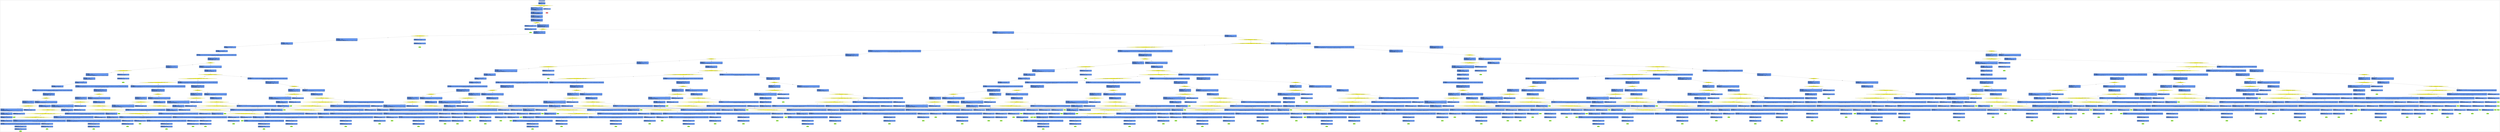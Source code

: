 digraph mygraph {
	node [shape=box style=rounded border=0];
	subgraph clusterprocess {
		node [style="rounded,filled",color=black];
		1905 [label="1905:fwd(0)", fillcolor="chartreuse2"];
		62 [label="62:packet_return_chunk(\l  p:1075114448,\l  the_chunk:1073765200[packet_chunks])\l{!(!(8 == packet_chunks[12:13]) | ((4294967282 + pkt_len) < 20))}", fillcolor="cornflowerblue"];
		62 -> 1905;
		61 [label="61:packet_return_chunk(\l  p:1075114448,\l  the_chunk:1073765241[packet_chunks[41:60]])\l{!(!(8 == packet_chunks[12:13]) | ((4294967282 + pkt_len) < 20))}", fillcolor="cornflowerblue"];
		61 -> 62;
		1906 [label="1906:fwd(1)", fillcolor="chartreuse2"];
		102 [label="102:packet_return_chunk(\l  p:1075133632,\l  the_chunk:1073765200[packet_chunks])\l{!(!(8 == packet_chunks[12:13]) | ((4294967282 + pkt_len) < 20))}", fillcolor="cornflowerblue"];
		102 -> 1906;
		101 [label="101:packet_return_chunk(\l  p:1075133632,\l  the_chunk:1073765241[packet_chunks[41:60]])\l{!(!(8 == packet_chunks[12:13]) | ((4294967282 + pkt_len) < 20))}", fillcolor="cornflowerblue"];
		101 -> 102;
		100 [label="100:vector_return(\l  index:new_index__93,\l  value:1074034240[(next_time__42[7])++((next_time__42[6])++((next_time__42[5])++((next_time__42[4])++((next_time__42[3])++((next_time__42[2])++((next_time__42[1])++((next_time__42[0])++((3750000000 - pkt_len)))))))))],\l  vector:1074021832)\l{!(!(8 == packet_chunks[12:13]) | ((4294967282 + pkt_len) < 20))}", fillcolor="cornflowerblue"];
		100 -> 101;
		99 [label="99:vector_return(\l  index:new_index__93,\l  value:1074047032[(packet_chunks[53:56] & 16777215)],\l  vector:1074034624)\l{!(!(8 == packet_chunks[12:13]) | ((4294967282 + pkt_len) < 20))}", fillcolor="cornflowerblue"];
		99 -> 100;
		98 [label="98:map_put(\l  key:1074047032[(packet_chunks[53:56] & 16777215)],\l  map:1074007640,\l  value:new_index__93)\l{!(!(8 == packet_chunks[12:13]) | ((4294967282 + pkt_len) < 20))}", fillcolor="cornflowerblue"];
		98 -> 99;
		97 [label="97:vector_borrow(\l  index:new_index__93,\l  val_out:1075151744[ -> 1074034240],\l  vector:1074021832)\l=>{vector_data_reset__97[vector_data_reset__97]}\l{!(!(8 == packet_chunks[12:13]) | ((4294967282 + pkt_len) < 20))}", fillcolor="cornflowerblue"];
		97 -> 98;
		96 [label="96:vector_borrow(\l  index:new_index__93,\l  val_out:1075151712[ -> 1074047032],\l  vector:1074034624)\l=>{vector_data_reset__96[vector_data_reset__96]}\l{!(!(8 == packet_chunks[12:13]) | ((4294967282 + pkt_len) < 20))}\l{(((0 <= vector_data_reset_4[8:15]) & (vector_data_reset_4[8:15] <= next_time__42)) & (vector_data_reset_4 <= 3750000000))}", fillcolor="cornflowerblue"];
		96 -> 97;
		1907 [label="1907:fwd(1)", fillcolor="chartreuse2"];
		109 [label="109:packet_return_chunk(\l  p:1075133632,\l  the_chunk:1073765200[packet_chunks])\l{!(!(8 == packet_chunks[12:13]) | ((4294967282 + pkt_len) < 20))}", fillcolor="cornflowerblue"];
		109 -> 1907;
		108 [label="108:packet_return_chunk(\l  p:1075133632,\l  the_chunk:1073765241[packet_chunks[41:60]])\l{!(!(8 == packet_chunks[12:13]) | ((4294967282 + pkt_len) < 20))}", fillcolor="cornflowerblue"];
		108 -> 109;
		94 [shape=Mdiamond, label="94:!(out_of_space__93 & !number_of_freed_flows__58)", fillcolor="yellow"];
		94 -> 96 [label="True"];
		94 -> 108 [label="False"];
		93 [label="93:dchain_allocate_new_index(\l  chain:1074021344,\l  index_out:1075151664[4294967295 -> new_index__93],\l  time:next_time__42) -> 1\l=>{out_of_space__93[1]}\l=>{new_index__93[new_index__93]}\l{!(!(8 == packet_chunks[12:13]) | ((4294967282 + pkt_len) < 20))}", fillcolor="cornflowerblue"];
		93 -> 94;
		1908 [label="1908:fwd(1)", fillcolor="chartreuse2"];
		125 [label="125:packet_return_chunk(\l  p:1075133632,\l  the_chunk:1073765200[packet_chunks])\l{!(!(8 == packet_chunks[12:13]) | ((4294967282 + pkt_len) < 20))}", fillcolor="cornflowerblue"];
		125 -> 1908;
		124 [label="124:packet_return_chunk(\l  p:1075133632,\l  the_chunk:1073765241[packet_chunks[41:60]])\l{!(!(8 == packet_chunks[12:13]) | ((4294967282 + pkt_len) < 20))}", fillcolor="cornflowerblue"];
		124 -> 125;
		123 [label="123:vector_return(\l  index:allocated_index__90,\l  value:1074034240[(next_time__42[7])++((next_time__42[6])++((next_time__42[5])++((next_time__42[4])++((next_time__42[3])++((next_time__42[2])++((next_time__42[1])++((next_time__42[0])++((vector_data_reset__116 + ((625 * (next_time__42 - vector_data_reset__116[8:15])) / 1000000000))))))))))],\l  vector:1074021832)\l{!(!(8 == packet_chunks[12:13]) | ((4294967282 + pkt_len) < 20))}\l{(0 <= ((625 * (next_time__42 - vector_data_reset__116[8:15])) / 1000000000))}", fillcolor="cornflowerblue"];
		123 -> 124;
		1909 [label="1909:fwd(1)", fillcolor="chartreuse2"];
		133 [label="133:packet_return_chunk(\l  p:1075133632,\l  the_chunk:1073765200[packet_chunks])\l{!(!(8 == packet_chunks[12:13]) | ((4294967282 + pkt_len) < 20))}", fillcolor="cornflowerblue"];
		133 -> 1909;
		132 [label="132:packet_return_chunk(\l  p:1075133632,\l  the_chunk:1073765241[packet_chunks[41:60]])\l{!(!(8 == packet_chunks[12:13]) | ((4294967282 + pkt_len) < 20))}", fillcolor="cornflowerblue"];
		132 -> 133;
		131 [label="131:vector_return(\l  index:allocated_index__90,\l  value:1074034240[(next_time__42[7])++((next_time__42[6])++((next_time__42[5])++((next_time__42[4])++((next_time__42[3])++((next_time__42[2])++((next_time__42[1])++((next_time__42[0])++(((vector_data_reset__116 + ((625 * (next_time__42 - vector_data_reset__116[8:15])) / 1000000000)) - pkt_len)))))))))],\l  vector:1074021832)\l{!(!(8 == packet_chunks[12:13]) | ((4294967282 + pkt_len) < 20))}\l{(0 <= ((625 * (next_time__42 - vector_data_reset__116[8:15])) / 1000000000))}", fillcolor="cornflowerblue"];
		131 -> 132;
		121 [shape=Mdiamond, label="121:((vector_data_reset__116 + ((625 * (next_time__42 - vector_data_reset__116[8:15])) / 1000000000)) <= pkt_len)", fillcolor="yellow"];
		121 -> 123 [label="True"];
		121 -> 131 [label="False"];
		1910 [label="1910:fwd(1)", fillcolor="chartreuse2"];
		141 [label="141:packet_return_chunk(\l  p:1075133632,\l  the_chunk:1073765200[packet_chunks])\l{!(!(8 == packet_chunks[12:13]) | ((4294967282 + pkt_len) < 20))}", fillcolor="cornflowerblue"];
		141 -> 1910;
		140 [label="140:packet_return_chunk(\l  p:1075133632,\l  the_chunk:1073765241[packet_chunks[41:60]])\l{!(!(8 == packet_chunks[12:13]) | ((4294967282 + pkt_len) < 20))}", fillcolor="cornflowerblue"];
		140 -> 141;
		139 [label="139:vector_return(\l  index:allocated_index__90,\l  value:1074034240[(next_time__42[7])++((next_time__42[6])++((next_time__42[5])++((next_time__42[4])++((next_time__42[3])++((next_time__42[2])++((next_time__42[1])++((next_time__42[0])++((3750000000 - pkt_len)))))))))],\l  vector:1074021832)\l{!(!(8 == packet_chunks[12:13]) | ((4294967282 + pkt_len) < 20))}\l{(0 <= ((625 * (next_time__42 - vector_data_reset__116[8:15])) / 1000000000))}", fillcolor="cornflowerblue"];
		139 -> 140;
		119 [shape=Mdiamond, label="119:((vector_data_reset__116 + ((625 * (next_time__42 - vector_data_reset__116[8:15])) / 1000000000)) <= 3750000000)", fillcolor="yellow"];
		119 -> 121 [label="True"];
		119 -> 139 [label="False"];
		1911 [label="1911:fwd(1)", fillcolor="chartreuse2"];
		149 [label="149:packet_return_chunk(\l  p:1075133632,\l  the_chunk:1073765200[packet_chunks])\l{!(!(8 == packet_chunks[12:13]) | ((4294967282 + pkt_len) < 20))}", fillcolor="cornflowerblue"];
		149 -> 1911;
		148 [label="148:packet_return_chunk(\l  p:1075133632,\l  the_chunk:1073765241[packet_chunks[41:60]])\l{!(!(8 == packet_chunks[12:13]) | ((4294967282 + pkt_len) < 20))}", fillcolor="cornflowerblue"];
		148 -> 149;
		147 [label="147:vector_return(\l  index:allocated_index__90,\l  value:1074034240[(next_time__42[7])++((next_time__42[6])++((next_time__42[5])++((next_time__42[4])++((next_time__42[3])++((next_time__42[2])++((next_time__42[1])++((next_time__42[0])++((3750000000 - pkt_len)))))))))],\l  vector:1074021832)\l{!(!(8 == packet_chunks[12:13]) | ((4294967282 + pkt_len) < 20))}", fillcolor="cornflowerblue"];
		147 -> 148;
		117 [shape=Mdiamond, label="117:((next_time__42 - vector_data_reset__116[8:15]) < 6000000000000000)", fillcolor="yellow"];
		117 -> 119 [label="True"];
		117 -> 147 [label="False"];
		116 [label="116:vector_borrow(\l  index:allocated_index__90,\l  val_out:1075147864[ -> 1074034240],\l  vector:1074021832)\l=>{vector_data_reset__116[vector_data_reset__116]}\l{!(!(8 == packet_chunks[12:13]) | ((4294967282 + pkt_len) < 20))}", fillcolor="cornflowerblue"];
		116 -> 117;
		115 [label="115:dchain_rejuvenate_index(\l  chain:1074021344,\l  index:allocated_index__90,\l  time:next_time__42) -> 1\l{!(!(8 == packet_chunks[12:13]) | ((4294967282 + pkt_len) < 20))}\l{(((0 <= vector_data_reset_4[8:15]) & (vector_data_reset_4[8:15] <= next_time__42)) & (vector_data_reset_4 <= 3750000000))}", fillcolor="cornflowerblue"];
		115 -> 116;
		91 [shape=Mdiamond, label="91:!map_has_this_key__90", fillcolor="yellow"];
		91 -> 93 [label="True"];
		91 -> 115 [label="False"];
		90 [label="90:map_get(\l  key:1075147808[(packet_chunks[53:56] & 16777215)],\l  map:1074007640,\l  value_out:1075147672[4294967295 -> allocated_index__90]) -> 1\l=>{map_has_this_key__90[1]}\l=>{allocated_index__90[allocated_index__90]}\l{!(!(8 == packet_chunks[12:13]) | ((4294967282 + pkt_len) < 20))}", fillcolor="cornflowerblue"];
		90 -> 91;
		89 [label="89:vector_return(\l  index:new_index__82,\l  value:1073993368[(next_time__42[7])++((next_time__42[6])++((next_time__42[5])++((next_time__42[4])++((next_time__42[3])++((next_time__42[2])++((next_time__42[1])++((next_time__42[0])++((3750000000 - pkt_len)))))))))],\l  vector:1073980960)\l{!(!(8 == packet_chunks[12:13]) | ((4294967282 + pkt_len) < 20))}", fillcolor="cornflowerblue"];
		89 -> 90;
		88 [label="88:vector_return(\l  index:new_index__82,\l  value:1074006160[(packet_chunks[53:56] & 65535)],\l  vector:1073993752)\l{!(!(8 == packet_chunks[12:13]) | ((4294967282 + pkt_len) < 20))}", fillcolor="cornflowerblue"];
		88 -> 89;
		87 [label="87:map_put(\l  key:1074006160[(packet_chunks[53:56] & 65535)],\l  map:1073966768,\l  value:new_index__82)\l{!(!(8 == packet_chunks[12:13]) | ((4294967282 + pkt_len) < 20))}", fillcolor="cornflowerblue"];
		87 -> 88;
		86 [label="86:vector_borrow(\l  index:new_index__82,\l  val_out:1075150056[ -> 1073993368],\l  vector:1073980960)\l=>{vector_data_reset__86[vector_data_reset__86]}\l{!(!(8 == packet_chunks[12:13]) | ((4294967282 + pkt_len) < 20))}", fillcolor="cornflowerblue"];
		86 -> 87;
		85 [label="85:vector_borrow(\l  index:new_index__82,\l  val_out:1075150024[ -> 1074006160],\l  vector:1073993752)\l=>{vector_data_reset__85[vector_data_reset__85]}\l{!(!(8 == packet_chunks[12:13]) | ((4294967282 + pkt_len) < 20))}\l{(((0 <= vector_data_reset_2[8:15]) & (vector_data_reset_2[8:15] <= next_time__42)) & (vector_data_reset_2 <= 3750000000))}", fillcolor="cornflowerblue"];
		85 -> 86;
		1912 [label="1912:fwd(1)", fillcolor="chartreuse2"];
		156 [label="156:packet_return_chunk(\l  p:1075133632,\l  the_chunk:1073765200[packet_chunks])\l{!(!(8 == packet_chunks[12:13]) | ((4294967282 + pkt_len) < 20))}", fillcolor="cornflowerblue"];
		156 -> 1912;
		155 [label="155:packet_return_chunk(\l  p:1075133632,\l  the_chunk:1073765241[packet_chunks[41:60]])\l{!(!(8 == packet_chunks[12:13]) | ((4294967282 + pkt_len) < 20))}", fillcolor="cornflowerblue"];
		155 -> 156;
		83 [shape=Mdiamond, label="83:!(out_of_space__82 & !number_of_freed_flows__57)", fillcolor="yellow"];
		83 -> 85 [label="True"];
		83 -> 155 [label="False"];
		82 [label="82:dchain_allocate_new_index(\l  chain:1073980472,\l  index_out:1075149976[4294967295 -> new_index__82],\l  time:next_time__42) -> 1\l=>{out_of_space__82[1]}\l=>{new_index__82[new_index__82]}\l{!(!(8 == packet_chunks[12:13]) | ((4294967282 + pkt_len) < 20))}", fillcolor="cornflowerblue"];
		82 -> 83;
		1913 [label="1913:fwd(1)", fillcolor="chartreuse2"];
		183 [label="183:packet_return_chunk(\l  p:1075133632,\l  the_chunk:1073765200[packet_chunks])\l{!(!(8 == packet_chunks[12:13]) | ((4294967282 + pkt_len) < 20))}", fillcolor="cornflowerblue"];
		183 -> 1913;
		182 [label="182:packet_return_chunk(\l  p:1075133632,\l  the_chunk:1073765241[packet_chunks[41:60]])\l{!(!(8 == packet_chunks[12:13]) | ((4294967282 + pkt_len) < 20))}", fillcolor="cornflowerblue"];
		182 -> 183;
		181 [label="181:vector_return(\l  index:new_index__174,\l  value:1074034240[(next_time__42[7])++((next_time__42[6])++((next_time__42[5])++((next_time__42[4])++((next_time__42[3])++((next_time__42[2])++((next_time__42[1])++((next_time__42[0])++((3750000000 - pkt_len)))))))))],\l  vector:1074021832)\l{!(!(8 == packet_chunks[12:13]) | ((4294967282 + pkt_len) < 20))}", fillcolor="cornflowerblue"];
		181 -> 182;
		180 [label="180:vector_return(\l  index:new_index__174,\l  value:1074047032[(packet_chunks[53:56] & 16777215)],\l  vector:1074034624)\l{!(!(8 == packet_chunks[12:13]) | ((4294967282 + pkt_len) < 20))}", fillcolor="cornflowerblue"];
		180 -> 181;
		179 [label="179:map_put(\l  key:1074047032[(packet_chunks[53:56] & 16777215)],\l  map:1074007640,\l  value:new_index__174)\l{!(!(8 == packet_chunks[12:13]) | ((4294967282 + pkt_len) < 20))}", fillcolor="cornflowerblue"];
		179 -> 180;
		178 [label="178:vector_borrow(\l  index:new_index__174,\l  val_out:1075192024[ -> 1074034240],\l  vector:1074021832)\l=>{vector_data_reset__178[vector_data_reset__178]}\l{!(!(8 == packet_chunks[12:13]) | ((4294967282 + pkt_len) < 20))}", fillcolor="cornflowerblue"];
		178 -> 179;
		177 [label="177:vector_borrow(\l  index:new_index__174,\l  val_out:1075191992[ -> 1074047032],\l  vector:1074034624)\l=>{vector_data_reset__177[vector_data_reset__177]}\l{!(!(8 == packet_chunks[12:13]) | ((4294967282 + pkt_len) < 20))}\l{(((0 <= vector_data_reset_4[8:15]) & (vector_data_reset_4[8:15] <= next_time__42)) & (vector_data_reset_4 <= 3750000000))}", fillcolor="cornflowerblue"];
		177 -> 178;
		1914 [label="1914:fwd(1)", fillcolor="chartreuse2"];
		190 [label="190:packet_return_chunk(\l  p:1075133632,\l  the_chunk:1073765200[packet_chunks])\l{!(!(8 == packet_chunks[12:13]) | ((4294967282 + pkt_len) < 20))}", fillcolor="cornflowerblue"];
		190 -> 1914;
		189 [label="189:packet_return_chunk(\l  p:1075133632,\l  the_chunk:1073765241[packet_chunks[41:60]])\l{!(!(8 == packet_chunks[12:13]) | ((4294967282 + pkt_len) < 20))}", fillcolor="cornflowerblue"];
		189 -> 190;
		175 [shape=Mdiamond, label="175:!(out_of_space__174 & !number_of_freed_flows__58)", fillcolor="yellow"];
		175 -> 177 [label="True"];
		175 -> 189 [label="False"];
		174 [label="174:dchain_allocate_new_index(\l  chain:1074021344,\l  index_out:1075191944[4294967295 -> new_index__174],\l  time:next_time__42) -> 1\l=>{out_of_space__174[1]}\l=>{new_index__174[new_index__174]}\l{!(!(8 == packet_chunks[12:13]) | ((4294967282 + pkt_len) < 20))}", fillcolor="cornflowerblue"];
		174 -> 175;
		1915 [label="1915:fwd(1)", fillcolor="chartreuse2"];
		206 [label="206:packet_return_chunk(\l  p:1075133632,\l  the_chunk:1073765200[packet_chunks])\l{!(!(8 == packet_chunks[12:13]) | ((4294967282 + pkt_len) < 20))}", fillcolor="cornflowerblue"];
		206 -> 1915;
		205 [label="205:packet_return_chunk(\l  p:1075133632,\l  the_chunk:1073765241[packet_chunks[41:60]])\l{!(!(8 == packet_chunks[12:13]) | ((4294967282 + pkt_len) < 20))}", fillcolor="cornflowerblue"];
		205 -> 206;
		204 [label="204:vector_return(\l  index:allocated_index__171,\l  value:1074034240[(next_time__42[7])++((next_time__42[6])++((next_time__42[5])++((next_time__42[4])++((next_time__42[3])++((next_time__42[2])++((next_time__42[1])++((next_time__42[0])++((vector_data_reset__197 + ((625 * (next_time__42 - vector_data_reset__197[8:15])) / 1000000000))))))))))],\l  vector:1074021832)\l{!(!(8 == packet_chunks[12:13]) | ((4294967282 + pkt_len) < 20))}", fillcolor="cornflowerblue"];
		204 -> 205;
		1916 [label="1916:fwd(1)", fillcolor="chartreuse2"];
		214 [label="214:packet_return_chunk(\l  p:1075133632,\l  the_chunk:1073765200[packet_chunks])\l{!(!(8 == packet_chunks[12:13]) | ((4294967282 + pkt_len) < 20))}", fillcolor="cornflowerblue"];
		214 -> 1916;
		213 [label="213:packet_return_chunk(\l  p:1075133632,\l  the_chunk:1073765241[packet_chunks[41:60]])\l{!(!(8 == packet_chunks[12:13]) | ((4294967282 + pkt_len) < 20))}", fillcolor="cornflowerblue"];
		213 -> 214;
		212 [label="212:vector_return(\l  index:allocated_index__171,\l  value:1074034240[(next_time__42[7])++((next_time__42[6])++((next_time__42[5])++((next_time__42[4])++((next_time__42[3])++((next_time__42[2])++((next_time__42[1])++((next_time__42[0])++(((vector_data_reset__197 + ((625 * (next_time__42 - vector_data_reset__197[8:15])) / 1000000000)) - pkt_len)))))))))],\l  vector:1074021832)\l{!(!(8 == packet_chunks[12:13]) | ((4294967282 + pkt_len) < 20))}", fillcolor="cornflowerblue"];
		212 -> 213;
		202 [shape=Mdiamond, label="202:((vector_data_reset__197 + ((625 * (next_time__42 - vector_data_reset__197[8:15])) / 1000000000)) <= pkt_len)", fillcolor="yellow"];
		202 -> 204 [label="True"];
		202 -> 212 [label="False"];
		1917 [label="1917:fwd(1)", fillcolor="chartreuse2"];
		222 [label="222:packet_return_chunk(\l  p:1075133632,\l  the_chunk:1073765200[packet_chunks])\l{!(!(8 == packet_chunks[12:13]) | ((4294967282 + pkt_len) < 20))}", fillcolor="cornflowerblue"];
		222 -> 1917;
		221 [label="221:packet_return_chunk(\l  p:1075133632,\l  the_chunk:1073765241[packet_chunks[41:60]])\l{!(!(8 == packet_chunks[12:13]) | ((4294967282 + pkt_len) < 20))}", fillcolor="cornflowerblue"];
		221 -> 222;
		220 [label="220:vector_return(\l  index:allocated_index__171,\l  value:1074034240[(next_time__42[7])++((next_time__42[6])++((next_time__42[5])++((next_time__42[4])++((next_time__42[3])++((next_time__42[2])++((next_time__42[1])++((next_time__42[0])++((3750000000 - pkt_len)))))))))],\l  vector:1074021832)\l{!(!(8 == packet_chunks[12:13]) | ((4294967282 + pkt_len) < 20))}", fillcolor="cornflowerblue"];
		220 -> 221;
		200 [shape=Mdiamond, label="200:((vector_data_reset__197 + ((625 * (next_time__42 - vector_data_reset__197[8:15])) / 1000000000)) <= 3750000000)", fillcolor="yellow"];
		200 -> 202 [label="True"];
		200 -> 220 [label="False"];
		1918 [label="1918:fwd(1)", fillcolor="chartreuse2"];
		230 [label="230:packet_return_chunk(\l  p:1075133632,\l  the_chunk:1073765200[packet_chunks])\l{!(!(8 == packet_chunks[12:13]) | ((4294967282 + pkt_len) < 20))}", fillcolor="cornflowerblue"];
		230 -> 1918;
		229 [label="229:packet_return_chunk(\l  p:1075133632,\l  the_chunk:1073765241[packet_chunks[41:60]])\l{!(!(8 == packet_chunks[12:13]) | ((4294967282 + pkt_len) < 20))}", fillcolor="cornflowerblue"];
		229 -> 230;
		228 [label="228:vector_return(\l  index:allocated_index__171,\l  value:1074034240[(next_time__42[7])++((next_time__42[6])++((next_time__42[5])++((next_time__42[4])++((next_time__42[3])++((next_time__42[2])++((next_time__42[1])++((next_time__42[0])++((3750000000 - pkt_len)))))))))],\l  vector:1074021832)\l{!(!(8 == packet_chunks[12:13]) | ((4294967282 + pkt_len) < 20))}", fillcolor="cornflowerblue"];
		228 -> 229;
		198 [shape=Mdiamond, label="198:((next_time__42 - vector_data_reset__197[8:15]) < 6000000000000000)", fillcolor="yellow"];
		198 -> 200 [label="True"];
		198 -> 228 [label="False"];
		197 [label="197:vector_borrow(\l  index:allocated_index__171,\l  val_out:1075147864[ -> 1074034240],\l  vector:1074021832)\l=>{vector_data_reset__197[vector_data_reset__197]}\l{!(!(8 == packet_chunks[12:13]) | ((4294967282 + pkt_len) < 20))}", fillcolor="cornflowerblue"];
		197 -> 198;
		196 [label="196:dchain_rejuvenate_index(\l  chain:1074021344,\l  index:allocated_index__171,\l  time:next_time__42) -> 1\l{!(!(8 == packet_chunks[12:13]) | ((4294967282 + pkt_len) < 20))}\l{(((0 <= vector_data_reset_4[8:15]) & (vector_data_reset_4[8:15] <= next_time__42)) & (vector_data_reset_4 <= 3750000000))}", fillcolor="cornflowerblue"];
		196 -> 197;
		172 [shape=Mdiamond, label="172:!map_has_this_key__171", fillcolor="yellow"];
		172 -> 174 [label="True"];
		172 -> 196 [label="False"];
		171 [label="171:map_get(\l  key:1075147808[(packet_chunks[53:56] & 16777215)],\l  map:1074007640,\l  value_out:1075147672[allocated_index__79 -> allocated_index__171]) -> 1\l=>{map_has_this_key__171[1]}\l=>{allocated_index__171[allocated_index__171]}\l{!(!(8 == packet_chunks[12:13]) | ((4294967282 + pkt_len) < 20))}", fillcolor="cornflowerblue"];
		171 -> 172;
		170 [label="170:vector_return(\l  index:allocated_index__79,\l  value:1073993368[(next_time__42[7])++((next_time__42[6])++((next_time__42[5])++((next_time__42[4])++((next_time__42[3])++((next_time__42[2])++((next_time__42[1])++((next_time__42[0])++((vector_data_reset__163 + ((625 * (next_time__42 - vector_data_reset__163[8:15])) / 1000000000))))))))))],\l  vector:1073980960)\l{!(!(8 == packet_chunks[12:13]) | ((4294967282 + pkt_len) < 20))}\l{(0 <= ((625 * (next_time__42 - vector_data_reset__163[8:15])) / 1000000000))}", fillcolor="cornflowerblue"];
		170 -> 171;
		1919 [label="1919:fwd(1)", fillcolor="chartreuse2"];
		249 [label="249:packet_return_chunk(\l  p:1075133632,\l  the_chunk:1073765200[packet_chunks])\l{!(!(8 == packet_chunks[12:13]) | ((4294967282 + pkt_len) < 20))}", fillcolor="cornflowerblue"];
		249 -> 1919;
		248 [label="248:packet_return_chunk(\l  p:1075133632,\l  the_chunk:1073765241[packet_chunks[41:60]])\l{!(!(8 == packet_chunks[12:13]) | ((4294967282 + pkt_len) < 20))}", fillcolor="cornflowerblue"];
		248 -> 249;
		247 [label="247:vector_return(\l  index:new_index__240,\l  value:1074034240[(next_time__42[7])++((next_time__42[6])++((next_time__42[5])++((next_time__42[4])++((next_time__42[3])++((next_time__42[2])++((next_time__42[1])++((next_time__42[0])++((3750000000 - pkt_len)))))))))],\l  vector:1074021832)\l{!(!(8 == packet_chunks[12:13]) | ((4294967282 + pkt_len) < 20))}", fillcolor="cornflowerblue"];
		247 -> 248;
		246 [label="246:vector_return(\l  index:new_index__240,\l  value:1074047032[(packet_chunks[53:56] & 16777215)],\l  vector:1074034624)\l{!(!(8 == packet_chunks[12:13]) | ((4294967282 + pkt_len) < 20))}", fillcolor="cornflowerblue"];
		246 -> 247;
		245 [label="245:map_put(\l  key:1074047032[(packet_chunks[53:56] & 16777215)],\l  map:1074007640,\l  value:new_index__240)\l{!(!(8 == packet_chunks[12:13]) | ((4294967282 + pkt_len) < 20))}", fillcolor="cornflowerblue"];
		245 -> 246;
		244 [label="244:vector_borrow(\l  index:new_index__240,\l  val_out:1075210640[ -> 1074034240],\l  vector:1074021832)\l=>{vector_data_reset__244[vector_data_reset__244]}\l{!(!(8 == packet_chunks[12:13]) | ((4294967282 + pkt_len) < 20))}", fillcolor="cornflowerblue"];
		244 -> 245;
		243 [label="243:vector_borrow(\l  index:new_index__240,\l  val_out:1075210608[ -> 1074047032],\l  vector:1074034624)\l=>{vector_data_reset__243[vector_data_reset__243]}\l{!(!(8 == packet_chunks[12:13]) | ((4294967282 + pkt_len) < 20))}\l{(((0 <= vector_data_reset_4[8:15]) & (vector_data_reset_4[8:15] <= next_time__42)) & (vector_data_reset_4 <= 3750000000))}", fillcolor="cornflowerblue"];
		243 -> 244;
		1920 [label="1920:fwd(1)", fillcolor="chartreuse2"];
		256 [label="256:packet_return_chunk(\l  p:1075133632,\l  the_chunk:1073765200[packet_chunks])\l{!(!(8 == packet_chunks[12:13]) | ((4294967282 + pkt_len) < 20))}", fillcolor="cornflowerblue"];
		256 -> 1920;
		255 [label="255:packet_return_chunk(\l  p:1075133632,\l  the_chunk:1073765241[packet_chunks[41:60]])\l{!(!(8 == packet_chunks[12:13]) | ((4294967282 + pkt_len) < 20))}", fillcolor="cornflowerblue"];
		255 -> 256;
		241 [shape=Mdiamond, label="241:!(out_of_space__240 & !number_of_freed_flows__58)", fillcolor="yellow"];
		241 -> 243 [label="True"];
		241 -> 255 [label="False"];
		240 [label="240:dchain_allocate_new_index(\l  chain:1074021344,\l  index_out:1075210560[4294967295 -> new_index__240],\l  time:next_time__42) -> 1\l=>{out_of_space__240[1]}\l=>{new_index__240[new_index__240]}\l{!(!(8 == packet_chunks[12:13]) | ((4294967282 + pkt_len) < 20))}", fillcolor="cornflowerblue"];
		240 -> 241;
		1921 [label="1921:fwd(1)", fillcolor="chartreuse2"];
		272 [label="272:packet_return_chunk(\l  p:1075133632,\l  the_chunk:1073765200[packet_chunks])\l{!(!(8 == packet_chunks[12:13]) | ((4294967282 + pkt_len) < 20))}", fillcolor="cornflowerblue"];
		272 -> 1921;
		271 [label="271:packet_return_chunk(\l  p:1075133632,\l  the_chunk:1073765241[packet_chunks[41:60]])\l{!(!(8 == packet_chunks[12:13]) | ((4294967282 + pkt_len) < 20))}", fillcolor="cornflowerblue"];
		271 -> 272;
		270 [label="270:vector_return(\l  index:allocated_index__237,\l  value:1074034240[(next_time__42[7])++((next_time__42[6])++((next_time__42[5])++((next_time__42[4])++((next_time__42[3])++((next_time__42[2])++((next_time__42[1])++((next_time__42[0])++((vector_data_reset__263 + ((625 * (next_time__42 - vector_data_reset__263[8:15])) / 1000000000))))))))))],\l  vector:1074021832)\l{!(!(8 == packet_chunks[12:13]) | ((4294967282 + pkt_len) < 20))}", fillcolor="cornflowerblue"];
		270 -> 271;
		1922 [label="1922:fwd(1)", fillcolor="chartreuse2"];
		280 [label="280:packet_return_chunk(\l  p:1075133632,\l  the_chunk:1073765200[packet_chunks])\l{!(!(8 == packet_chunks[12:13]) | ((4294967282 + pkt_len) < 20))}", fillcolor="cornflowerblue"];
		280 -> 1922;
		279 [label="279:packet_return_chunk(\l  p:1075133632,\l  the_chunk:1073765241[packet_chunks[41:60]])\l{!(!(8 == packet_chunks[12:13]) | ((4294967282 + pkt_len) < 20))}", fillcolor="cornflowerblue"];
		279 -> 280;
		278 [label="278:vector_return(\l  index:allocated_index__237,\l  value:1074034240[(next_time__42[7])++((next_time__42[6])++((next_time__42[5])++((next_time__42[4])++((next_time__42[3])++((next_time__42[2])++((next_time__42[1])++((next_time__42[0])++(((vector_data_reset__263 + ((625 * (next_time__42 - vector_data_reset__263[8:15])) / 1000000000)) - pkt_len)))))))))],\l  vector:1074021832)\l{!(!(8 == packet_chunks[12:13]) | ((4294967282 + pkt_len) < 20))}", fillcolor="cornflowerblue"];
		278 -> 279;
		268 [shape=Mdiamond, label="268:((vector_data_reset__263 + ((625 * (next_time__42 - vector_data_reset__263[8:15])) / 1000000000)) <= pkt_len)", fillcolor="yellow"];
		268 -> 270 [label="True"];
		268 -> 278 [label="False"];
		1923 [label="1923:fwd(1)", fillcolor="chartreuse2"];
		288 [label="288:packet_return_chunk(\l  p:1075133632,\l  the_chunk:1073765200[packet_chunks])\l{!(!(8 == packet_chunks[12:13]) | ((4294967282 + pkt_len) < 20))}", fillcolor="cornflowerblue"];
		288 -> 1923;
		287 [label="287:packet_return_chunk(\l  p:1075133632,\l  the_chunk:1073765241[packet_chunks[41:60]])\l{!(!(8 == packet_chunks[12:13]) | ((4294967282 + pkt_len) < 20))}", fillcolor="cornflowerblue"];
		287 -> 288;
		286 [label="286:vector_return(\l  index:allocated_index__237,\l  value:1074034240[(next_time__42[7])++((next_time__42[6])++((next_time__42[5])++((next_time__42[4])++((next_time__42[3])++((next_time__42[2])++((next_time__42[1])++((next_time__42[0])++((3750000000 - pkt_len)))))))))],\l  vector:1074021832)\l{!(!(8 == packet_chunks[12:13]) | ((4294967282 + pkt_len) < 20))}", fillcolor="cornflowerblue"];
		286 -> 287;
		266 [shape=Mdiamond, label="266:((vector_data_reset__263 + ((625 * (next_time__42 - vector_data_reset__263[8:15])) / 1000000000)) <= 3750000000)", fillcolor="yellow"];
		266 -> 268 [label="True"];
		266 -> 286 [label="False"];
		1924 [label="1924:fwd(1)", fillcolor="chartreuse2"];
		296 [label="296:packet_return_chunk(\l  p:1075133632,\l  the_chunk:1073765200[packet_chunks])\l{!(!(8 == packet_chunks[12:13]) | ((4294967282 + pkt_len) < 20))}", fillcolor="cornflowerblue"];
		296 -> 1924;
		295 [label="295:packet_return_chunk(\l  p:1075133632,\l  the_chunk:1073765241[packet_chunks[41:60]])\l{!(!(8 == packet_chunks[12:13]) | ((4294967282 + pkt_len) < 20))}", fillcolor="cornflowerblue"];
		295 -> 296;
		294 [label="294:vector_return(\l  index:allocated_index__237,\l  value:1074034240[(next_time__42[7])++((next_time__42[6])++((next_time__42[5])++((next_time__42[4])++((next_time__42[3])++((next_time__42[2])++((next_time__42[1])++((next_time__42[0])++((3750000000 - pkt_len)))))))))],\l  vector:1074021832)\l{!(!(8 == packet_chunks[12:13]) | ((4294967282 + pkt_len) < 20))}", fillcolor="cornflowerblue"];
		294 -> 295;
		264 [shape=Mdiamond, label="264:((next_time__42 - vector_data_reset__263[8:15]) < 6000000000000000)", fillcolor="yellow"];
		264 -> 266 [label="True"];
		264 -> 294 [label="False"];
		263 [label="263:vector_borrow(\l  index:allocated_index__237,\l  val_out:1075147864[ -> 1074034240],\l  vector:1074021832)\l=>{vector_data_reset__263[vector_data_reset__263]}\l{!(!(8 == packet_chunks[12:13]) | ((4294967282 + pkt_len) < 20))}", fillcolor="cornflowerblue"];
		263 -> 264;
		262 [label="262:dchain_rejuvenate_index(\l  chain:1074021344,\l  index:allocated_index__237,\l  time:next_time__42) -> 1\l{!(!(8 == packet_chunks[12:13]) | ((4294967282 + pkt_len) < 20))}\l{(((0 <= vector_data_reset_4[8:15]) & (vector_data_reset_4[8:15] <= next_time__42)) & (vector_data_reset_4 <= 3750000000))}", fillcolor="cornflowerblue"];
		262 -> 263;
		238 [shape=Mdiamond, label="238:!map_has_this_key__237", fillcolor="yellow"];
		238 -> 240 [label="True"];
		238 -> 262 [label="False"];
		237 [label="237:map_get(\l  key:1075147808[(packet_chunks[53:56] & 16777215)],\l  map:1074007640,\l  value_out:1075147672[allocated_index__79 -> allocated_index__237]) -> 1\l=>{map_has_this_key__237[1]}\l=>{allocated_index__237[allocated_index__237]}\l{!(!(8 == packet_chunks[12:13]) | ((4294967282 + pkt_len) < 20))}", fillcolor="cornflowerblue"];
		237 -> 238;
		236 [label="236:vector_return(\l  index:allocated_index__79,\l  value:1073993368[(next_time__42[7])++((next_time__42[6])++((next_time__42[5])++((next_time__42[4])++((next_time__42[3])++((next_time__42[2])++((next_time__42[1])++((next_time__42[0])++(((vector_data_reset__163 + ((625 * (next_time__42 - vector_data_reset__163[8:15])) / 1000000000)) - pkt_len)))))))))],\l  vector:1073980960)\l{!(!(8 == packet_chunks[12:13]) | ((4294967282 + pkt_len) < 20))}\l{(0 <= ((625 * (next_time__42 - vector_data_reset__163[8:15])) / 1000000000))}", fillcolor="cornflowerblue"];
		236 -> 237;
		168 [shape=Mdiamond, label="168:((vector_data_reset__163 + ((625 * (next_time__42 - vector_data_reset__163[8:15])) / 1000000000)) <= pkt_len)", fillcolor="yellow"];
		168 -> 170 [label="True"];
		168 -> 236 [label="False"];
		1925 [label="1925:fwd(1)", fillcolor="chartreuse2"];
		315 [label="315:packet_return_chunk(\l  p:1075133632,\l  the_chunk:1073765200[packet_chunks])\l{!(!(8 == packet_chunks[12:13]) | ((4294967282 + pkt_len) < 20))}", fillcolor="cornflowerblue"];
		315 -> 1925;
		314 [label="314:packet_return_chunk(\l  p:1075133632,\l  the_chunk:1073765241[packet_chunks[41:60]])\l{!(!(8 == packet_chunks[12:13]) | ((4294967282 + pkt_len) < 20))}", fillcolor="cornflowerblue"];
		314 -> 315;
		313 [label="313:vector_return(\l  index:new_index__306,\l  value:1074034240[(next_time__42[7])++((next_time__42[6])++((next_time__42[5])++((next_time__42[4])++((next_time__42[3])++((next_time__42[2])++((next_time__42[1])++((next_time__42[0])++((3750000000 - pkt_len)))))))))],\l  vector:1074021832)\l{!(!(8 == packet_chunks[12:13]) | ((4294967282 + pkt_len) < 20))}", fillcolor="cornflowerblue"];
		313 -> 314;
		312 [label="312:vector_return(\l  index:new_index__306,\l  value:1074047032[(packet_chunks[53:56] & 16777215)],\l  vector:1074034624)\l{!(!(8 == packet_chunks[12:13]) | ((4294967282 + pkt_len) < 20))}", fillcolor="cornflowerblue"];
		312 -> 313;
		311 [label="311:map_put(\l  key:1074047032[(packet_chunks[53:56] & 16777215)],\l  map:1074007640,\l  value:new_index__306)\l{!(!(8 == packet_chunks[12:13]) | ((4294967282 + pkt_len) < 20))}", fillcolor="cornflowerblue"];
		311 -> 312;
		310 [label="310:vector_borrow(\l  index:new_index__306,\l  val_out:1075229256[ -> 1074034240],\l  vector:1074021832)\l=>{vector_data_reset__310[vector_data_reset__310]}\l{!(!(8 == packet_chunks[12:13]) | ((4294967282 + pkt_len) < 20))}", fillcolor="cornflowerblue"];
		310 -> 311;
		309 [label="309:vector_borrow(\l  index:new_index__306,\l  val_out:1075229224[ -> 1074047032],\l  vector:1074034624)\l=>{vector_data_reset__309[vector_data_reset__309]}\l{!(!(8 == packet_chunks[12:13]) | ((4294967282 + pkt_len) < 20))}\l{(((0 <= vector_data_reset_4[8:15]) & (vector_data_reset_4[8:15] <= next_time__42)) & (vector_data_reset_4 <= 3750000000))}", fillcolor="cornflowerblue"];
		309 -> 310;
		1926 [label="1926:fwd(1)", fillcolor="chartreuse2"];
		322 [label="322:packet_return_chunk(\l  p:1075133632,\l  the_chunk:1073765200[packet_chunks])\l{!(!(8 == packet_chunks[12:13]) | ((4294967282 + pkt_len) < 20))}", fillcolor="cornflowerblue"];
		322 -> 1926;
		321 [label="321:packet_return_chunk(\l  p:1075133632,\l  the_chunk:1073765241[packet_chunks[41:60]])\l{!(!(8 == packet_chunks[12:13]) | ((4294967282 + pkt_len) < 20))}", fillcolor="cornflowerblue"];
		321 -> 322;
		307 [shape=Mdiamond, label="307:!(out_of_space__306 & !number_of_freed_flows__58)", fillcolor="yellow"];
		307 -> 309 [label="True"];
		307 -> 321 [label="False"];
		306 [label="306:dchain_allocate_new_index(\l  chain:1074021344,\l  index_out:1075229176[4294967295 -> new_index__306],\l  time:next_time__42) -> 1\l=>{out_of_space__306[1]}\l=>{new_index__306[new_index__306]}\l{!(!(8 == packet_chunks[12:13]) | ((4294967282 + pkt_len) < 20))}", fillcolor="cornflowerblue"];
		306 -> 307;
		1927 [label="1927:fwd(1)", fillcolor="chartreuse2"];
		338 [label="338:packet_return_chunk(\l  p:1075133632,\l  the_chunk:1073765200[packet_chunks])\l{!(!(8 == packet_chunks[12:13]) | ((4294967282 + pkt_len) < 20))}", fillcolor="cornflowerblue"];
		338 -> 1927;
		337 [label="337:packet_return_chunk(\l  p:1075133632,\l  the_chunk:1073765241[packet_chunks[41:60]])\l{!(!(8 == packet_chunks[12:13]) | ((4294967282 + pkt_len) < 20))}", fillcolor="cornflowerblue"];
		337 -> 338;
		336 [label="336:vector_return(\l  index:allocated_index__303,\l  value:1074034240[(next_time__42[7])++((next_time__42[6])++((next_time__42[5])++((next_time__42[4])++((next_time__42[3])++((next_time__42[2])++((next_time__42[1])++((next_time__42[0])++((vector_data_reset__329 + ((625 * (next_time__42 - vector_data_reset__329[8:15])) / 1000000000))))))))))],\l  vector:1074021832)\l{!(!(8 == packet_chunks[12:13]) | ((4294967282 + pkt_len) < 20))}", fillcolor="cornflowerblue"];
		336 -> 337;
		1928 [label="1928:fwd(1)", fillcolor="chartreuse2"];
		346 [label="346:packet_return_chunk(\l  p:1075133632,\l  the_chunk:1073765200[packet_chunks])\l{!(!(8 == packet_chunks[12:13]) | ((4294967282 + pkt_len) < 20))}", fillcolor="cornflowerblue"];
		346 -> 1928;
		345 [label="345:packet_return_chunk(\l  p:1075133632,\l  the_chunk:1073765241[packet_chunks[41:60]])\l{!(!(8 == packet_chunks[12:13]) | ((4294967282 + pkt_len) < 20))}", fillcolor="cornflowerblue"];
		345 -> 346;
		344 [label="344:vector_return(\l  index:allocated_index__303,\l  value:1074034240[(next_time__42[7])++((next_time__42[6])++((next_time__42[5])++((next_time__42[4])++((next_time__42[3])++((next_time__42[2])++((next_time__42[1])++((next_time__42[0])++(((vector_data_reset__329 + ((625 * (next_time__42 - vector_data_reset__329[8:15])) / 1000000000)) - pkt_len)))))))))],\l  vector:1074021832)\l{!(!(8 == packet_chunks[12:13]) | ((4294967282 + pkt_len) < 20))}", fillcolor="cornflowerblue"];
		344 -> 345;
		334 [shape=Mdiamond, label="334:((vector_data_reset__329 + ((625 * (next_time__42 - vector_data_reset__329[8:15])) / 1000000000)) <= pkt_len)", fillcolor="yellow"];
		334 -> 336 [label="True"];
		334 -> 344 [label="False"];
		1929 [label="1929:fwd(1)", fillcolor="chartreuse2"];
		354 [label="354:packet_return_chunk(\l  p:1075133632,\l  the_chunk:1073765200[packet_chunks])\l{!(!(8 == packet_chunks[12:13]) | ((4294967282 + pkt_len) < 20))}", fillcolor="cornflowerblue"];
		354 -> 1929;
		353 [label="353:packet_return_chunk(\l  p:1075133632,\l  the_chunk:1073765241[packet_chunks[41:60]])\l{!(!(8 == packet_chunks[12:13]) | ((4294967282 + pkt_len) < 20))}", fillcolor="cornflowerblue"];
		353 -> 354;
		352 [label="352:vector_return(\l  index:allocated_index__303,\l  value:1074034240[(next_time__42[7])++((next_time__42[6])++((next_time__42[5])++((next_time__42[4])++((next_time__42[3])++((next_time__42[2])++((next_time__42[1])++((next_time__42[0])++((3750000000 - pkt_len)))))))))],\l  vector:1074021832)\l{!(!(8 == packet_chunks[12:13]) | ((4294967282 + pkt_len) < 20))}", fillcolor="cornflowerblue"];
		352 -> 353;
		332 [shape=Mdiamond, label="332:((vector_data_reset__329 + ((625 * (next_time__42 - vector_data_reset__329[8:15])) / 1000000000)) <= 3750000000)", fillcolor="yellow"];
		332 -> 334 [label="True"];
		332 -> 352 [label="False"];
		1930 [label="1930:fwd(1)", fillcolor="chartreuse2"];
		362 [label="362:packet_return_chunk(\l  p:1075133632,\l  the_chunk:1073765200[packet_chunks])\l{!(!(8 == packet_chunks[12:13]) | ((4294967282 + pkt_len) < 20))}", fillcolor="cornflowerblue"];
		362 -> 1930;
		361 [label="361:packet_return_chunk(\l  p:1075133632,\l  the_chunk:1073765241[packet_chunks[41:60]])\l{!(!(8 == packet_chunks[12:13]) | ((4294967282 + pkt_len) < 20))}", fillcolor="cornflowerblue"];
		361 -> 362;
		360 [label="360:vector_return(\l  index:allocated_index__303,\l  value:1074034240[(next_time__42[7])++((next_time__42[6])++((next_time__42[5])++((next_time__42[4])++((next_time__42[3])++((next_time__42[2])++((next_time__42[1])++((next_time__42[0])++((3750000000 - pkt_len)))))))))],\l  vector:1074021832)\l{!(!(8 == packet_chunks[12:13]) | ((4294967282 + pkt_len) < 20))}", fillcolor="cornflowerblue"];
		360 -> 361;
		330 [shape=Mdiamond, label="330:((next_time__42 - vector_data_reset__329[8:15]) < 6000000000000000)", fillcolor="yellow"];
		330 -> 332 [label="True"];
		330 -> 360 [label="False"];
		329 [label="329:vector_borrow(\l  index:allocated_index__303,\l  val_out:1075147864[ -> 1074034240],\l  vector:1074021832)\l=>{vector_data_reset__329[vector_data_reset__329]}\l{!(!(8 == packet_chunks[12:13]) | ((4294967282 + pkt_len) < 20))}", fillcolor="cornflowerblue"];
		329 -> 330;
		328 [label="328:dchain_rejuvenate_index(\l  chain:1074021344,\l  index:allocated_index__303,\l  time:next_time__42) -> 1\l{!(!(8 == packet_chunks[12:13]) | ((4294967282 + pkt_len) < 20))}\l{(((0 <= vector_data_reset_4[8:15]) & (vector_data_reset_4[8:15] <= next_time__42)) & (vector_data_reset_4 <= 3750000000))}", fillcolor="cornflowerblue"];
		328 -> 329;
		304 [shape=Mdiamond, label="304:!map_has_this_key__303", fillcolor="yellow"];
		304 -> 306 [label="True"];
		304 -> 328 [label="False"];
		303 [label="303:map_get(\l  key:1075147808[(packet_chunks[53:56] & 16777215)],\l  map:1074007640,\l  value_out:1075147672[allocated_index__79 -> allocated_index__303]) -> 1\l=>{map_has_this_key__303[1]}\l=>{allocated_index__303[allocated_index__303]}\l{!(!(8 == packet_chunks[12:13]) | ((4294967282 + pkt_len) < 20))}", fillcolor="cornflowerblue"];
		303 -> 304;
		302 [label="302:vector_return(\l  index:allocated_index__79,\l  value:1073993368[(next_time__42[7])++((next_time__42[6])++((next_time__42[5])++((next_time__42[4])++((next_time__42[3])++((next_time__42[2])++((next_time__42[1])++((next_time__42[0])++((3750000000 - pkt_len)))))))))],\l  vector:1073980960)\l{!(!(8 == packet_chunks[12:13]) | ((4294967282 + pkt_len) < 20))}\l{(0 <= ((625 * (next_time__42 - vector_data_reset__163[8:15])) / 1000000000))}", fillcolor="cornflowerblue"];
		302 -> 303;
		166 [shape=Mdiamond, label="166:((vector_data_reset__163 + ((625 * (next_time__42 - vector_data_reset__163[8:15])) / 1000000000)) <= 3750000000)", fillcolor="yellow"];
		166 -> 168 [label="True"];
		166 -> 302 [label="False"];
		1931 [label="1931:fwd(1)", fillcolor="chartreuse2"];
		381 [label="381:packet_return_chunk(\l  p:1075133632,\l  the_chunk:1073765200[packet_chunks])\l{!(!(8 == packet_chunks[12:13]) | ((4294967282 + pkt_len) < 20))}", fillcolor="cornflowerblue"];
		381 -> 1931;
		380 [label="380:packet_return_chunk(\l  p:1075133632,\l  the_chunk:1073765241[packet_chunks[41:60]])\l{!(!(8 == packet_chunks[12:13]) | ((4294967282 + pkt_len) < 20))}", fillcolor="cornflowerblue"];
		380 -> 381;
		379 [label="379:vector_return(\l  index:new_index__372,\l  value:1074034240[(next_time__42[7])++((next_time__42[6])++((next_time__42[5])++((next_time__42[4])++((next_time__42[3])++((next_time__42[2])++((next_time__42[1])++((next_time__42[0])++((3750000000 - pkt_len)))))))))],\l  vector:1074021832)\l{!(!(8 == packet_chunks[12:13]) | ((4294967282 + pkt_len) < 20))}", fillcolor="cornflowerblue"];
		379 -> 380;
		378 [label="378:vector_return(\l  index:new_index__372,\l  value:1074047032[(packet_chunks[53:56] & 16777215)],\l  vector:1074034624)\l{!(!(8 == packet_chunks[12:13]) | ((4294967282 + pkt_len) < 20))}", fillcolor="cornflowerblue"];
		378 -> 379;
		377 [label="377:map_put(\l  key:1074047032[(packet_chunks[53:56] & 16777215)],\l  map:1074007640,\l  value:new_index__372)\l{!(!(8 == packet_chunks[12:13]) | ((4294967282 + pkt_len) < 20))}", fillcolor="cornflowerblue"];
		377 -> 378;
		376 [label="376:vector_borrow(\l  index:new_index__372,\l  val_out:1075173384[ -> 1074034240],\l  vector:1074021832)\l=>{vector_data_reset__376[vector_data_reset__376]}\l{!(!(8 == packet_chunks[12:13]) | ((4294967282 + pkt_len) < 20))}", fillcolor="cornflowerblue"];
		376 -> 377;
		375 [label="375:vector_borrow(\l  index:new_index__372,\l  val_out:1075173352[ -> 1074047032],\l  vector:1074034624)\l=>{vector_data_reset__375[vector_data_reset__375]}\l{!(!(8 == packet_chunks[12:13]) | ((4294967282 + pkt_len) < 20))}\l{(((0 <= vector_data_reset_4[8:15]) & (vector_data_reset_4[8:15] <= next_time__42)) & (vector_data_reset_4 <= 3750000000))}", fillcolor="cornflowerblue"];
		375 -> 376;
		1932 [label="1932:fwd(1)", fillcolor="chartreuse2"];
		388 [label="388:packet_return_chunk(\l  p:1075133632,\l  the_chunk:1073765200[packet_chunks])\l{!(!(8 == packet_chunks[12:13]) | ((4294967282 + pkt_len) < 20))}", fillcolor="cornflowerblue"];
		388 -> 1932;
		387 [label="387:packet_return_chunk(\l  p:1075133632,\l  the_chunk:1073765241[packet_chunks[41:60]])\l{!(!(8 == packet_chunks[12:13]) | ((4294967282 + pkt_len) < 20))}", fillcolor="cornflowerblue"];
		387 -> 388;
		373 [shape=Mdiamond, label="373:!(out_of_space__372 & !number_of_freed_flows__58)", fillcolor="yellow"];
		373 -> 375 [label="True"];
		373 -> 387 [label="False"];
		372 [label="372:dchain_allocate_new_index(\l  chain:1074021344,\l  index_out:1075173304[4294967295 -> new_index__372],\l  time:next_time__42) -> 1\l=>{out_of_space__372[1]}\l=>{new_index__372[new_index__372]}\l{!(!(8 == packet_chunks[12:13]) | ((4294967282 + pkt_len) < 20))}", fillcolor="cornflowerblue"];
		372 -> 373;
		1933 [label="1933:fwd(1)", fillcolor="chartreuse2"];
		404 [label="404:packet_return_chunk(\l  p:1075133632,\l  the_chunk:1073765200[packet_chunks])\l{!(!(8 == packet_chunks[12:13]) | ((4294967282 + pkt_len) < 20))}", fillcolor="cornflowerblue"];
		404 -> 1933;
		403 [label="403:packet_return_chunk(\l  p:1075133632,\l  the_chunk:1073765241[packet_chunks[41:60]])\l{!(!(8 == packet_chunks[12:13]) | ((4294967282 + pkt_len) < 20))}", fillcolor="cornflowerblue"];
		403 -> 404;
		402 [label="402:vector_return(\l  index:allocated_index__369,\l  value:1074034240[(next_time__42[7])++((next_time__42[6])++((next_time__42[5])++((next_time__42[4])++((next_time__42[3])++((next_time__42[2])++((next_time__42[1])++((next_time__42[0])++((vector_data_reset__395 + ((625 * (next_time__42 - vector_data_reset__395[8:15])) / 1000000000))))))))))],\l  vector:1074021832)\l{!(!(8 == packet_chunks[12:13]) | ((4294967282 + pkt_len) < 20))}\l{(0 <= ((625 * (next_time__42 - vector_data_reset__395[8:15])) / 1000000000))}", fillcolor="cornflowerblue"];
		402 -> 403;
		1934 [label="1934:fwd(1)", fillcolor="chartreuse2"];
		412 [label="412:packet_return_chunk(\l  p:1075133632,\l  the_chunk:1073765200[packet_chunks])\l{!(!(8 == packet_chunks[12:13]) | ((4294967282 + pkt_len) < 20))}", fillcolor="cornflowerblue"];
		412 -> 1934;
		411 [label="411:packet_return_chunk(\l  p:1075133632,\l  the_chunk:1073765241[packet_chunks[41:60]])\l{!(!(8 == packet_chunks[12:13]) | ((4294967282 + pkt_len) < 20))}", fillcolor="cornflowerblue"];
		411 -> 412;
		410 [label="410:vector_return(\l  index:allocated_index__369,\l  value:1074034240[(next_time__42[7])++((next_time__42[6])++((next_time__42[5])++((next_time__42[4])++((next_time__42[3])++((next_time__42[2])++((next_time__42[1])++((next_time__42[0])++(((vector_data_reset__395 + ((625 * (next_time__42 - vector_data_reset__395[8:15])) / 1000000000)) - pkt_len)))))))))],\l  vector:1074021832)\l{!(!(8 == packet_chunks[12:13]) | ((4294967282 + pkt_len) < 20))}\l{(0 <= ((625 * (next_time__42 - vector_data_reset__395[8:15])) / 1000000000))}", fillcolor="cornflowerblue"];
		410 -> 411;
		400 [shape=Mdiamond, label="400:((vector_data_reset__395 + ((625 * (next_time__42 - vector_data_reset__395[8:15])) / 1000000000)) <= pkt_len)", fillcolor="yellow"];
		400 -> 402 [label="True"];
		400 -> 410 [label="False"];
		1935 [label="1935:fwd(1)", fillcolor="chartreuse2"];
		420 [label="420:packet_return_chunk(\l  p:1075133632,\l  the_chunk:1073765200[packet_chunks])\l{!(!(8 == packet_chunks[12:13]) | ((4294967282 + pkt_len) < 20))}", fillcolor="cornflowerblue"];
		420 -> 1935;
		419 [label="419:packet_return_chunk(\l  p:1075133632,\l  the_chunk:1073765241[packet_chunks[41:60]])\l{!(!(8 == packet_chunks[12:13]) | ((4294967282 + pkt_len) < 20))}", fillcolor="cornflowerblue"];
		419 -> 420;
		418 [label="418:vector_return(\l  index:allocated_index__369,\l  value:1074034240[(next_time__42[7])++((next_time__42[6])++((next_time__42[5])++((next_time__42[4])++((next_time__42[3])++((next_time__42[2])++((next_time__42[1])++((next_time__42[0])++((3750000000 - pkt_len)))))))))],\l  vector:1074021832)\l{!(!(8 == packet_chunks[12:13]) | ((4294967282 + pkt_len) < 20))}\l{(0 <= ((625 * (next_time__42 - vector_data_reset__395[8:15])) / 1000000000))}", fillcolor="cornflowerblue"];
		418 -> 419;
		398 [shape=Mdiamond, label="398:((vector_data_reset__395 + ((625 * (next_time__42 - vector_data_reset__395[8:15])) / 1000000000)) <= 3750000000)", fillcolor="yellow"];
		398 -> 400 [label="True"];
		398 -> 418 [label="False"];
		1936 [label="1936:fwd(1)", fillcolor="chartreuse2"];
		428 [label="428:packet_return_chunk(\l  p:1075133632,\l  the_chunk:1073765200[packet_chunks])\l{!(!(8 == packet_chunks[12:13]) | ((4294967282 + pkt_len) < 20))}", fillcolor="cornflowerblue"];
		428 -> 1936;
		427 [label="427:packet_return_chunk(\l  p:1075133632,\l  the_chunk:1073765241[packet_chunks[41:60]])\l{!(!(8 == packet_chunks[12:13]) | ((4294967282 + pkt_len) < 20))}", fillcolor="cornflowerblue"];
		427 -> 428;
		426 [label="426:vector_return(\l  index:allocated_index__369,\l  value:1074034240[(next_time__42[7])++((next_time__42[6])++((next_time__42[5])++((next_time__42[4])++((next_time__42[3])++((next_time__42[2])++((next_time__42[1])++((next_time__42[0])++((3750000000 - pkt_len)))))))))],\l  vector:1074021832)\l{!(!(8 == packet_chunks[12:13]) | ((4294967282 + pkt_len) < 20))}", fillcolor="cornflowerblue"];
		426 -> 427;
		396 [shape=Mdiamond, label="396:((next_time__42 - vector_data_reset__395[8:15]) < 6000000000000000)", fillcolor="yellow"];
		396 -> 398 [label="True"];
		396 -> 426 [label="False"];
		395 [label="395:vector_borrow(\l  index:allocated_index__369,\l  val_out:1075147864[ -> 1074034240],\l  vector:1074021832)\l=>{vector_data_reset__395[vector_data_reset__395]}\l{!(!(8 == packet_chunks[12:13]) | ((4294967282 + pkt_len) < 20))}", fillcolor="cornflowerblue"];
		395 -> 396;
		394 [label="394:dchain_rejuvenate_index(\l  chain:1074021344,\l  index:allocated_index__369,\l  time:next_time__42) -> 1\l{!(!(8 == packet_chunks[12:13]) | ((4294967282 + pkt_len) < 20))}\l{(((0 <= vector_data_reset_4[8:15]) & (vector_data_reset_4[8:15] <= next_time__42)) & (vector_data_reset_4 <= 3750000000))}", fillcolor="cornflowerblue"];
		394 -> 395;
		370 [shape=Mdiamond, label="370:!map_has_this_key__369", fillcolor="yellow"];
		370 -> 372 [label="True"];
		370 -> 394 [label="False"];
		369 [label="369:map_get(\l  key:1075147808[(packet_chunks[53:56] & 16777215)],\l  map:1074007640,\l  value_out:1075147672[allocated_index__79 -> allocated_index__369]) -> 1\l=>{map_has_this_key__369[1]}\l=>{allocated_index__369[allocated_index__369]}\l{!(!(8 == packet_chunks[12:13]) | ((4294967282 + pkt_len) < 20))}", fillcolor="cornflowerblue"];
		369 -> 370;
		368 [label="368:vector_return(\l  index:allocated_index__79,\l  value:1073993368[(next_time__42[7])++((next_time__42[6])++((next_time__42[5])++((next_time__42[4])++((next_time__42[3])++((next_time__42[2])++((next_time__42[1])++((next_time__42[0])++((3750000000 - pkt_len)))))))))],\l  vector:1073980960)\l{!(!(8 == packet_chunks[12:13]) | ((4294967282 + pkt_len) < 20))}", fillcolor="cornflowerblue"];
		368 -> 369;
		164 [shape=Mdiamond, label="164:((next_time__42 - vector_data_reset__163[8:15]) < 6000000000000000)", fillcolor="yellow"];
		164 -> 166 [label="True"];
		164 -> 368 [label="False"];
		163 [label="163:vector_borrow(\l  index:allocated_index__79,\l  val_out:1075147864[ -> 1073993368],\l  vector:1073980960)\l=>{vector_data_reset__163[vector_data_reset__163]}\l{!(!(8 == packet_chunks[12:13]) | ((4294967282 + pkt_len) < 20))}", fillcolor="cornflowerblue"];
		163 -> 164;
		162 [label="162:dchain_rejuvenate_index(\l  chain:1073980472,\l  index:allocated_index__79,\l  time:next_time__42) -> 1\l{!(!(8 == packet_chunks[12:13]) | ((4294967282 + pkt_len) < 20))}\l{(((0 <= vector_data_reset_2[8:15]) & (vector_data_reset_2[8:15] <= next_time__42)) & (vector_data_reset_2 <= 3750000000))}", fillcolor="cornflowerblue"];
		162 -> 163;
		80 [shape=Mdiamond, label="80:!map_has_this_key__79", fillcolor="yellow"];
		80 -> 82 [label="True"];
		80 -> 162 [label="False"];
		79 [label="79:map_get(\l  key:1075147808[(packet_chunks[53:56] & 65535)],\l  map:1073966768,\l  value_out:1075147672[4294967295 -> allocated_index__79]) -> 1\l=>{map_has_this_key__79[1]}\l=>{allocated_index__79[allocated_index__79]}\l{!(!(8 == packet_chunks[12:13]) | ((4294967282 + pkt_len) < 20))}", fillcolor="cornflowerblue"];
		79 -> 80;
		78 [label="78:vector_return(\l  index:new_index__71,\l  value:1073952496[(next_time__42[7])++((next_time__42[6])++((next_time__42[5])++((next_time__42[4])++((next_time__42[3])++((next_time__42[2])++((next_time__42[1])++((next_time__42[0])++((3750000000 - pkt_len)))))))))],\l  vector:1073940088)\l{!(!(8 == packet_chunks[12:13]) | ((4294967282 + pkt_len) < 20))}", fillcolor="cornflowerblue"];
		78 -> 79;
		77 [label="77:vector_return(\l  index:new_index__71,\l  value:1073965288[(packet_chunks[53:56] & 255)],\l  vector:1073952880)\l{!(!(8 == packet_chunks[12:13]) | ((4294967282 + pkt_len) < 20))}", fillcolor="cornflowerblue"];
		77 -> 78;
		76 [label="76:map_put(\l  key:1073965288[(packet_chunks[53:56] & 255)],\l  map:1073925896,\l  value:new_index__71)\l{!(!(8 == packet_chunks[12:13]) | ((4294967282 + pkt_len) < 20))}", fillcolor="cornflowerblue"];
		76 -> 77;
		75 [label="75:vector_borrow(\l  index:new_index__71,\l  val_out:1075148368[ -> 1073952496],\l  vector:1073940088)\l=>{vector_data_reset__75[vector_data_reset__75]}\l{!(!(8 == packet_chunks[12:13]) | ((4294967282 + pkt_len) < 20))}", fillcolor="cornflowerblue"];
		75 -> 76;
		74 [label="74:vector_borrow(\l  index:new_index__71,\l  val_out:1075148336[ -> 1073965288],\l  vector:1073952880)\l=>{vector_data_reset__74[vector_data_reset__74]}\l{!(!(8 == packet_chunks[12:13]) | ((4294967282 + pkt_len) < 20))}\l{(((0 <= vector_data_reset[8:15]) & (vector_data_reset[8:15] <= next_time__42)) & (vector_data_reset <= 3750000000))}", fillcolor="cornflowerblue"];
		74 -> 75;
		1937 [label="1937:fwd(1)", fillcolor="chartreuse2"];
		435 [label="435:packet_return_chunk(\l  p:1075133632,\l  the_chunk:1073765200[packet_chunks])\l{!(!(8 == packet_chunks[12:13]) | ((4294967282 + pkt_len) < 20))}", fillcolor="cornflowerblue"];
		435 -> 1937;
		434 [label="434:packet_return_chunk(\l  p:1075133632,\l  the_chunk:1073765241[packet_chunks[41:60]])\l{!(!(8 == packet_chunks[12:13]) | ((4294967282 + pkt_len) < 20))}", fillcolor="cornflowerblue"];
		434 -> 435;
		72 [shape=Mdiamond, label="72:!(out_of_space__71 & !number_of_freed_flows__56)", fillcolor="yellow"];
		72 -> 74 [label="True"];
		72 -> 434 [label="False"];
		71 [label="71:dchain_allocate_new_index(\l  chain:1073939600,\l  index_out:1075148288[4294967295 -> new_index__71],\l  time:next_time__42) -> 1\l=>{out_of_space__71[1]}\l=>{new_index__71[new_index__71]}\l{!(!(8 == packet_chunks[12:13]) | ((4294967282 + pkt_len) < 20))}", fillcolor="cornflowerblue"];
		71 -> 72;
		1938 [label="1938:fwd(1)", fillcolor="chartreuse2"];
		473 [label="473:packet_return_chunk(\l  p:1075133632,\l  the_chunk:1073765200[packet_chunks])\l{!(!(8 == packet_chunks[12:13]) | ((4294967282 + pkt_len) < 20))}", fillcolor="cornflowerblue"];
		473 -> 1938;
		472 [label="472:packet_return_chunk(\l  p:1075133632,\l  the_chunk:1073765241[packet_chunks[41:60]])\l{!(!(8 == packet_chunks[12:13]) | ((4294967282 + pkt_len) < 20))}", fillcolor="cornflowerblue"];
		472 -> 473;
		471 [label="471:vector_return(\l  index:new_index__464,\l  value:1074034240[(next_time__42[7])++((next_time__42[6])++((next_time__42[5])++((next_time__42[4])++((next_time__42[3])++((next_time__42[2])++((next_time__42[1])++((next_time__42[0])++((3750000000 - pkt_len)))))))))],\l  vector:1074021832)\l{!(!(8 == packet_chunks[12:13]) | ((4294967282 + pkt_len) < 20))}", fillcolor="cornflowerblue"];
		471 -> 472;
		470 [label="470:vector_return(\l  index:new_index__464,\l  value:1074047032[(packet_chunks[53:56] & 16777215)],\l  vector:1074034624)\l{!(!(8 == packet_chunks[12:13]) | ((4294967282 + pkt_len) < 20))}", fillcolor="cornflowerblue"];
		470 -> 471;
		469 [label="469:map_put(\l  key:1074047032[(packet_chunks[53:56] & 16777215)],\l  map:1074007640,\l  value:new_index__464)\l{!(!(8 == packet_chunks[12:13]) | ((4294967282 + pkt_len) < 20))}", fillcolor="cornflowerblue"];
		469 -> 470;
		468 [label="468:vector_borrow(\l  index:new_index__464,\l  val_out:1075350424[ -> 1074034240],\l  vector:1074021832)\l=>{vector_data_reset__468[vector_data_reset__468]}\l{!(!(8 == packet_chunks[12:13]) | ((4294967282 + pkt_len) < 20))}", fillcolor="cornflowerblue"];
		468 -> 469;
		467 [label="467:vector_borrow(\l  index:new_index__464,\l  val_out:1075350392[ -> 1074047032],\l  vector:1074034624)\l=>{vector_data_reset__467[vector_data_reset__467]}\l{!(!(8 == packet_chunks[12:13]) | ((4294967282 + pkt_len) < 20))}\l{(((0 <= vector_data_reset_4[8:15]) & (vector_data_reset_4[8:15] <= next_time__42)) & (vector_data_reset_4 <= 3750000000))}", fillcolor="cornflowerblue"];
		467 -> 468;
		1939 [label="1939:fwd(1)", fillcolor="chartreuse2"];
		480 [label="480:packet_return_chunk(\l  p:1075133632,\l  the_chunk:1073765200[packet_chunks])\l{!(!(8 == packet_chunks[12:13]) | ((4294967282 + pkt_len) < 20))}", fillcolor="cornflowerblue"];
		480 -> 1939;
		479 [label="479:packet_return_chunk(\l  p:1075133632,\l  the_chunk:1073765241[packet_chunks[41:60]])\l{!(!(8 == packet_chunks[12:13]) | ((4294967282 + pkt_len) < 20))}", fillcolor="cornflowerblue"];
		479 -> 480;
		465 [shape=Mdiamond, label="465:!(out_of_space__464 & !number_of_freed_flows__58)", fillcolor="yellow"];
		465 -> 467 [label="True"];
		465 -> 479 [label="False"];
		464 [label="464:dchain_allocate_new_index(\l  chain:1074021344,\l  index_out:1075350344[4294967295 -> new_index__464],\l  time:next_time__42) -> 1\l=>{out_of_space__464[1]}\l=>{new_index__464[new_index__464]}\l{!(!(8 == packet_chunks[12:13]) | ((4294967282 + pkt_len) < 20))}", fillcolor="cornflowerblue"];
		464 -> 465;
		1940 [label="1940:fwd(1)", fillcolor="chartreuse2"];
		496 [label="496:packet_return_chunk(\l  p:1075133632,\l  the_chunk:1073765200[packet_chunks])\l{!(!(8 == packet_chunks[12:13]) | ((4294967282 + pkt_len) < 20))}", fillcolor="cornflowerblue"];
		496 -> 1940;
		495 [label="495:packet_return_chunk(\l  p:1075133632,\l  the_chunk:1073765241[packet_chunks[41:60]])\l{!(!(8 == packet_chunks[12:13]) | ((4294967282 + pkt_len) < 20))}", fillcolor="cornflowerblue"];
		495 -> 496;
		494 [label="494:vector_return(\l  index:allocated_index__461,\l  value:1074034240[(next_time__42[7])++((next_time__42[6])++((next_time__42[5])++((next_time__42[4])++((next_time__42[3])++((next_time__42[2])++((next_time__42[1])++((next_time__42[0])++((vector_data_reset__487 + ((625 * (next_time__42 - vector_data_reset__487[8:15])) / 1000000000))))))))))],\l  vector:1074021832)\l{!(!(8 == packet_chunks[12:13]) | ((4294967282 + pkt_len) < 20))}", fillcolor="cornflowerblue"];
		494 -> 495;
		1941 [label="1941:fwd(1)", fillcolor="chartreuse2"];
		504 [label="504:packet_return_chunk(\l  p:1075133632,\l  the_chunk:1073765200[packet_chunks])\l{!(!(8 == packet_chunks[12:13]) | ((4294967282 + pkt_len) < 20))}", fillcolor="cornflowerblue"];
		504 -> 1941;
		503 [label="503:packet_return_chunk(\l  p:1075133632,\l  the_chunk:1073765241[packet_chunks[41:60]])\l{!(!(8 == packet_chunks[12:13]) | ((4294967282 + pkt_len) < 20))}", fillcolor="cornflowerblue"];
		503 -> 504;
		502 [label="502:vector_return(\l  index:allocated_index__461,\l  value:1074034240[(next_time__42[7])++((next_time__42[6])++((next_time__42[5])++((next_time__42[4])++((next_time__42[3])++((next_time__42[2])++((next_time__42[1])++((next_time__42[0])++(((vector_data_reset__487 + ((625 * (next_time__42 - vector_data_reset__487[8:15])) / 1000000000)) - pkt_len)))))))))],\l  vector:1074021832)\l{!(!(8 == packet_chunks[12:13]) | ((4294967282 + pkt_len) < 20))}", fillcolor="cornflowerblue"];
		502 -> 503;
		492 [shape=Mdiamond, label="492:((vector_data_reset__487 + ((625 * (next_time__42 - vector_data_reset__487[8:15])) / 1000000000)) <= pkt_len)", fillcolor="yellow"];
		492 -> 494 [label="True"];
		492 -> 502 [label="False"];
		1942 [label="1942:fwd(1)", fillcolor="chartreuse2"];
		512 [label="512:packet_return_chunk(\l  p:1075133632,\l  the_chunk:1073765200[packet_chunks])\l{!(!(8 == packet_chunks[12:13]) | ((4294967282 + pkt_len) < 20))}", fillcolor="cornflowerblue"];
		512 -> 1942;
		511 [label="511:packet_return_chunk(\l  p:1075133632,\l  the_chunk:1073765241[packet_chunks[41:60]])\l{!(!(8 == packet_chunks[12:13]) | ((4294967282 + pkt_len) < 20))}", fillcolor="cornflowerblue"];
		511 -> 512;
		510 [label="510:vector_return(\l  index:allocated_index__461,\l  value:1074034240[(next_time__42[7])++((next_time__42[6])++((next_time__42[5])++((next_time__42[4])++((next_time__42[3])++((next_time__42[2])++((next_time__42[1])++((next_time__42[0])++((3750000000 - pkt_len)))))))))],\l  vector:1074021832)\l{!(!(8 == packet_chunks[12:13]) | ((4294967282 + pkt_len) < 20))}", fillcolor="cornflowerblue"];
		510 -> 511;
		490 [shape=Mdiamond, label="490:((vector_data_reset__487 + ((625 * (next_time__42 - vector_data_reset__487[8:15])) / 1000000000)) <= 3750000000)", fillcolor="yellow"];
		490 -> 492 [label="True"];
		490 -> 510 [label="False"];
		1943 [label="1943:fwd(1)", fillcolor="chartreuse2"];
		520 [label="520:packet_return_chunk(\l  p:1075133632,\l  the_chunk:1073765200[packet_chunks])\l{!(!(8 == packet_chunks[12:13]) | ((4294967282 + pkt_len) < 20))}", fillcolor="cornflowerblue"];
		520 -> 1943;
		519 [label="519:packet_return_chunk(\l  p:1075133632,\l  the_chunk:1073765241[packet_chunks[41:60]])\l{!(!(8 == packet_chunks[12:13]) | ((4294967282 + pkt_len) < 20))}", fillcolor="cornflowerblue"];
		519 -> 520;
		518 [label="518:vector_return(\l  index:allocated_index__461,\l  value:1074034240[(next_time__42[7])++((next_time__42[6])++((next_time__42[5])++((next_time__42[4])++((next_time__42[3])++((next_time__42[2])++((next_time__42[1])++((next_time__42[0])++((3750000000 - pkt_len)))))))))],\l  vector:1074021832)\l{!(!(8 == packet_chunks[12:13]) | ((4294967282 + pkt_len) < 20))}", fillcolor="cornflowerblue"];
		518 -> 519;
		488 [shape=Mdiamond, label="488:((next_time__42 - vector_data_reset__487[8:15]) < 6000000000000000)", fillcolor="yellow"];
		488 -> 490 [label="True"];
		488 -> 518 [label="False"];
		487 [label="487:vector_borrow(\l  index:allocated_index__461,\l  val_out:1075147864[ -> 1074034240],\l  vector:1074021832)\l=>{vector_data_reset__487[vector_data_reset__487]}\l{!(!(8 == packet_chunks[12:13]) | ((4294967282 + pkt_len) < 20))}", fillcolor="cornflowerblue"];
		487 -> 488;
		486 [label="486:dchain_rejuvenate_index(\l  chain:1074021344,\l  index:allocated_index__461,\l  time:next_time__42) -> 1\l{!(!(8 == packet_chunks[12:13]) | ((4294967282 + pkt_len) < 20))}\l{(((0 <= vector_data_reset_4[8:15]) & (vector_data_reset_4[8:15] <= next_time__42)) & (vector_data_reset_4 <= 3750000000))}", fillcolor="cornflowerblue"];
		486 -> 487;
		462 [shape=Mdiamond, label="462:!map_has_this_key__461", fillcolor="yellow"];
		462 -> 464 [label="True"];
		462 -> 486 [label="False"];
		461 [label="461:map_get(\l  key:1075147808[(packet_chunks[53:56] & 16777215)],\l  map:1074007640,\l  value_out:1075147672[allocated_index__68 -> allocated_index__461]) -> 1\l=>{map_has_this_key__461[1]}\l=>{allocated_index__461[allocated_index__461]}\l{!(!(8 == packet_chunks[12:13]) | ((4294967282 + pkt_len) < 20))}", fillcolor="cornflowerblue"];
		461 -> 462;
		460 [label="460:vector_return(\l  index:new_index__453,\l  value:1073993368[(next_time__42[7])++((next_time__42[6])++((next_time__42[5])++((next_time__42[4])++((next_time__42[3])++((next_time__42[2])++((next_time__42[1])++((next_time__42[0])++((3750000000 - pkt_len)))))))))],\l  vector:1073980960)\l{!(!(8 == packet_chunks[12:13]) | ((4294967282 + pkt_len) < 20))}", fillcolor="cornflowerblue"];
		460 -> 461;
		459 [label="459:vector_return(\l  index:new_index__453,\l  value:1074006160[(packet_chunks[53:56] & 65535)],\l  vector:1073993752)\l{!(!(8 == packet_chunks[12:13]) | ((4294967282 + pkt_len) < 20))}", fillcolor="cornflowerblue"];
		459 -> 460;
		458 [label="458:map_put(\l  key:1074006160[(packet_chunks[53:56] & 65535)],\l  map:1073966768,\l  value:new_index__453)\l{!(!(8 == packet_chunks[12:13]) | ((4294967282 + pkt_len) < 20))}", fillcolor="cornflowerblue"];
		458 -> 459;
		457 [label="457:vector_borrow(\l  index:new_index__453,\l  val_out:1075348736[ -> 1073993368],\l  vector:1073980960)\l=>{vector_data_reset__457[vector_data_reset__457]}\l{!(!(8 == packet_chunks[12:13]) | ((4294967282 + pkt_len) < 20))}", fillcolor="cornflowerblue"];
		457 -> 458;
		456 [label="456:vector_borrow(\l  index:new_index__453,\l  val_out:1075348704[ -> 1074006160],\l  vector:1073993752)\l=>{vector_data_reset__456[vector_data_reset__456]}\l{!(!(8 == packet_chunks[12:13]) | ((4294967282 + pkt_len) < 20))}\l{(((0 <= vector_data_reset_2[8:15]) & (vector_data_reset_2[8:15] <= next_time__42)) & (vector_data_reset_2 <= 3750000000))}", fillcolor="cornflowerblue"];
		456 -> 457;
		1944 [label="1944:fwd(1)", fillcolor="chartreuse2"];
		527 [label="527:packet_return_chunk(\l  p:1075133632,\l  the_chunk:1073765200[packet_chunks])\l{!(!(8 == packet_chunks[12:13]) | ((4294967282 + pkt_len) < 20))}", fillcolor="cornflowerblue"];
		527 -> 1944;
		526 [label="526:packet_return_chunk(\l  p:1075133632,\l  the_chunk:1073765241[packet_chunks[41:60]])\l{!(!(8 == packet_chunks[12:13]) | ((4294967282 + pkt_len) < 20))}", fillcolor="cornflowerblue"];
		526 -> 527;
		454 [shape=Mdiamond, label="454:!(out_of_space__453 & !number_of_freed_flows__57)", fillcolor="yellow"];
		454 -> 456 [label="True"];
		454 -> 526 [label="False"];
		453 [label="453:dchain_allocate_new_index(\l  chain:1073980472,\l  index_out:1075348656[4294967295 -> new_index__453],\l  time:next_time__42) -> 1\l=>{out_of_space__453[1]}\l=>{new_index__453[new_index__453]}\l{!(!(8 == packet_chunks[12:13]) | ((4294967282 + pkt_len) < 20))}", fillcolor="cornflowerblue"];
		453 -> 454;
		1945 [label="1945:fwd(1)", fillcolor="chartreuse2"];
		554 [label="554:packet_return_chunk(\l  p:1075133632,\l  the_chunk:1073765200[packet_chunks])\l{!(!(8 == packet_chunks[12:13]) | ((4294967282 + pkt_len) < 20))}", fillcolor="cornflowerblue"];
		554 -> 1945;
		553 [label="553:packet_return_chunk(\l  p:1075133632,\l  the_chunk:1073765241[packet_chunks[41:60]])\l{!(!(8 == packet_chunks[12:13]) | ((4294967282 + pkt_len) < 20))}", fillcolor="cornflowerblue"];
		553 -> 554;
		552 [label="552:vector_return(\l  index:new_index__545,\l  value:1074034240[(next_time__42[7])++((next_time__42[6])++((next_time__42[5])++((next_time__42[4])++((next_time__42[3])++((next_time__42[2])++((next_time__42[1])++((next_time__42[0])++((3750000000 - pkt_len)))))))))],\l  vector:1074021832)\l{!(!(8 == packet_chunks[12:13]) | ((4294967282 + pkt_len) < 20))}", fillcolor="cornflowerblue"];
		552 -> 553;
		551 [label="551:vector_return(\l  index:new_index__545,\l  value:1074047032[(packet_chunks[53:56] & 16777215)],\l  vector:1074034624)\l{!(!(8 == packet_chunks[12:13]) | ((4294967282 + pkt_len) < 20))}", fillcolor="cornflowerblue"];
		551 -> 552;
		550 [label="550:map_put(\l  key:1074047032[(packet_chunks[53:56] & 16777215)],\l  map:1074007640,\l  value:new_index__545)\l{!(!(8 == packet_chunks[12:13]) | ((4294967282 + pkt_len) < 20))}", fillcolor="cornflowerblue"];
		550 -> 551;
		549 [label="549:vector_borrow(\l  index:new_index__545,\l  val_out:1075390704[ -> 1074034240],\l  vector:1074021832)\l=>{vector_data_reset__549[vector_data_reset__549]}\l{!(!(8 == packet_chunks[12:13]) | ((4294967282 + pkt_len) < 20))}", fillcolor="cornflowerblue"];
		549 -> 550;
		548 [label="548:vector_borrow(\l  index:new_index__545,\l  val_out:1075390672[ -> 1074047032],\l  vector:1074034624)\l=>{vector_data_reset__548[vector_data_reset__548]}\l{!(!(8 == packet_chunks[12:13]) | ((4294967282 + pkt_len) < 20))}\l{(((0 <= vector_data_reset_4[8:15]) & (vector_data_reset_4[8:15] <= next_time__42)) & (vector_data_reset_4 <= 3750000000))}", fillcolor="cornflowerblue"];
		548 -> 549;
		1946 [label="1946:fwd(1)", fillcolor="chartreuse2"];
		561 [label="561:packet_return_chunk(\l  p:1075133632,\l  the_chunk:1073765200[packet_chunks])\l{!(!(8 == packet_chunks[12:13]) | ((4294967282 + pkt_len) < 20))}", fillcolor="cornflowerblue"];
		561 -> 1946;
		560 [label="560:packet_return_chunk(\l  p:1075133632,\l  the_chunk:1073765241[packet_chunks[41:60]])\l{!(!(8 == packet_chunks[12:13]) | ((4294967282 + pkt_len) < 20))}", fillcolor="cornflowerblue"];
		560 -> 561;
		546 [shape=Mdiamond, label="546:!(out_of_space__545 & !number_of_freed_flows__58)", fillcolor="yellow"];
		546 -> 548 [label="True"];
		546 -> 560 [label="False"];
		545 [label="545:dchain_allocate_new_index(\l  chain:1074021344,\l  index_out:1075390624[4294967295 -> new_index__545],\l  time:next_time__42) -> 1\l=>{out_of_space__545[1]}\l=>{new_index__545[new_index__545]}\l{!(!(8 == packet_chunks[12:13]) | ((4294967282 + pkt_len) < 20))}", fillcolor="cornflowerblue"];
		545 -> 546;
		1947 [label="1947:fwd(1)", fillcolor="chartreuse2"];
		577 [label="577:packet_return_chunk(\l  p:1075133632,\l  the_chunk:1073765200[packet_chunks])\l{!(!(8 == packet_chunks[12:13]) | ((4294967282 + pkt_len) < 20))}", fillcolor="cornflowerblue"];
		577 -> 1947;
		576 [label="576:packet_return_chunk(\l  p:1075133632,\l  the_chunk:1073765241[packet_chunks[41:60]])\l{!(!(8 == packet_chunks[12:13]) | ((4294967282 + pkt_len) < 20))}", fillcolor="cornflowerblue"];
		576 -> 577;
		575 [label="575:vector_return(\l  index:allocated_index__542,\l  value:1074034240[(next_time__42[7])++((next_time__42[6])++((next_time__42[5])++((next_time__42[4])++((next_time__42[3])++((next_time__42[2])++((next_time__42[1])++((next_time__42[0])++((vector_data_reset__568 + ((625 * (next_time__42 - vector_data_reset__568[8:15])) / 1000000000))))))))))],\l  vector:1074021832)\l{!(!(8 == packet_chunks[12:13]) | ((4294967282 + pkt_len) < 20))}", fillcolor="cornflowerblue"];
		575 -> 576;
		1948 [label="1948:fwd(1)", fillcolor="chartreuse2"];
		585 [label="585:packet_return_chunk(\l  p:1075133632,\l  the_chunk:1073765200[packet_chunks])\l{!(!(8 == packet_chunks[12:13]) | ((4294967282 + pkt_len) < 20))}", fillcolor="cornflowerblue"];
		585 -> 1948;
		584 [label="584:packet_return_chunk(\l  p:1075133632,\l  the_chunk:1073765241[packet_chunks[41:60]])\l{!(!(8 == packet_chunks[12:13]) | ((4294967282 + pkt_len) < 20))}", fillcolor="cornflowerblue"];
		584 -> 585;
		583 [label="583:vector_return(\l  index:allocated_index__542,\l  value:1074034240[(next_time__42[7])++((next_time__42[6])++((next_time__42[5])++((next_time__42[4])++((next_time__42[3])++((next_time__42[2])++((next_time__42[1])++((next_time__42[0])++(((vector_data_reset__568 + ((625 * (next_time__42 - vector_data_reset__568[8:15])) / 1000000000)) - pkt_len)))))))))],\l  vector:1074021832)\l{!(!(8 == packet_chunks[12:13]) | ((4294967282 + pkt_len) < 20))}", fillcolor="cornflowerblue"];
		583 -> 584;
		573 [shape=Mdiamond, label="573:((vector_data_reset__568 + ((625 * (next_time__42 - vector_data_reset__568[8:15])) / 1000000000)) <= pkt_len)", fillcolor="yellow"];
		573 -> 575 [label="True"];
		573 -> 583 [label="False"];
		1949 [label="1949:fwd(1)", fillcolor="chartreuse2"];
		593 [label="593:packet_return_chunk(\l  p:1075133632,\l  the_chunk:1073765200[packet_chunks])\l{!(!(8 == packet_chunks[12:13]) | ((4294967282 + pkt_len) < 20))}", fillcolor="cornflowerblue"];
		593 -> 1949;
		592 [label="592:packet_return_chunk(\l  p:1075133632,\l  the_chunk:1073765241[packet_chunks[41:60]])\l{!(!(8 == packet_chunks[12:13]) | ((4294967282 + pkt_len) < 20))}", fillcolor="cornflowerblue"];
		592 -> 593;
		591 [label="591:vector_return(\l  index:allocated_index__542,\l  value:1074034240[(next_time__42[7])++((next_time__42[6])++((next_time__42[5])++((next_time__42[4])++((next_time__42[3])++((next_time__42[2])++((next_time__42[1])++((next_time__42[0])++((3750000000 - pkt_len)))))))))],\l  vector:1074021832)\l{!(!(8 == packet_chunks[12:13]) | ((4294967282 + pkt_len) < 20))}", fillcolor="cornflowerblue"];
		591 -> 592;
		571 [shape=Mdiamond, label="571:((vector_data_reset__568 + ((625 * (next_time__42 - vector_data_reset__568[8:15])) / 1000000000)) <= 3750000000)", fillcolor="yellow"];
		571 -> 573 [label="True"];
		571 -> 591 [label="False"];
		1950 [label="1950:fwd(1)", fillcolor="chartreuse2"];
		601 [label="601:packet_return_chunk(\l  p:1075133632,\l  the_chunk:1073765200[packet_chunks])\l{!(!(8 == packet_chunks[12:13]) | ((4294967282 + pkt_len) < 20))}", fillcolor="cornflowerblue"];
		601 -> 1950;
		600 [label="600:packet_return_chunk(\l  p:1075133632,\l  the_chunk:1073765241[packet_chunks[41:60]])\l{!(!(8 == packet_chunks[12:13]) | ((4294967282 + pkt_len) < 20))}", fillcolor="cornflowerblue"];
		600 -> 601;
		599 [label="599:vector_return(\l  index:allocated_index__542,\l  value:1074034240[(next_time__42[7])++((next_time__42[6])++((next_time__42[5])++((next_time__42[4])++((next_time__42[3])++((next_time__42[2])++((next_time__42[1])++((next_time__42[0])++((3750000000 - pkt_len)))))))))],\l  vector:1074021832)\l{!(!(8 == packet_chunks[12:13]) | ((4294967282 + pkt_len) < 20))}", fillcolor="cornflowerblue"];
		599 -> 600;
		569 [shape=Mdiamond, label="569:((next_time__42 - vector_data_reset__568[8:15]) < 6000000000000000)", fillcolor="yellow"];
		569 -> 571 [label="True"];
		569 -> 599 [label="False"];
		568 [label="568:vector_borrow(\l  index:allocated_index__542,\l  val_out:1075147864[ -> 1074034240],\l  vector:1074021832)\l=>{vector_data_reset__568[vector_data_reset__568]}\l{!(!(8 == packet_chunks[12:13]) | ((4294967282 + pkt_len) < 20))}", fillcolor="cornflowerblue"];
		568 -> 569;
		567 [label="567:dchain_rejuvenate_index(\l  chain:1074021344,\l  index:allocated_index__542,\l  time:next_time__42) -> 1\l{!(!(8 == packet_chunks[12:13]) | ((4294967282 + pkt_len) < 20))}\l{(((0 <= vector_data_reset_4[8:15]) & (vector_data_reset_4[8:15] <= next_time__42)) & (vector_data_reset_4 <= 3750000000))}", fillcolor="cornflowerblue"];
		567 -> 568;
		543 [shape=Mdiamond, label="543:!map_has_this_key__542", fillcolor="yellow"];
		543 -> 545 [label="True"];
		543 -> 567 [label="False"];
		542 [label="542:map_get(\l  key:1075147808[(packet_chunks[53:56] & 16777215)],\l  map:1074007640,\l  value_out:1075147672[allocated_index__450 -> allocated_index__542]) -> 1\l=>{map_has_this_key__542[1]}\l=>{allocated_index__542[allocated_index__542]}\l{!(!(8 == packet_chunks[12:13]) | ((4294967282 + pkt_len) < 20))}", fillcolor="cornflowerblue"];
		542 -> 543;
		541 [label="541:vector_return(\l  index:allocated_index__450,\l  value:1073993368[(next_time__42[7])++((next_time__42[6])++((next_time__42[5])++((next_time__42[4])++((next_time__42[3])++((next_time__42[2])++((next_time__42[1])++((next_time__42[0])++((vector_data_reset__534 + ((625 * (next_time__42 - vector_data_reset__534[8:15])) / 1000000000))))))))))],\l  vector:1073980960)\l{!(!(8 == packet_chunks[12:13]) | ((4294967282 + pkt_len) < 20))}", fillcolor="cornflowerblue"];
		541 -> 542;
		1951 [label="1951:fwd(1)", fillcolor="chartreuse2"];
		620 [label="620:packet_return_chunk(\l  p:1075133632,\l  the_chunk:1073765200[packet_chunks])\l{!(!(8 == packet_chunks[12:13]) | ((4294967282 + pkt_len) < 20))}", fillcolor="cornflowerblue"];
		620 -> 1951;
		619 [label="619:packet_return_chunk(\l  p:1075133632,\l  the_chunk:1073765241[packet_chunks[41:60]])\l{!(!(8 == packet_chunks[12:13]) | ((4294967282 + pkt_len) < 20))}", fillcolor="cornflowerblue"];
		619 -> 620;
		618 [label="618:vector_return(\l  index:new_index__611,\l  value:1074034240[(next_time__42[7])++((next_time__42[6])++((next_time__42[5])++((next_time__42[4])++((next_time__42[3])++((next_time__42[2])++((next_time__42[1])++((next_time__42[0])++((3750000000 - pkt_len)))))))))],\l  vector:1074021832)\l{!(!(8 == packet_chunks[12:13]) | ((4294967282 + pkt_len) < 20))}", fillcolor="cornflowerblue"];
		618 -> 619;
		617 [label="617:vector_return(\l  index:new_index__611,\l  value:1074047032[(packet_chunks[53:56] & 16777215)],\l  vector:1074034624)\l{!(!(8 == packet_chunks[12:13]) | ((4294967282 + pkt_len) < 20))}", fillcolor="cornflowerblue"];
		617 -> 618;
		616 [label="616:map_put(\l  key:1074047032[(packet_chunks[53:56] & 16777215)],\l  map:1074007640,\l  value:new_index__611)\l{!(!(8 == packet_chunks[12:13]) | ((4294967282 + pkt_len) < 20))}", fillcolor="cornflowerblue"];
		616 -> 617;
		615 [label="615:vector_borrow(\l  index:new_index__611,\l  val_out:1075409320[ -> 1074034240],\l  vector:1074021832)\l=>{vector_data_reset__615[vector_data_reset__615]}\l{!(!(8 == packet_chunks[12:13]) | ((4294967282 + pkt_len) < 20))}", fillcolor="cornflowerblue"];
		615 -> 616;
		614 [label="614:vector_borrow(\l  index:new_index__611,\l  val_out:1075409288[ -> 1074047032],\l  vector:1074034624)\l=>{vector_data_reset__614[vector_data_reset__614]}\l{!(!(8 == packet_chunks[12:13]) | ((4294967282 + pkt_len) < 20))}\l{(((0 <= vector_data_reset_4[8:15]) & (vector_data_reset_4[8:15] <= next_time__42)) & (vector_data_reset_4 <= 3750000000))}", fillcolor="cornflowerblue"];
		614 -> 615;
		1952 [label="1952:fwd(1)", fillcolor="chartreuse2"];
		627 [label="627:packet_return_chunk(\l  p:1075133632,\l  the_chunk:1073765200[packet_chunks])\l{!(!(8 == packet_chunks[12:13]) | ((4294967282 + pkt_len) < 20))}", fillcolor="cornflowerblue"];
		627 -> 1952;
		626 [label="626:packet_return_chunk(\l  p:1075133632,\l  the_chunk:1073765241[packet_chunks[41:60]])\l{!(!(8 == packet_chunks[12:13]) | ((4294967282 + pkt_len) < 20))}", fillcolor="cornflowerblue"];
		626 -> 627;
		612 [shape=Mdiamond, label="612:!(out_of_space__611 & !number_of_freed_flows__58)", fillcolor="yellow"];
		612 -> 614 [label="True"];
		612 -> 626 [label="False"];
		611 [label="611:dchain_allocate_new_index(\l  chain:1074021344,\l  index_out:1075409240[4294967295 -> new_index__611],\l  time:next_time__42) -> 1\l=>{out_of_space__611[1]}\l=>{new_index__611[new_index__611]}\l{!(!(8 == packet_chunks[12:13]) | ((4294967282 + pkt_len) < 20))}", fillcolor="cornflowerblue"];
		611 -> 612;
		1953 [label="1953:fwd(1)", fillcolor="chartreuse2"];
		643 [label="643:packet_return_chunk(\l  p:1075133632,\l  the_chunk:1073765200[packet_chunks])\l{!(!(8 == packet_chunks[12:13]) | ((4294967282 + pkt_len) < 20))}", fillcolor="cornflowerblue"];
		643 -> 1953;
		642 [label="642:packet_return_chunk(\l  p:1075133632,\l  the_chunk:1073765241[packet_chunks[41:60]])\l{!(!(8 == packet_chunks[12:13]) | ((4294967282 + pkt_len) < 20))}", fillcolor="cornflowerblue"];
		642 -> 643;
		641 [label="641:vector_return(\l  index:allocated_index__608,\l  value:1074034240[(next_time__42[7])++((next_time__42[6])++((next_time__42[5])++((next_time__42[4])++((next_time__42[3])++((next_time__42[2])++((next_time__42[1])++((next_time__42[0])++((vector_data_reset__634 + ((625 * (next_time__42 - vector_data_reset__634[8:15])) / 1000000000))))))))))],\l  vector:1074021832)\l{!(!(8 == packet_chunks[12:13]) | ((4294967282 + pkt_len) < 20))}", fillcolor="cornflowerblue"];
		641 -> 642;
		1954 [label="1954:fwd(1)", fillcolor="chartreuse2"];
		651 [label="651:packet_return_chunk(\l  p:1075133632,\l  the_chunk:1073765200[packet_chunks])\l{!(!(8 == packet_chunks[12:13]) | ((4294967282 + pkt_len) < 20))}", fillcolor="cornflowerblue"];
		651 -> 1954;
		650 [label="650:packet_return_chunk(\l  p:1075133632,\l  the_chunk:1073765241[packet_chunks[41:60]])\l{!(!(8 == packet_chunks[12:13]) | ((4294967282 + pkt_len) < 20))}", fillcolor="cornflowerblue"];
		650 -> 651;
		649 [label="649:vector_return(\l  index:allocated_index__608,\l  value:1074034240[(next_time__42[7])++((next_time__42[6])++((next_time__42[5])++((next_time__42[4])++((next_time__42[3])++((next_time__42[2])++((next_time__42[1])++((next_time__42[0])++(((vector_data_reset__634 + ((625 * (next_time__42 - vector_data_reset__634[8:15])) / 1000000000)) - pkt_len)))))))))],\l  vector:1074021832)\l{!(!(8 == packet_chunks[12:13]) | ((4294967282 + pkt_len) < 20))}", fillcolor="cornflowerblue"];
		649 -> 650;
		639 [shape=Mdiamond, label="639:((vector_data_reset__634 + ((625 * (next_time__42 - vector_data_reset__634[8:15])) / 1000000000)) <= pkt_len)", fillcolor="yellow"];
		639 -> 641 [label="True"];
		639 -> 649 [label="False"];
		1955 [label="1955:fwd(1)", fillcolor="chartreuse2"];
		659 [label="659:packet_return_chunk(\l  p:1075133632,\l  the_chunk:1073765200[packet_chunks])\l{!(!(8 == packet_chunks[12:13]) | ((4294967282 + pkt_len) < 20))}", fillcolor="cornflowerblue"];
		659 -> 1955;
		658 [label="658:packet_return_chunk(\l  p:1075133632,\l  the_chunk:1073765241[packet_chunks[41:60]])\l{!(!(8 == packet_chunks[12:13]) | ((4294967282 + pkt_len) < 20))}", fillcolor="cornflowerblue"];
		658 -> 659;
		657 [label="657:vector_return(\l  index:allocated_index__608,\l  value:1074034240[(next_time__42[7])++((next_time__42[6])++((next_time__42[5])++((next_time__42[4])++((next_time__42[3])++((next_time__42[2])++((next_time__42[1])++((next_time__42[0])++((3750000000 - pkt_len)))))))))],\l  vector:1074021832)\l{!(!(8 == packet_chunks[12:13]) | ((4294967282 + pkt_len) < 20))}", fillcolor="cornflowerblue"];
		657 -> 658;
		637 [shape=Mdiamond, label="637:((vector_data_reset__634 + ((625 * (next_time__42 - vector_data_reset__634[8:15])) / 1000000000)) <= 3750000000)", fillcolor="yellow"];
		637 -> 639 [label="True"];
		637 -> 657 [label="False"];
		1956 [label="1956:fwd(1)", fillcolor="chartreuse2"];
		667 [label="667:packet_return_chunk(\l  p:1075133632,\l  the_chunk:1073765200[packet_chunks])\l{!(!(8 == packet_chunks[12:13]) | ((4294967282 + pkt_len) < 20))}", fillcolor="cornflowerblue"];
		667 -> 1956;
		666 [label="666:packet_return_chunk(\l  p:1075133632,\l  the_chunk:1073765241[packet_chunks[41:60]])\l{!(!(8 == packet_chunks[12:13]) | ((4294967282 + pkt_len) < 20))}", fillcolor="cornflowerblue"];
		666 -> 667;
		665 [label="665:vector_return(\l  index:allocated_index__608,\l  value:1074034240[(next_time__42[7])++((next_time__42[6])++((next_time__42[5])++((next_time__42[4])++((next_time__42[3])++((next_time__42[2])++((next_time__42[1])++((next_time__42[0])++((3750000000 - pkt_len)))))))))],\l  vector:1074021832)\l{!(!(8 == packet_chunks[12:13]) | ((4294967282 + pkt_len) < 20))}", fillcolor="cornflowerblue"];
		665 -> 666;
		635 [shape=Mdiamond, label="635:((next_time__42 - vector_data_reset__634[8:15]) < 6000000000000000)", fillcolor="yellow"];
		635 -> 637 [label="True"];
		635 -> 665 [label="False"];
		634 [label="634:vector_borrow(\l  index:allocated_index__608,\l  val_out:1075147864[ -> 1074034240],\l  vector:1074021832)\l=>{vector_data_reset__634[vector_data_reset__634]}\l{!(!(8 == packet_chunks[12:13]) | ((4294967282 + pkt_len) < 20))}", fillcolor="cornflowerblue"];
		634 -> 635;
		633 [label="633:dchain_rejuvenate_index(\l  chain:1074021344,\l  index:allocated_index__608,\l  time:next_time__42) -> 1\l{!(!(8 == packet_chunks[12:13]) | ((4294967282 + pkt_len) < 20))}\l{(((0 <= vector_data_reset_4[8:15]) & (vector_data_reset_4[8:15] <= next_time__42)) & (vector_data_reset_4 <= 3750000000))}", fillcolor="cornflowerblue"];
		633 -> 634;
		609 [shape=Mdiamond, label="609:!map_has_this_key__608", fillcolor="yellow"];
		609 -> 611 [label="True"];
		609 -> 633 [label="False"];
		608 [label="608:map_get(\l  key:1075147808[(packet_chunks[53:56] & 16777215)],\l  map:1074007640,\l  value_out:1075147672[allocated_index__450 -> allocated_index__608]) -> 1\l=>{map_has_this_key__608[1]}\l=>{allocated_index__608[allocated_index__608]}\l{!(!(8 == packet_chunks[12:13]) | ((4294967282 + pkt_len) < 20))}", fillcolor="cornflowerblue"];
		608 -> 609;
		607 [label="607:vector_return(\l  index:allocated_index__450,\l  value:1073993368[(next_time__42[7])++((next_time__42[6])++((next_time__42[5])++((next_time__42[4])++((next_time__42[3])++((next_time__42[2])++((next_time__42[1])++((next_time__42[0])++(((vector_data_reset__534 + ((625 * (next_time__42 - vector_data_reset__534[8:15])) / 1000000000)) - pkt_len)))))))))],\l  vector:1073980960)\l{!(!(8 == packet_chunks[12:13]) | ((4294967282 + pkt_len) < 20))}", fillcolor="cornflowerblue"];
		607 -> 608;
		539 [shape=Mdiamond, label="539:((vector_data_reset__534 + ((625 * (next_time__42 - vector_data_reset__534[8:15])) / 1000000000)) <= pkt_len)", fillcolor="yellow"];
		539 -> 541 [label="True"];
		539 -> 607 [label="False"];
		1957 [label="1957:fwd(1)", fillcolor="chartreuse2"];
		686 [label="686:packet_return_chunk(\l  p:1075133632,\l  the_chunk:1073765200[packet_chunks])\l{!(!(8 == packet_chunks[12:13]) | ((4294967282 + pkt_len) < 20))}", fillcolor="cornflowerblue"];
		686 -> 1957;
		685 [label="685:packet_return_chunk(\l  p:1075133632,\l  the_chunk:1073765241[packet_chunks[41:60]])\l{!(!(8 == packet_chunks[12:13]) | ((4294967282 + pkt_len) < 20))}", fillcolor="cornflowerblue"];
		685 -> 686;
		684 [label="684:vector_return(\l  index:new_index__677,\l  value:1074034240[(next_time__42[7])++((next_time__42[6])++((next_time__42[5])++((next_time__42[4])++((next_time__42[3])++((next_time__42[2])++((next_time__42[1])++((next_time__42[0])++((3750000000 - pkt_len)))))))))],\l  vector:1074021832)\l{!(!(8 == packet_chunks[12:13]) | ((4294967282 + pkt_len) < 20))}", fillcolor="cornflowerblue"];
		684 -> 685;
		683 [label="683:vector_return(\l  index:new_index__677,\l  value:1074047032[(packet_chunks[53:56] & 16777215)],\l  vector:1074034624)\l{!(!(8 == packet_chunks[12:13]) | ((4294967282 + pkt_len) < 20))}", fillcolor="cornflowerblue"];
		683 -> 684;
		682 [label="682:map_put(\l  key:1074047032[(packet_chunks[53:56] & 16777215)],\l  map:1074007640,\l  value:new_index__677)\l{!(!(8 == packet_chunks[12:13]) | ((4294967282 + pkt_len) < 20))}", fillcolor="cornflowerblue"];
		682 -> 683;
		681 [label="681:vector_borrow(\l  index:new_index__677,\l  val_out:1075427936[ -> 1074034240],\l  vector:1074021832)\l=>{vector_data_reset__681[vector_data_reset__681]}\l{!(!(8 == packet_chunks[12:13]) | ((4294967282 + pkt_len) < 20))}", fillcolor="cornflowerblue"];
		681 -> 682;
		680 [label="680:vector_borrow(\l  index:new_index__677,\l  val_out:1075427904[ -> 1074047032],\l  vector:1074034624)\l=>{vector_data_reset__680[vector_data_reset__680]}\l{!(!(8 == packet_chunks[12:13]) | ((4294967282 + pkt_len) < 20))}\l{(((0 <= vector_data_reset_4[8:15]) & (vector_data_reset_4[8:15] <= next_time__42)) & (vector_data_reset_4 <= 3750000000))}", fillcolor="cornflowerblue"];
		680 -> 681;
		1958 [label="1958:fwd(1)", fillcolor="chartreuse2"];
		693 [label="693:packet_return_chunk(\l  p:1075133632,\l  the_chunk:1073765200[packet_chunks])\l{!(!(8 == packet_chunks[12:13]) | ((4294967282 + pkt_len) < 20))}", fillcolor="cornflowerblue"];
		693 -> 1958;
		692 [label="692:packet_return_chunk(\l  p:1075133632,\l  the_chunk:1073765241[packet_chunks[41:60]])\l{!(!(8 == packet_chunks[12:13]) | ((4294967282 + pkt_len) < 20))}", fillcolor="cornflowerblue"];
		692 -> 693;
		678 [shape=Mdiamond, label="678:!(out_of_space__677 & !number_of_freed_flows__58)", fillcolor="yellow"];
		678 -> 680 [label="True"];
		678 -> 692 [label="False"];
		677 [label="677:dchain_allocate_new_index(\l  chain:1074021344,\l  index_out:1075427856[4294967295 -> new_index__677],\l  time:next_time__42) -> 1\l=>{out_of_space__677[1]}\l=>{new_index__677[new_index__677]}\l{!(!(8 == packet_chunks[12:13]) | ((4294967282 + pkt_len) < 20))}", fillcolor="cornflowerblue"];
		677 -> 678;
		1959 [label="1959:fwd(1)", fillcolor="chartreuse2"];
		709 [label="709:packet_return_chunk(\l  p:1075133632,\l  the_chunk:1073765200[packet_chunks])\l{!(!(8 == packet_chunks[12:13]) | ((4294967282 + pkt_len) < 20))}", fillcolor="cornflowerblue"];
		709 -> 1959;
		708 [label="708:packet_return_chunk(\l  p:1075133632,\l  the_chunk:1073765241[packet_chunks[41:60]])\l{!(!(8 == packet_chunks[12:13]) | ((4294967282 + pkt_len) < 20))}", fillcolor="cornflowerblue"];
		708 -> 709;
		707 [label="707:vector_return(\l  index:allocated_index__674,\l  value:1074034240[(next_time__42[7])++((next_time__42[6])++((next_time__42[5])++((next_time__42[4])++((next_time__42[3])++((next_time__42[2])++((next_time__42[1])++((next_time__42[0])++((vector_data_reset__700 + ((625 * (next_time__42 - vector_data_reset__700[8:15])) / 1000000000))))))))))],\l  vector:1074021832)\l{!(!(8 == packet_chunks[12:13]) | ((4294967282 + pkt_len) < 20))}", fillcolor="cornflowerblue"];
		707 -> 708;
		1960 [label="1960:fwd(1)", fillcolor="chartreuse2"];
		717 [label="717:packet_return_chunk(\l  p:1075133632,\l  the_chunk:1073765200[packet_chunks])\l{!(!(8 == packet_chunks[12:13]) | ((4294967282 + pkt_len) < 20))}", fillcolor="cornflowerblue"];
		717 -> 1960;
		716 [label="716:packet_return_chunk(\l  p:1075133632,\l  the_chunk:1073765241[packet_chunks[41:60]])\l{!(!(8 == packet_chunks[12:13]) | ((4294967282 + pkt_len) < 20))}", fillcolor="cornflowerblue"];
		716 -> 717;
		715 [label="715:vector_return(\l  index:allocated_index__674,\l  value:1074034240[(next_time__42[7])++((next_time__42[6])++((next_time__42[5])++((next_time__42[4])++((next_time__42[3])++((next_time__42[2])++((next_time__42[1])++((next_time__42[0])++(((vector_data_reset__700 + ((625 * (next_time__42 - vector_data_reset__700[8:15])) / 1000000000)) - pkt_len)))))))))],\l  vector:1074021832)\l{!(!(8 == packet_chunks[12:13]) | ((4294967282 + pkt_len) < 20))}", fillcolor="cornflowerblue"];
		715 -> 716;
		705 [shape=Mdiamond, label="705:((vector_data_reset__700 + ((625 * (next_time__42 - vector_data_reset__700[8:15])) / 1000000000)) <= pkt_len)", fillcolor="yellow"];
		705 -> 707 [label="True"];
		705 -> 715 [label="False"];
		1961 [label="1961:fwd(1)", fillcolor="chartreuse2"];
		725 [label="725:packet_return_chunk(\l  p:1075133632,\l  the_chunk:1073765200[packet_chunks])\l{!(!(8 == packet_chunks[12:13]) | ((4294967282 + pkt_len) < 20))}", fillcolor="cornflowerblue"];
		725 -> 1961;
		724 [label="724:packet_return_chunk(\l  p:1075133632,\l  the_chunk:1073765241[packet_chunks[41:60]])\l{!(!(8 == packet_chunks[12:13]) | ((4294967282 + pkt_len) < 20))}", fillcolor="cornflowerblue"];
		724 -> 725;
		723 [label="723:vector_return(\l  index:allocated_index__674,\l  value:1074034240[(next_time__42[7])++((next_time__42[6])++((next_time__42[5])++((next_time__42[4])++((next_time__42[3])++((next_time__42[2])++((next_time__42[1])++((next_time__42[0])++((3750000000 - pkt_len)))))))))],\l  vector:1074021832)\l{!(!(8 == packet_chunks[12:13]) | ((4294967282 + pkt_len) < 20))}", fillcolor="cornflowerblue"];
		723 -> 724;
		703 [shape=Mdiamond, label="703:((vector_data_reset__700 + ((625 * (next_time__42 - vector_data_reset__700[8:15])) / 1000000000)) <= 3750000000)", fillcolor="yellow"];
		703 -> 705 [label="True"];
		703 -> 723 [label="False"];
		1962 [label="1962:fwd(1)", fillcolor="chartreuse2"];
		733 [label="733:packet_return_chunk(\l  p:1075133632,\l  the_chunk:1073765200[packet_chunks])\l{!(!(8 == packet_chunks[12:13]) | ((4294967282 + pkt_len) < 20))}", fillcolor="cornflowerblue"];
		733 -> 1962;
		732 [label="732:packet_return_chunk(\l  p:1075133632,\l  the_chunk:1073765241[packet_chunks[41:60]])\l{!(!(8 == packet_chunks[12:13]) | ((4294967282 + pkt_len) < 20))}", fillcolor="cornflowerblue"];
		732 -> 733;
		731 [label="731:vector_return(\l  index:allocated_index__674,\l  value:1074034240[(next_time__42[7])++((next_time__42[6])++((next_time__42[5])++((next_time__42[4])++((next_time__42[3])++((next_time__42[2])++((next_time__42[1])++((next_time__42[0])++((3750000000 - pkt_len)))))))))],\l  vector:1074021832)\l{!(!(8 == packet_chunks[12:13]) | ((4294967282 + pkt_len) < 20))}", fillcolor="cornflowerblue"];
		731 -> 732;
		701 [shape=Mdiamond, label="701:((next_time__42 - vector_data_reset__700[8:15]) < 6000000000000000)", fillcolor="yellow"];
		701 -> 703 [label="True"];
		701 -> 731 [label="False"];
		700 [label="700:vector_borrow(\l  index:allocated_index__674,\l  val_out:1075147864[ -> 1074034240],\l  vector:1074021832)\l=>{vector_data_reset__700[vector_data_reset__700]}\l{!(!(8 == packet_chunks[12:13]) | ((4294967282 + pkt_len) < 20))}", fillcolor="cornflowerblue"];
		700 -> 701;
		699 [label="699:dchain_rejuvenate_index(\l  chain:1074021344,\l  index:allocated_index__674,\l  time:next_time__42) -> 1\l{!(!(8 == packet_chunks[12:13]) | ((4294967282 + pkt_len) < 20))}\l{(((0 <= vector_data_reset_4[8:15]) & (vector_data_reset_4[8:15] <= next_time__42)) & (vector_data_reset_4 <= 3750000000))}", fillcolor="cornflowerblue"];
		699 -> 700;
		675 [shape=Mdiamond, label="675:!map_has_this_key__674", fillcolor="yellow"];
		675 -> 677 [label="True"];
		675 -> 699 [label="False"];
		674 [label="674:map_get(\l  key:1075147808[(packet_chunks[53:56] & 16777215)],\l  map:1074007640,\l  value_out:1075147672[allocated_index__450 -> allocated_index__674]) -> 1\l=>{map_has_this_key__674[1]}\l=>{allocated_index__674[allocated_index__674]}\l{!(!(8 == packet_chunks[12:13]) | ((4294967282 + pkt_len) < 20))}", fillcolor="cornflowerblue"];
		674 -> 675;
		673 [label="673:vector_return(\l  index:allocated_index__450,\l  value:1073993368[(next_time__42[7])++((next_time__42[6])++((next_time__42[5])++((next_time__42[4])++((next_time__42[3])++((next_time__42[2])++((next_time__42[1])++((next_time__42[0])++((3750000000 - pkt_len)))))))))],\l  vector:1073980960)\l{!(!(8 == packet_chunks[12:13]) | ((4294967282 + pkt_len) < 20))}", fillcolor="cornflowerblue"];
		673 -> 674;
		537 [shape=Mdiamond, label="537:((vector_data_reset__534 + ((625 * (next_time__42 - vector_data_reset__534[8:15])) / 1000000000)) <= 3750000000)", fillcolor="yellow"];
		537 -> 539 [label="True"];
		537 -> 673 [label="False"];
		1963 [label="1963:fwd(1)", fillcolor="chartreuse2"];
		752 [label="752:packet_return_chunk(\l  p:1075133632,\l  the_chunk:1073765200[packet_chunks])\l{!(!(8 == packet_chunks[12:13]) | ((4294967282 + pkt_len) < 20))}", fillcolor="cornflowerblue"];
		752 -> 1963;
		751 [label="751:packet_return_chunk(\l  p:1075133632,\l  the_chunk:1073765241[packet_chunks[41:60]])\l{!(!(8 == packet_chunks[12:13]) | ((4294967282 + pkt_len) < 20))}", fillcolor="cornflowerblue"];
		751 -> 752;
		750 [label="750:vector_return(\l  index:new_index__743,\l  value:1074034240[(next_time__42[7])++((next_time__42[6])++((next_time__42[5])++((next_time__42[4])++((next_time__42[3])++((next_time__42[2])++((next_time__42[1])++((next_time__42[0])++((3750000000 - pkt_len)))))))))],\l  vector:1074021832)\l{!(!(8 == packet_chunks[12:13]) | ((4294967282 + pkt_len) < 20))}", fillcolor="cornflowerblue"];
		750 -> 751;
		749 [label="749:vector_return(\l  index:new_index__743,\l  value:1074047032[(packet_chunks[53:56] & 16777215)],\l  vector:1074034624)\l{!(!(8 == packet_chunks[12:13]) | ((4294967282 + pkt_len) < 20))}", fillcolor="cornflowerblue"];
		749 -> 750;
		748 [label="748:map_put(\l  key:1074047032[(packet_chunks[53:56] & 16777215)],\l  map:1074007640,\l  value:new_index__743)\l{!(!(8 == packet_chunks[12:13]) | ((4294967282 + pkt_len) < 20))}", fillcolor="cornflowerblue"];
		748 -> 749;
		747 [label="747:vector_borrow(\l  index:new_index__743,\l  val_out:1075372064[ -> 1074034240],\l  vector:1074021832)\l=>{vector_data_reset__747[vector_data_reset__747]}\l{!(!(8 == packet_chunks[12:13]) | ((4294967282 + pkt_len) < 20))}", fillcolor="cornflowerblue"];
		747 -> 748;
		746 [label="746:vector_borrow(\l  index:new_index__743,\l  val_out:1075372032[ -> 1074047032],\l  vector:1074034624)\l=>{vector_data_reset__746[vector_data_reset__746]}\l{!(!(8 == packet_chunks[12:13]) | ((4294967282 + pkt_len) < 20))}\l{(((0 <= vector_data_reset_4[8:15]) & (vector_data_reset_4[8:15] <= next_time__42)) & (vector_data_reset_4 <= 3750000000))}", fillcolor="cornflowerblue"];
		746 -> 747;
		1964 [label="1964:fwd(1)", fillcolor="chartreuse2"];
		759 [label="759:packet_return_chunk(\l  p:1075133632,\l  the_chunk:1073765200[packet_chunks])\l{!(!(8 == packet_chunks[12:13]) | ((4294967282 + pkt_len) < 20))}", fillcolor="cornflowerblue"];
		759 -> 1964;
		758 [label="758:packet_return_chunk(\l  p:1075133632,\l  the_chunk:1073765241[packet_chunks[41:60]])\l{!(!(8 == packet_chunks[12:13]) | ((4294967282 + pkt_len) < 20))}", fillcolor="cornflowerblue"];
		758 -> 759;
		744 [shape=Mdiamond, label="744:!(out_of_space__743 & !number_of_freed_flows__58)", fillcolor="yellow"];
		744 -> 746 [label="True"];
		744 -> 758 [label="False"];
		743 [label="743:dchain_allocate_new_index(\l  chain:1074021344,\l  index_out:1075371984[4294967295 -> new_index__743],\l  time:next_time__42) -> 1\l=>{out_of_space__743[1]}\l=>{new_index__743[new_index__743]}\l{!(!(8 == packet_chunks[12:13]) | ((4294967282 + pkt_len) < 20))}", fillcolor="cornflowerblue"];
		743 -> 744;
		1965 [label="1965:fwd(1)", fillcolor="chartreuse2"];
		775 [label="775:packet_return_chunk(\l  p:1075133632,\l  the_chunk:1073765200[packet_chunks])\l{!(!(8 == packet_chunks[12:13]) | ((4294967282 + pkt_len) < 20))}", fillcolor="cornflowerblue"];
		775 -> 1965;
		774 [label="774:packet_return_chunk(\l  p:1075133632,\l  the_chunk:1073765241[packet_chunks[41:60]])\l{!(!(8 == packet_chunks[12:13]) | ((4294967282 + pkt_len) < 20))}", fillcolor="cornflowerblue"];
		774 -> 775;
		773 [label="773:vector_return(\l  index:allocated_index__740,\l  value:1074034240[(next_time__42[7])++((next_time__42[6])++((next_time__42[5])++((next_time__42[4])++((next_time__42[3])++((next_time__42[2])++((next_time__42[1])++((next_time__42[0])++((vector_data_reset__766 + ((625 * (next_time__42 - vector_data_reset__766[8:15])) / 1000000000))))))))))],\l  vector:1074021832)\l{!(!(8 == packet_chunks[12:13]) | ((4294967282 + pkt_len) < 20))}", fillcolor="cornflowerblue"];
		773 -> 774;
		1966 [label="1966:fwd(1)", fillcolor="chartreuse2"];
		783 [label="783:packet_return_chunk(\l  p:1075133632,\l  the_chunk:1073765200[packet_chunks])\l{!(!(8 == packet_chunks[12:13]) | ((4294967282 + pkt_len) < 20))}", fillcolor="cornflowerblue"];
		783 -> 1966;
		782 [label="782:packet_return_chunk(\l  p:1075133632,\l  the_chunk:1073765241[packet_chunks[41:60]])\l{!(!(8 == packet_chunks[12:13]) | ((4294967282 + pkt_len) < 20))}", fillcolor="cornflowerblue"];
		782 -> 783;
		781 [label="781:vector_return(\l  index:allocated_index__740,\l  value:1074034240[(next_time__42[7])++((next_time__42[6])++((next_time__42[5])++((next_time__42[4])++((next_time__42[3])++((next_time__42[2])++((next_time__42[1])++((next_time__42[0])++(((vector_data_reset__766 + ((625 * (next_time__42 - vector_data_reset__766[8:15])) / 1000000000)) - pkt_len)))))))))],\l  vector:1074021832)\l{!(!(8 == packet_chunks[12:13]) | ((4294967282 + pkt_len) < 20))}", fillcolor="cornflowerblue"];
		781 -> 782;
		771 [shape=Mdiamond, label="771:((vector_data_reset__766 + ((625 * (next_time__42 - vector_data_reset__766[8:15])) / 1000000000)) <= pkt_len)", fillcolor="yellow"];
		771 -> 773 [label="True"];
		771 -> 781 [label="False"];
		1967 [label="1967:fwd(1)", fillcolor="chartreuse2"];
		791 [label="791:packet_return_chunk(\l  p:1075133632,\l  the_chunk:1073765200[packet_chunks])\l{!(!(8 == packet_chunks[12:13]) | ((4294967282 + pkt_len) < 20))}", fillcolor="cornflowerblue"];
		791 -> 1967;
		790 [label="790:packet_return_chunk(\l  p:1075133632,\l  the_chunk:1073765241[packet_chunks[41:60]])\l{!(!(8 == packet_chunks[12:13]) | ((4294967282 + pkt_len) < 20))}", fillcolor="cornflowerblue"];
		790 -> 791;
		789 [label="789:vector_return(\l  index:allocated_index__740,\l  value:1074034240[(next_time__42[7])++((next_time__42[6])++((next_time__42[5])++((next_time__42[4])++((next_time__42[3])++((next_time__42[2])++((next_time__42[1])++((next_time__42[0])++((3750000000 - pkt_len)))))))))],\l  vector:1074021832)\l{!(!(8 == packet_chunks[12:13]) | ((4294967282 + pkt_len) < 20))}", fillcolor="cornflowerblue"];
		789 -> 790;
		769 [shape=Mdiamond, label="769:((vector_data_reset__766 + ((625 * (next_time__42 - vector_data_reset__766[8:15])) / 1000000000)) <= 3750000000)", fillcolor="yellow"];
		769 -> 771 [label="True"];
		769 -> 789 [label="False"];
		1968 [label="1968:fwd(1)", fillcolor="chartreuse2"];
		799 [label="799:packet_return_chunk(\l  p:1075133632,\l  the_chunk:1073765200[packet_chunks])\l{!(!(8 == packet_chunks[12:13]) | ((4294967282 + pkt_len) < 20))}", fillcolor="cornflowerblue"];
		799 -> 1968;
		798 [label="798:packet_return_chunk(\l  p:1075133632,\l  the_chunk:1073765241[packet_chunks[41:60]])\l{!(!(8 == packet_chunks[12:13]) | ((4294967282 + pkt_len) < 20))}", fillcolor="cornflowerblue"];
		798 -> 799;
		797 [label="797:vector_return(\l  index:allocated_index__740,\l  value:1074034240[(next_time__42[7])++((next_time__42[6])++((next_time__42[5])++((next_time__42[4])++((next_time__42[3])++((next_time__42[2])++((next_time__42[1])++((next_time__42[0])++((3750000000 - pkt_len)))))))))],\l  vector:1074021832)\l{!(!(8 == packet_chunks[12:13]) | ((4294967282 + pkt_len) < 20))}", fillcolor="cornflowerblue"];
		797 -> 798;
		767 [shape=Mdiamond, label="767:((next_time__42 - vector_data_reset__766[8:15]) < 6000000000000000)", fillcolor="yellow"];
		767 -> 769 [label="True"];
		767 -> 797 [label="False"];
		766 [label="766:vector_borrow(\l  index:allocated_index__740,\l  val_out:1075147864[ -> 1074034240],\l  vector:1074021832)\l=>{vector_data_reset__766[vector_data_reset__766]}\l{!(!(8 == packet_chunks[12:13]) | ((4294967282 + pkt_len) < 20))}", fillcolor="cornflowerblue"];
		766 -> 767;
		765 [label="765:dchain_rejuvenate_index(\l  chain:1074021344,\l  index:allocated_index__740,\l  time:next_time__42) -> 1\l{!(!(8 == packet_chunks[12:13]) | ((4294967282 + pkt_len) < 20))}\l{(((0 <= vector_data_reset_4[8:15]) & (vector_data_reset_4[8:15] <= next_time__42)) & (vector_data_reset_4 <= 3750000000))}", fillcolor="cornflowerblue"];
		765 -> 766;
		741 [shape=Mdiamond, label="741:!map_has_this_key__740", fillcolor="yellow"];
		741 -> 743 [label="True"];
		741 -> 765 [label="False"];
		740 [label="740:map_get(\l  key:1075147808[(packet_chunks[53:56] & 16777215)],\l  map:1074007640,\l  value_out:1075147672[allocated_index__450 -> allocated_index__740]) -> 1\l=>{map_has_this_key__740[1]}\l=>{allocated_index__740[allocated_index__740]}\l{!(!(8 == packet_chunks[12:13]) | ((4294967282 + pkt_len) < 20))}", fillcolor="cornflowerblue"];
		740 -> 741;
		739 [label="739:vector_return(\l  index:allocated_index__450,\l  value:1073993368[(next_time__42[7])++((next_time__42[6])++((next_time__42[5])++((next_time__42[4])++((next_time__42[3])++((next_time__42[2])++((next_time__42[1])++((next_time__42[0])++((3750000000 - pkt_len)))))))))],\l  vector:1073980960)\l{!(!(8 == packet_chunks[12:13]) | ((4294967282 + pkt_len) < 20))}", fillcolor="cornflowerblue"];
		739 -> 740;
		535 [shape=Mdiamond, label="535:((next_time__42 - vector_data_reset__534[8:15]) < 6000000000000000)", fillcolor="yellow"];
		535 -> 537 [label="True"];
		535 -> 739 [label="False"];
		534 [label="534:vector_borrow(\l  index:allocated_index__450,\l  val_out:1075147864[ -> 1073993368],\l  vector:1073980960)\l=>{vector_data_reset__534[vector_data_reset__534]}\l{!(!(8 == packet_chunks[12:13]) | ((4294967282 + pkt_len) < 20))}", fillcolor="cornflowerblue"];
		534 -> 535;
		533 [label="533:dchain_rejuvenate_index(\l  chain:1073980472,\l  index:allocated_index__450,\l  time:next_time__42) -> 1\l{!(!(8 == packet_chunks[12:13]) | ((4294967282 + pkt_len) < 20))}\l{(((0 <= vector_data_reset_2[8:15]) & (vector_data_reset_2[8:15] <= next_time__42)) & (vector_data_reset_2 <= 3750000000))}", fillcolor="cornflowerblue"];
		533 -> 534;
		451 [shape=Mdiamond, label="451:!map_has_this_key__450", fillcolor="yellow"];
		451 -> 453 [label="True"];
		451 -> 533 [label="False"];
		450 [label="450:map_get(\l  key:1075147808[(packet_chunks[53:56] & 65535)],\l  map:1073966768,\l  value_out:1075147672[allocated_index__68 -> allocated_index__450]) -> 1\l=>{map_has_this_key__450[1]}\l=>{allocated_index__450[allocated_index__450]}\l{!(!(8 == packet_chunks[12:13]) | ((4294967282 + pkt_len) < 20))}", fillcolor="cornflowerblue"];
		450 -> 451;
		449 [label="449:vector_return(\l  index:allocated_index__68,\l  value:1073952496[(next_time__42[7])++((next_time__42[6])++((next_time__42[5])++((next_time__42[4])++((next_time__42[3])++((next_time__42[2])++((next_time__42[1])++((next_time__42[0])++((vector_data_reset__442 + ((625 * (next_time__42 - vector_data_reset__442[8:15])) / 1000000000))))))))))],\l  vector:1073940088)\l{!(!(8 == packet_chunks[12:13]) | ((4294967282 + pkt_len) < 20))}\l{(0 <= ((625 * (next_time__42 - vector_data_reset__442[8:15])) / 1000000000))}", fillcolor="cornflowerblue"];
		449 -> 450;
		1969 [label="1969:fwd(1)", fillcolor="chartreuse2"];
		829 [label="829:packet_return_chunk(\l  p:1075133632,\l  the_chunk:1073765200[packet_chunks])\l{!(!(8 == packet_chunks[12:13]) | ((4294967282 + pkt_len) < 20))}", fillcolor="cornflowerblue"];
		829 -> 1969;
		828 [label="828:packet_return_chunk(\l  p:1075133632,\l  the_chunk:1073765241[packet_chunks[41:60]])\l{!(!(8 == packet_chunks[12:13]) | ((4294967282 + pkt_len) < 20))}", fillcolor="cornflowerblue"];
		828 -> 829;
		827 [label="827:vector_return(\l  index:new_index__820,\l  value:1074034240[(next_time__42[7])++((next_time__42[6])++((next_time__42[5])++((next_time__42[4])++((next_time__42[3])++((next_time__42[2])++((next_time__42[1])++((next_time__42[0])++((3750000000 - pkt_len)))))))))],\l  vector:1074021832)\l{!(!(8 == packet_chunks[12:13]) | ((4294967282 + pkt_len) < 20))}", fillcolor="cornflowerblue"];
		827 -> 828;
		826 [label="826:vector_return(\l  index:new_index__820,\l  value:1074047032[(packet_chunks[53:56] & 16777215)],\l  vector:1074034624)\l{!(!(8 == packet_chunks[12:13]) | ((4294967282 + pkt_len) < 20))}", fillcolor="cornflowerblue"];
		826 -> 827;
		825 [label="825:map_put(\l  key:1074047032[(packet_chunks[53:56] & 16777215)],\l  map:1074007640,\l  value:new_index__820)\l{!(!(8 == packet_chunks[12:13]) | ((4294967282 + pkt_len) < 20))}", fillcolor="cornflowerblue"];
		825 -> 826;
		824 [label="824:vector_borrow(\l  index:new_index__820,\l  val_out:1075448240[ -> 1074034240],\l  vector:1074021832)\l=>{vector_data_reset__824[vector_data_reset__824]}\l{!(!(8 == packet_chunks[12:13]) | ((4294967282 + pkt_len) < 20))}", fillcolor="cornflowerblue"];
		824 -> 825;
		823 [label="823:vector_borrow(\l  index:new_index__820,\l  val_out:1075448208[ -> 1074047032],\l  vector:1074034624)\l=>{vector_data_reset__823[vector_data_reset__823]}\l{!(!(8 == packet_chunks[12:13]) | ((4294967282 + pkt_len) < 20))}\l{(((0 <= vector_data_reset_4[8:15]) & (vector_data_reset_4[8:15] <= next_time__42)) & (vector_data_reset_4 <= 3750000000))}", fillcolor="cornflowerblue"];
		823 -> 824;
		1970 [label="1970:fwd(1)", fillcolor="chartreuse2"];
		836 [label="836:packet_return_chunk(\l  p:1075133632,\l  the_chunk:1073765200[packet_chunks])\l{!(!(8 == packet_chunks[12:13]) | ((4294967282 + pkt_len) < 20))}", fillcolor="cornflowerblue"];
		836 -> 1970;
		835 [label="835:packet_return_chunk(\l  p:1075133632,\l  the_chunk:1073765241[packet_chunks[41:60]])\l{!(!(8 == packet_chunks[12:13]) | ((4294967282 + pkt_len) < 20))}", fillcolor="cornflowerblue"];
		835 -> 836;
		821 [shape=Mdiamond, label="821:!(out_of_space__820 & !number_of_freed_flows__58)", fillcolor="yellow"];
		821 -> 823 [label="True"];
		821 -> 835 [label="False"];
		820 [label="820:dchain_allocate_new_index(\l  chain:1074021344,\l  index_out:1075448160[4294967295 -> new_index__820],\l  time:next_time__42) -> 1\l=>{out_of_space__820[1]}\l=>{new_index__820[new_index__820]}\l{!(!(8 == packet_chunks[12:13]) | ((4294967282 + pkt_len) < 20))}", fillcolor="cornflowerblue"];
		820 -> 821;
		1971 [label="1971:fwd(1)", fillcolor="chartreuse2"];
		852 [label="852:packet_return_chunk(\l  p:1075133632,\l  the_chunk:1073765200[packet_chunks])\l{!(!(8 == packet_chunks[12:13]) | ((4294967282 + pkt_len) < 20))}", fillcolor="cornflowerblue"];
		852 -> 1971;
		851 [label="851:packet_return_chunk(\l  p:1075133632,\l  the_chunk:1073765241[packet_chunks[41:60]])\l{!(!(8 == packet_chunks[12:13]) | ((4294967282 + pkt_len) < 20))}", fillcolor="cornflowerblue"];
		851 -> 852;
		850 [label="850:vector_return(\l  index:allocated_index__817,\l  value:1074034240[(next_time__42[7])++((next_time__42[6])++((next_time__42[5])++((next_time__42[4])++((next_time__42[3])++((next_time__42[2])++((next_time__42[1])++((next_time__42[0])++((vector_data_reset__843 + ((625 * (next_time__42 - vector_data_reset__843[8:15])) / 1000000000))))))))))],\l  vector:1074021832)\l{!(!(8 == packet_chunks[12:13]) | ((4294967282 + pkt_len) < 20))}", fillcolor="cornflowerblue"];
		850 -> 851;
		1972 [label="1972:fwd(1)", fillcolor="chartreuse2"];
		860 [label="860:packet_return_chunk(\l  p:1075133632,\l  the_chunk:1073765200[packet_chunks])\l{!(!(8 == packet_chunks[12:13]) | ((4294967282 + pkt_len) < 20))}", fillcolor="cornflowerblue"];
		860 -> 1972;
		859 [label="859:packet_return_chunk(\l  p:1075133632,\l  the_chunk:1073765241[packet_chunks[41:60]])\l{!(!(8 == packet_chunks[12:13]) | ((4294967282 + pkt_len) < 20))}", fillcolor="cornflowerblue"];
		859 -> 860;
		858 [label="858:vector_return(\l  index:allocated_index__817,\l  value:1074034240[(next_time__42[7])++((next_time__42[6])++((next_time__42[5])++((next_time__42[4])++((next_time__42[3])++((next_time__42[2])++((next_time__42[1])++((next_time__42[0])++(((vector_data_reset__843 + ((625 * (next_time__42 - vector_data_reset__843[8:15])) / 1000000000)) - pkt_len)))))))))],\l  vector:1074021832)\l{!(!(8 == packet_chunks[12:13]) | ((4294967282 + pkt_len) < 20))}", fillcolor="cornflowerblue"];
		858 -> 859;
		848 [shape=Mdiamond, label="848:((vector_data_reset__843 + ((625 * (next_time__42 - vector_data_reset__843[8:15])) / 1000000000)) <= pkt_len)", fillcolor="yellow"];
		848 -> 850 [label="True"];
		848 -> 858 [label="False"];
		1973 [label="1973:fwd(1)", fillcolor="chartreuse2"];
		868 [label="868:packet_return_chunk(\l  p:1075133632,\l  the_chunk:1073765200[packet_chunks])\l{!(!(8 == packet_chunks[12:13]) | ((4294967282 + pkt_len) < 20))}", fillcolor="cornflowerblue"];
		868 -> 1973;
		867 [label="867:packet_return_chunk(\l  p:1075133632,\l  the_chunk:1073765241[packet_chunks[41:60]])\l{!(!(8 == packet_chunks[12:13]) | ((4294967282 + pkt_len) < 20))}", fillcolor="cornflowerblue"];
		867 -> 868;
		866 [label="866:vector_return(\l  index:allocated_index__817,\l  value:1074034240[(next_time__42[7])++((next_time__42[6])++((next_time__42[5])++((next_time__42[4])++((next_time__42[3])++((next_time__42[2])++((next_time__42[1])++((next_time__42[0])++((3750000000 - pkt_len)))))))))],\l  vector:1074021832)\l{!(!(8 == packet_chunks[12:13]) | ((4294967282 + pkt_len) < 20))}", fillcolor="cornflowerblue"];
		866 -> 867;
		846 [shape=Mdiamond, label="846:((vector_data_reset__843 + ((625 * (next_time__42 - vector_data_reset__843[8:15])) / 1000000000)) <= 3750000000)", fillcolor="yellow"];
		846 -> 848 [label="True"];
		846 -> 866 [label="False"];
		1974 [label="1974:fwd(1)", fillcolor="chartreuse2"];
		876 [label="876:packet_return_chunk(\l  p:1075133632,\l  the_chunk:1073765200[packet_chunks])\l{!(!(8 == packet_chunks[12:13]) | ((4294967282 + pkt_len) < 20))}", fillcolor="cornflowerblue"];
		876 -> 1974;
		875 [label="875:packet_return_chunk(\l  p:1075133632,\l  the_chunk:1073765241[packet_chunks[41:60]])\l{!(!(8 == packet_chunks[12:13]) | ((4294967282 + pkt_len) < 20))}", fillcolor="cornflowerblue"];
		875 -> 876;
		874 [label="874:vector_return(\l  index:allocated_index__817,\l  value:1074034240[(next_time__42[7])++((next_time__42[6])++((next_time__42[5])++((next_time__42[4])++((next_time__42[3])++((next_time__42[2])++((next_time__42[1])++((next_time__42[0])++((3750000000 - pkt_len)))))))))],\l  vector:1074021832)\l{!(!(8 == packet_chunks[12:13]) | ((4294967282 + pkt_len) < 20))}", fillcolor="cornflowerblue"];
		874 -> 875;
		844 [shape=Mdiamond, label="844:((next_time__42 - vector_data_reset__843[8:15]) < 6000000000000000)", fillcolor="yellow"];
		844 -> 846 [label="True"];
		844 -> 874 [label="False"];
		843 [label="843:vector_borrow(\l  index:allocated_index__817,\l  val_out:1075147864[ -> 1074034240],\l  vector:1074021832)\l=>{vector_data_reset__843[vector_data_reset__843]}\l{!(!(8 == packet_chunks[12:13]) | ((4294967282 + pkt_len) < 20))}", fillcolor="cornflowerblue"];
		843 -> 844;
		842 [label="842:dchain_rejuvenate_index(\l  chain:1074021344,\l  index:allocated_index__817,\l  time:next_time__42) -> 1\l{!(!(8 == packet_chunks[12:13]) | ((4294967282 + pkt_len) < 20))}\l{(((0 <= vector_data_reset_4[8:15]) & (vector_data_reset_4[8:15] <= next_time__42)) & (vector_data_reset_4 <= 3750000000))}", fillcolor="cornflowerblue"];
		842 -> 843;
		818 [shape=Mdiamond, label="818:!map_has_this_key__817", fillcolor="yellow"];
		818 -> 820 [label="True"];
		818 -> 842 [label="False"];
		817 [label="817:map_get(\l  key:1075147808[(packet_chunks[53:56] & 16777215)],\l  map:1074007640,\l  value_out:1075147672[allocated_index__68 -> allocated_index__817]) -> 1\l=>{map_has_this_key__817[1]}\l=>{allocated_index__817[allocated_index__817]}\l{!(!(8 == packet_chunks[12:13]) | ((4294967282 + pkt_len) < 20))}", fillcolor="cornflowerblue"];
		817 -> 818;
		816 [label="816:vector_return(\l  index:new_index__809,\l  value:1073993368[(next_time__42[7])++((next_time__42[6])++((next_time__42[5])++((next_time__42[4])++((next_time__42[3])++((next_time__42[2])++((next_time__42[1])++((next_time__42[0])++((3750000000 - pkt_len)))))))))],\l  vector:1073980960)\l{!(!(8 == packet_chunks[12:13]) | ((4294967282 + pkt_len) < 20))}", fillcolor="cornflowerblue"];
		816 -> 817;
		815 [label="815:vector_return(\l  index:new_index__809,\l  value:1074006160[(packet_chunks[53:56] & 65535)],\l  vector:1073993752)\l{!(!(8 == packet_chunks[12:13]) | ((4294967282 + pkt_len) < 20))}", fillcolor="cornflowerblue"];
		815 -> 816;
		814 [label="814:map_put(\l  key:1074006160[(packet_chunks[53:56] & 65535)],\l  map:1073966768,\l  value:new_index__809)\l{!(!(8 == packet_chunks[12:13]) | ((4294967282 + pkt_len) < 20))}", fillcolor="cornflowerblue"];
		814 -> 815;
		813 [label="813:vector_borrow(\l  index:new_index__809,\l  val_out:1075446552[ -> 1073993368],\l  vector:1073980960)\l=>{vector_data_reset__813[vector_data_reset__813]}\l{!(!(8 == packet_chunks[12:13]) | ((4294967282 + pkt_len) < 20))}", fillcolor="cornflowerblue"];
		813 -> 814;
		812 [label="812:vector_borrow(\l  index:new_index__809,\l  val_out:1075446520[ -> 1074006160],\l  vector:1073993752)\l=>{vector_data_reset__812[vector_data_reset__812]}\l{!(!(8 == packet_chunks[12:13]) | ((4294967282 + pkt_len) < 20))}\l{(((0 <= vector_data_reset_2[8:15]) & (vector_data_reset_2[8:15] <= next_time__42)) & (vector_data_reset_2 <= 3750000000))}", fillcolor="cornflowerblue"];
		812 -> 813;
		1975 [label="1975:fwd(1)", fillcolor="chartreuse2"];
		883 [label="883:packet_return_chunk(\l  p:1075133632,\l  the_chunk:1073765200[packet_chunks])\l{!(!(8 == packet_chunks[12:13]) | ((4294967282 + pkt_len) < 20))}", fillcolor="cornflowerblue"];
		883 -> 1975;
		882 [label="882:packet_return_chunk(\l  p:1075133632,\l  the_chunk:1073765241[packet_chunks[41:60]])\l{!(!(8 == packet_chunks[12:13]) | ((4294967282 + pkt_len) < 20))}", fillcolor="cornflowerblue"];
		882 -> 883;
		810 [shape=Mdiamond, label="810:!(out_of_space__809 & !number_of_freed_flows__57)", fillcolor="yellow"];
		810 -> 812 [label="True"];
		810 -> 882 [label="False"];
		809 [label="809:dchain_allocate_new_index(\l  chain:1073980472,\l  index_out:1075446472[4294967295 -> new_index__809],\l  time:next_time__42) -> 1\l=>{out_of_space__809[1]}\l=>{new_index__809[new_index__809]}\l{!(!(8 == packet_chunks[12:13]) | ((4294967282 + pkt_len) < 20))}", fillcolor="cornflowerblue"];
		809 -> 810;
		1976 [label="1976:fwd(1)", fillcolor="chartreuse2"];
		910 [label="910:packet_return_chunk(\l  p:1075133632,\l  the_chunk:1073765200[packet_chunks])\l{!(!(8 == packet_chunks[12:13]) | ((4294967282 + pkt_len) < 20))}", fillcolor="cornflowerblue"];
		910 -> 1976;
		909 [label="909:packet_return_chunk(\l  p:1075133632,\l  the_chunk:1073765241[packet_chunks[41:60]])\l{!(!(8 == packet_chunks[12:13]) | ((4294967282 + pkt_len) < 20))}", fillcolor="cornflowerblue"];
		909 -> 910;
		908 [label="908:vector_return(\l  index:new_index__901,\l  value:1074034240[(next_time__42[7])++((next_time__42[6])++((next_time__42[5])++((next_time__42[4])++((next_time__42[3])++((next_time__42[2])++((next_time__42[1])++((next_time__42[0])++((3750000000 - pkt_len)))))))))],\l  vector:1074021832)\l{!(!(8 == packet_chunks[12:13]) | ((4294967282 + pkt_len) < 20))}", fillcolor="cornflowerblue"];
		908 -> 909;
		907 [label="907:vector_return(\l  index:new_index__901,\l  value:1074047032[(packet_chunks[53:56] & 16777215)],\l  vector:1074034624)\l{!(!(8 == packet_chunks[12:13]) | ((4294967282 + pkt_len) < 20))}", fillcolor="cornflowerblue"];
		907 -> 908;
		906 [label="906:map_put(\l  key:1074047032[(packet_chunks[53:56] & 16777215)],\l  map:1074007640,\l  value:new_index__901)\l{!(!(8 == packet_chunks[12:13]) | ((4294967282 + pkt_len) < 20))}", fillcolor="cornflowerblue"];
		906 -> 907;
		905 [label="905:vector_borrow(\l  index:new_index__901,\l  val_out:1075488520[ -> 1074034240],\l  vector:1074021832)\l=>{vector_data_reset__905[vector_data_reset__905]}\l{!(!(8 == packet_chunks[12:13]) | ((4294967282 + pkt_len) < 20))}", fillcolor="cornflowerblue"];
		905 -> 906;
		904 [label="904:vector_borrow(\l  index:new_index__901,\l  val_out:1075488488[ -> 1074047032],\l  vector:1074034624)\l=>{vector_data_reset__904[vector_data_reset__904]}\l{!(!(8 == packet_chunks[12:13]) | ((4294967282 + pkt_len) < 20))}\l{(((0 <= vector_data_reset_4[8:15]) & (vector_data_reset_4[8:15] <= next_time__42)) & (vector_data_reset_4 <= 3750000000))}", fillcolor="cornflowerblue"];
		904 -> 905;
		1977 [label="1977:fwd(1)", fillcolor="chartreuse2"];
		917 [label="917:packet_return_chunk(\l  p:1075133632,\l  the_chunk:1073765200[packet_chunks])\l{!(!(8 == packet_chunks[12:13]) | ((4294967282 + pkt_len) < 20))}", fillcolor="cornflowerblue"];
		917 -> 1977;
		916 [label="916:packet_return_chunk(\l  p:1075133632,\l  the_chunk:1073765241[packet_chunks[41:60]])\l{!(!(8 == packet_chunks[12:13]) | ((4294967282 + pkt_len) < 20))}", fillcolor="cornflowerblue"];
		916 -> 917;
		902 [shape=Mdiamond, label="902:!(out_of_space__901 & !number_of_freed_flows__58)", fillcolor="yellow"];
		902 -> 904 [label="True"];
		902 -> 916 [label="False"];
		901 [label="901:dchain_allocate_new_index(\l  chain:1074021344,\l  index_out:1075488440[4294967295 -> new_index__901],\l  time:next_time__42) -> 1\l=>{out_of_space__901[1]}\l=>{new_index__901[new_index__901]}\l{!(!(8 == packet_chunks[12:13]) | ((4294967282 + pkt_len) < 20))}", fillcolor="cornflowerblue"];
		901 -> 902;
		1978 [label="1978:fwd(1)", fillcolor="chartreuse2"];
		933 [label="933:packet_return_chunk(\l  p:1075133632,\l  the_chunk:1073765200[packet_chunks])\l{!(!(8 == packet_chunks[12:13]) | ((4294967282 + pkt_len) < 20))}", fillcolor="cornflowerblue"];
		933 -> 1978;
		932 [label="932:packet_return_chunk(\l  p:1075133632,\l  the_chunk:1073765241[packet_chunks[41:60]])\l{!(!(8 == packet_chunks[12:13]) | ((4294967282 + pkt_len) < 20))}", fillcolor="cornflowerblue"];
		932 -> 933;
		931 [label="931:vector_return(\l  index:allocated_index__898,\l  value:1074034240[(next_time__42[7])++((next_time__42[6])++((next_time__42[5])++((next_time__42[4])++((next_time__42[3])++((next_time__42[2])++((next_time__42[1])++((next_time__42[0])++((vector_data_reset__924 + ((625 * (next_time__42 - vector_data_reset__924[8:15])) / 1000000000))))))))))],\l  vector:1074021832)\l{!(!(8 == packet_chunks[12:13]) | ((4294967282 + pkt_len) < 20))}", fillcolor="cornflowerblue"];
		931 -> 932;
		1979 [label="1979:fwd(1)", fillcolor="chartreuse2"];
		941 [label="941:packet_return_chunk(\l  p:1075133632,\l  the_chunk:1073765200[packet_chunks])\l{!(!(8 == packet_chunks[12:13]) | ((4294967282 + pkt_len) < 20))}", fillcolor="cornflowerblue"];
		941 -> 1979;
		940 [label="940:packet_return_chunk(\l  p:1075133632,\l  the_chunk:1073765241[packet_chunks[41:60]])\l{!(!(8 == packet_chunks[12:13]) | ((4294967282 + pkt_len) < 20))}", fillcolor="cornflowerblue"];
		940 -> 941;
		939 [label="939:vector_return(\l  index:allocated_index__898,\l  value:1074034240[(next_time__42[7])++((next_time__42[6])++((next_time__42[5])++((next_time__42[4])++((next_time__42[3])++((next_time__42[2])++((next_time__42[1])++((next_time__42[0])++(((vector_data_reset__924 + ((625 * (next_time__42 - vector_data_reset__924[8:15])) / 1000000000)) - pkt_len)))))))))],\l  vector:1074021832)\l{!(!(8 == packet_chunks[12:13]) | ((4294967282 + pkt_len) < 20))}", fillcolor="cornflowerblue"];
		939 -> 940;
		929 [shape=Mdiamond, label="929:((vector_data_reset__924 + ((625 * (next_time__42 - vector_data_reset__924[8:15])) / 1000000000)) <= pkt_len)", fillcolor="yellow"];
		929 -> 931 [label="True"];
		929 -> 939 [label="False"];
		1980 [label="1980:fwd(1)", fillcolor="chartreuse2"];
		949 [label="949:packet_return_chunk(\l  p:1075133632,\l  the_chunk:1073765200[packet_chunks])\l{!(!(8 == packet_chunks[12:13]) | ((4294967282 + pkt_len) < 20))}", fillcolor="cornflowerblue"];
		949 -> 1980;
		948 [label="948:packet_return_chunk(\l  p:1075133632,\l  the_chunk:1073765241[packet_chunks[41:60]])\l{!(!(8 == packet_chunks[12:13]) | ((4294967282 + pkt_len) < 20))}", fillcolor="cornflowerblue"];
		948 -> 949;
		947 [label="947:vector_return(\l  index:allocated_index__898,\l  value:1074034240[(next_time__42[7])++((next_time__42[6])++((next_time__42[5])++((next_time__42[4])++((next_time__42[3])++((next_time__42[2])++((next_time__42[1])++((next_time__42[0])++((3750000000 - pkt_len)))))))))],\l  vector:1074021832)\l{!(!(8 == packet_chunks[12:13]) | ((4294967282 + pkt_len) < 20))}", fillcolor="cornflowerblue"];
		947 -> 948;
		927 [shape=Mdiamond, label="927:((vector_data_reset__924 + ((625 * (next_time__42 - vector_data_reset__924[8:15])) / 1000000000)) <= 3750000000)", fillcolor="yellow"];
		927 -> 929 [label="True"];
		927 -> 947 [label="False"];
		1981 [label="1981:fwd(1)", fillcolor="chartreuse2"];
		957 [label="957:packet_return_chunk(\l  p:1075133632,\l  the_chunk:1073765200[packet_chunks])\l{!(!(8 == packet_chunks[12:13]) | ((4294967282 + pkt_len) < 20))}", fillcolor="cornflowerblue"];
		957 -> 1981;
		956 [label="956:packet_return_chunk(\l  p:1075133632,\l  the_chunk:1073765241[packet_chunks[41:60]])\l{!(!(8 == packet_chunks[12:13]) | ((4294967282 + pkt_len) < 20))}", fillcolor="cornflowerblue"];
		956 -> 957;
		955 [label="955:vector_return(\l  index:allocated_index__898,\l  value:1074034240[(next_time__42[7])++((next_time__42[6])++((next_time__42[5])++((next_time__42[4])++((next_time__42[3])++((next_time__42[2])++((next_time__42[1])++((next_time__42[0])++((3750000000 - pkt_len)))))))))],\l  vector:1074021832)\l{!(!(8 == packet_chunks[12:13]) | ((4294967282 + pkt_len) < 20))}", fillcolor="cornflowerblue"];
		955 -> 956;
		925 [shape=Mdiamond, label="925:((next_time__42 - vector_data_reset__924[8:15]) < 6000000000000000)", fillcolor="yellow"];
		925 -> 927 [label="True"];
		925 -> 955 [label="False"];
		924 [label="924:vector_borrow(\l  index:allocated_index__898,\l  val_out:1075147864[ -> 1074034240],\l  vector:1074021832)\l=>{vector_data_reset__924[vector_data_reset__924]}\l{!(!(8 == packet_chunks[12:13]) | ((4294967282 + pkt_len) < 20))}", fillcolor="cornflowerblue"];
		924 -> 925;
		923 [label="923:dchain_rejuvenate_index(\l  chain:1074021344,\l  index:allocated_index__898,\l  time:next_time__42) -> 1\l{!(!(8 == packet_chunks[12:13]) | ((4294967282 + pkt_len) < 20))}\l{(((0 <= vector_data_reset_4[8:15]) & (vector_data_reset_4[8:15] <= next_time__42)) & (vector_data_reset_4 <= 3750000000))}", fillcolor="cornflowerblue"];
		923 -> 924;
		899 [shape=Mdiamond, label="899:!map_has_this_key__898", fillcolor="yellow"];
		899 -> 901 [label="True"];
		899 -> 923 [label="False"];
		898 [label="898:map_get(\l  key:1075147808[(packet_chunks[53:56] & 16777215)],\l  map:1074007640,\l  value_out:1075147672[allocated_index__806 -> allocated_index__898]) -> 1\l=>{map_has_this_key__898[1]}\l=>{allocated_index__898[allocated_index__898]}\l{!(!(8 == packet_chunks[12:13]) | ((4294967282 + pkt_len) < 20))}", fillcolor="cornflowerblue"];
		898 -> 899;
		897 [label="897:vector_return(\l  index:allocated_index__806,\l  value:1073993368[(next_time__42[7])++((next_time__42[6])++((next_time__42[5])++((next_time__42[4])++((next_time__42[3])++((next_time__42[2])++((next_time__42[1])++((next_time__42[0])++((vector_data_reset__890 + ((625 * (next_time__42 - vector_data_reset__890[8:15])) / 1000000000))))))))))],\l  vector:1073980960)\l{!(!(8 == packet_chunks[12:13]) | ((4294967282 + pkt_len) < 20))}", fillcolor="cornflowerblue"];
		897 -> 898;
		1982 [label="1982:fwd(1)", fillcolor="chartreuse2"];
		976 [label="976:packet_return_chunk(\l  p:1075133632,\l  the_chunk:1073765200[packet_chunks])\l{!(!(8 == packet_chunks[12:13]) | ((4294967282 + pkt_len) < 20))}", fillcolor="cornflowerblue"];
		976 -> 1982;
		975 [label="975:packet_return_chunk(\l  p:1075133632,\l  the_chunk:1073765241[packet_chunks[41:60]])\l{!(!(8 == packet_chunks[12:13]) | ((4294967282 + pkt_len) < 20))}", fillcolor="cornflowerblue"];
		975 -> 976;
		974 [label="974:vector_return(\l  index:new_index__967,\l  value:1074034240[(next_time__42[7])++((next_time__42[6])++((next_time__42[5])++((next_time__42[4])++((next_time__42[3])++((next_time__42[2])++((next_time__42[1])++((next_time__42[0])++((3750000000 - pkt_len)))))))))],\l  vector:1074021832)\l{!(!(8 == packet_chunks[12:13]) | ((4294967282 + pkt_len) < 20))}", fillcolor="cornflowerblue"];
		974 -> 975;
		973 [label="973:vector_return(\l  index:new_index__967,\l  value:1074047032[(packet_chunks[53:56] & 16777215)],\l  vector:1074034624)\l{!(!(8 == packet_chunks[12:13]) | ((4294967282 + pkt_len) < 20))}", fillcolor="cornflowerblue"];
		973 -> 974;
		972 [label="972:map_put(\l  key:1074047032[(packet_chunks[53:56] & 16777215)],\l  map:1074007640,\l  value:new_index__967)\l{!(!(8 == packet_chunks[12:13]) | ((4294967282 + pkt_len) < 20))}", fillcolor="cornflowerblue"];
		972 -> 973;
		971 [label="971:vector_borrow(\l  index:new_index__967,\l  val_out:1075507136[ -> 1074034240],\l  vector:1074021832)\l=>{vector_data_reset__971[vector_data_reset__971]}\l{!(!(8 == packet_chunks[12:13]) | ((4294967282 + pkt_len) < 20))}", fillcolor="cornflowerblue"];
		971 -> 972;
		970 [label="970:vector_borrow(\l  index:new_index__967,\l  val_out:1075507104[ -> 1074047032],\l  vector:1074034624)\l=>{vector_data_reset__970[vector_data_reset__970]}\l{!(!(8 == packet_chunks[12:13]) | ((4294967282 + pkt_len) < 20))}\l{(((0 <= vector_data_reset_4[8:15]) & (vector_data_reset_4[8:15] <= next_time__42)) & (vector_data_reset_4 <= 3750000000))}", fillcolor="cornflowerblue"];
		970 -> 971;
		1983 [label="1983:fwd(1)", fillcolor="chartreuse2"];
		983 [label="983:packet_return_chunk(\l  p:1075133632,\l  the_chunk:1073765200[packet_chunks])\l{!(!(8 == packet_chunks[12:13]) | ((4294967282 + pkt_len) < 20))}", fillcolor="cornflowerblue"];
		983 -> 1983;
		982 [label="982:packet_return_chunk(\l  p:1075133632,\l  the_chunk:1073765241[packet_chunks[41:60]])\l{!(!(8 == packet_chunks[12:13]) | ((4294967282 + pkt_len) < 20))}", fillcolor="cornflowerblue"];
		982 -> 983;
		968 [shape=Mdiamond, label="968:!(out_of_space__967 & !number_of_freed_flows__58)", fillcolor="yellow"];
		968 -> 970 [label="True"];
		968 -> 982 [label="False"];
		967 [label="967:dchain_allocate_new_index(\l  chain:1074021344,\l  index_out:1075507056[4294967295 -> new_index__967],\l  time:next_time__42) -> 1\l=>{out_of_space__967[1]}\l=>{new_index__967[new_index__967]}\l{!(!(8 == packet_chunks[12:13]) | ((4294967282 + pkt_len) < 20))}", fillcolor="cornflowerblue"];
		967 -> 968;
		1984 [label="1984:fwd(1)", fillcolor="chartreuse2"];
		999 [label="999:packet_return_chunk(\l  p:1075133632,\l  the_chunk:1073765200[packet_chunks])\l{!(!(8 == packet_chunks[12:13]) | ((4294967282 + pkt_len) < 20))}", fillcolor="cornflowerblue"];
		999 -> 1984;
		998 [label="998:packet_return_chunk(\l  p:1075133632,\l  the_chunk:1073765241[packet_chunks[41:60]])\l{!(!(8 == packet_chunks[12:13]) | ((4294967282 + pkt_len) < 20))}", fillcolor="cornflowerblue"];
		998 -> 999;
		997 [label="997:vector_return(\l  index:allocated_index__964,\l  value:1074034240[(next_time__42[7])++((next_time__42[6])++((next_time__42[5])++((next_time__42[4])++((next_time__42[3])++((next_time__42[2])++((next_time__42[1])++((next_time__42[0])++((vector_data_reset__990 + ((625 * (next_time__42 - vector_data_reset__990[8:15])) / 1000000000))))))))))],\l  vector:1074021832)\l{!(!(8 == packet_chunks[12:13]) | ((4294967282 + pkt_len) < 20))}", fillcolor="cornflowerblue"];
		997 -> 998;
		1985 [label="1985:fwd(1)", fillcolor="chartreuse2"];
		1007 [label="1007:packet_return_chunk(\l  p:1075133632,\l  the_chunk:1073765200[packet_chunks])\l{!(!(8 == packet_chunks[12:13]) | ((4294967282 + pkt_len) < 20))}", fillcolor="cornflowerblue"];
		1007 -> 1985;
		1006 [label="1006:packet_return_chunk(\l  p:1075133632,\l  the_chunk:1073765241[packet_chunks[41:60]])\l{!(!(8 == packet_chunks[12:13]) | ((4294967282 + pkt_len) < 20))}", fillcolor="cornflowerblue"];
		1006 -> 1007;
		1005 [label="1005:vector_return(\l  index:allocated_index__964,\l  value:1074034240[(next_time__42[7])++((next_time__42[6])++((next_time__42[5])++((next_time__42[4])++((next_time__42[3])++((next_time__42[2])++((next_time__42[1])++((next_time__42[0])++(((vector_data_reset__990 + ((625 * (next_time__42 - vector_data_reset__990[8:15])) / 1000000000)) - pkt_len)))))))))],\l  vector:1074021832)\l{!(!(8 == packet_chunks[12:13]) | ((4294967282 + pkt_len) < 20))}", fillcolor="cornflowerblue"];
		1005 -> 1006;
		995 [shape=Mdiamond, label="995:((vector_data_reset__990 + ((625 * (next_time__42 - vector_data_reset__990[8:15])) / 1000000000)) <= pkt_len)", fillcolor="yellow"];
		995 -> 997 [label="True"];
		995 -> 1005 [label="False"];
		1986 [label="1986:fwd(1)", fillcolor="chartreuse2"];
		1015 [label="1015:packet_return_chunk(\l  p:1075133632,\l  the_chunk:1073765200[packet_chunks])\l{!(!(8 == packet_chunks[12:13]) | ((4294967282 + pkt_len) < 20))}", fillcolor="cornflowerblue"];
		1015 -> 1986;
		1014 [label="1014:packet_return_chunk(\l  p:1075133632,\l  the_chunk:1073765241[packet_chunks[41:60]])\l{!(!(8 == packet_chunks[12:13]) | ((4294967282 + pkt_len) < 20))}", fillcolor="cornflowerblue"];
		1014 -> 1015;
		1013 [label="1013:vector_return(\l  index:allocated_index__964,\l  value:1074034240[(next_time__42[7])++((next_time__42[6])++((next_time__42[5])++((next_time__42[4])++((next_time__42[3])++((next_time__42[2])++((next_time__42[1])++((next_time__42[0])++((3750000000 - pkt_len)))))))))],\l  vector:1074021832)\l{!(!(8 == packet_chunks[12:13]) | ((4294967282 + pkt_len) < 20))}", fillcolor="cornflowerblue"];
		1013 -> 1014;
		993 [shape=Mdiamond, label="993:((vector_data_reset__990 + ((625 * (next_time__42 - vector_data_reset__990[8:15])) / 1000000000)) <= 3750000000)", fillcolor="yellow"];
		993 -> 995 [label="True"];
		993 -> 1013 [label="False"];
		1987 [label="1987:fwd(1)", fillcolor="chartreuse2"];
		1023 [label="1023:packet_return_chunk(\l  p:1075133632,\l  the_chunk:1073765200[packet_chunks])\l{!(!(8 == packet_chunks[12:13]) | ((4294967282 + pkt_len) < 20))}", fillcolor="cornflowerblue"];
		1023 -> 1987;
		1022 [label="1022:packet_return_chunk(\l  p:1075133632,\l  the_chunk:1073765241[packet_chunks[41:60]])\l{!(!(8 == packet_chunks[12:13]) | ((4294967282 + pkt_len) < 20))}", fillcolor="cornflowerblue"];
		1022 -> 1023;
		1021 [label="1021:vector_return(\l  index:allocated_index__964,\l  value:1074034240[(next_time__42[7])++((next_time__42[6])++((next_time__42[5])++((next_time__42[4])++((next_time__42[3])++((next_time__42[2])++((next_time__42[1])++((next_time__42[0])++((3750000000 - pkt_len)))))))))],\l  vector:1074021832)\l{!(!(8 == packet_chunks[12:13]) | ((4294967282 + pkt_len) < 20))}", fillcolor="cornflowerblue"];
		1021 -> 1022;
		991 [shape=Mdiamond, label="991:((next_time__42 - vector_data_reset__990[8:15]) < 6000000000000000)", fillcolor="yellow"];
		991 -> 993 [label="True"];
		991 -> 1021 [label="False"];
		990 [label="990:vector_borrow(\l  index:allocated_index__964,\l  val_out:1075147864[ -> 1074034240],\l  vector:1074021832)\l=>{vector_data_reset__990[vector_data_reset__990]}\l{!(!(8 == packet_chunks[12:13]) | ((4294967282 + pkt_len) < 20))}", fillcolor="cornflowerblue"];
		990 -> 991;
		989 [label="989:dchain_rejuvenate_index(\l  chain:1074021344,\l  index:allocated_index__964,\l  time:next_time__42) -> 1\l{!(!(8 == packet_chunks[12:13]) | ((4294967282 + pkt_len) < 20))}\l{(((0 <= vector_data_reset_4[8:15]) & (vector_data_reset_4[8:15] <= next_time__42)) & (vector_data_reset_4 <= 3750000000))}", fillcolor="cornflowerblue"];
		989 -> 990;
		965 [shape=Mdiamond, label="965:!map_has_this_key__964", fillcolor="yellow"];
		965 -> 967 [label="True"];
		965 -> 989 [label="False"];
		964 [label="964:map_get(\l  key:1075147808[(packet_chunks[53:56] & 16777215)],\l  map:1074007640,\l  value_out:1075147672[allocated_index__806 -> allocated_index__964]) -> 1\l=>{map_has_this_key__964[1]}\l=>{allocated_index__964[allocated_index__964]}\l{!(!(8 == packet_chunks[12:13]) | ((4294967282 + pkt_len) < 20))}", fillcolor="cornflowerblue"];
		964 -> 965;
		963 [label="963:vector_return(\l  index:allocated_index__806,\l  value:1073993368[(next_time__42[7])++((next_time__42[6])++((next_time__42[5])++((next_time__42[4])++((next_time__42[3])++((next_time__42[2])++((next_time__42[1])++((next_time__42[0])++(((vector_data_reset__890 + ((625 * (next_time__42 - vector_data_reset__890[8:15])) / 1000000000)) - pkt_len)))))))))],\l  vector:1073980960)\l{!(!(8 == packet_chunks[12:13]) | ((4294967282 + pkt_len) < 20))}", fillcolor="cornflowerblue"];
		963 -> 964;
		895 [shape=Mdiamond, label="895:((vector_data_reset__890 + ((625 * (next_time__42 - vector_data_reset__890[8:15])) / 1000000000)) <= pkt_len)", fillcolor="yellow"];
		895 -> 897 [label="True"];
		895 -> 963 [label="False"];
		1988 [label="1988:fwd(1)", fillcolor="chartreuse2"];
		1042 [label="1042:packet_return_chunk(\l  p:1075133632,\l  the_chunk:1073765200[packet_chunks])\l{!(!(8 == packet_chunks[12:13]) | ((4294967282 + pkt_len) < 20))}", fillcolor="cornflowerblue"];
		1042 -> 1988;
		1041 [label="1041:packet_return_chunk(\l  p:1075133632,\l  the_chunk:1073765241[packet_chunks[41:60]])\l{!(!(8 == packet_chunks[12:13]) | ((4294967282 + pkt_len) < 20))}", fillcolor="cornflowerblue"];
		1041 -> 1042;
		1040 [label="1040:vector_return(\l  index:new_index__1033,\l  value:1074034240[(next_time__42[7])++((next_time__42[6])++((next_time__42[5])++((next_time__42[4])++((next_time__42[3])++((next_time__42[2])++((next_time__42[1])++((next_time__42[0])++((3750000000 - pkt_len)))))))))],\l  vector:1074021832)\l{!(!(8 == packet_chunks[12:13]) | ((4294967282 + pkt_len) < 20))}", fillcolor="cornflowerblue"];
		1040 -> 1041;
		1039 [label="1039:vector_return(\l  index:new_index__1033,\l  value:1074047032[(packet_chunks[53:56] & 16777215)],\l  vector:1074034624)\l{!(!(8 == packet_chunks[12:13]) | ((4294967282 + pkt_len) < 20))}", fillcolor="cornflowerblue"];
		1039 -> 1040;
		1038 [label="1038:map_put(\l  key:1074047032[(packet_chunks[53:56] & 16777215)],\l  map:1074007640,\l  value:new_index__1033)\l{!(!(8 == packet_chunks[12:13]) | ((4294967282 + pkt_len) < 20))}", fillcolor="cornflowerblue"];
		1038 -> 1039;
		1037 [label="1037:vector_borrow(\l  index:new_index__1033,\l  val_out:1075525752[ -> 1074034240],\l  vector:1074021832)\l=>{vector_data_reset__1037[vector_data_reset__1037]}\l{!(!(8 == packet_chunks[12:13]) | ((4294967282 + pkt_len) < 20))}", fillcolor="cornflowerblue"];
		1037 -> 1038;
		1036 [label="1036:vector_borrow(\l  index:new_index__1033,\l  val_out:1075525720[ -> 1074047032],\l  vector:1074034624)\l=>{vector_data_reset__1036[vector_data_reset__1036]}\l{!(!(8 == packet_chunks[12:13]) | ((4294967282 + pkt_len) < 20))}\l{(((0 <= vector_data_reset_4[8:15]) & (vector_data_reset_4[8:15] <= next_time__42)) & (vector_data_reset_4 <= 3750000000))}", fillcolor="cornflowerblue"];
		1036 -> 1037;
		1989 [label="1989:fwd(1)", fillcolor="chartreuse2"];
		1049 [label="1049:packet_return_chunk(\l  p:1075133632,\l  the_chunk:1073765200[packet_chunks])\l{!(!(8 == packet_chunks[12:13]) | ((4294967282 + pkt_len) < 20))}", fillcolor="cornflowerblue"];
		1049 -> 1989;
		1048 [label="1048:packet_return_chunk(\l  p:1075133632,\l  the_chunk:1073765241[packet_chunks[41:60]])\l{!(!(8 == packet_chunks[12:13]) | ((4294967282 + pkt_len) < 20))}", fillcolor="cornflowerblue"];
		1048 -> 1049;
		1034 [shape=Mdiamond, label="1034:!(out_of_space__1033 & !number_of_freed_flows__58)", fillcolor="yellow"];
		1034 -> 1036 [label="True"];
		1034 -> 1048 [label="False"];
		1033 [label="1033:dchain_allocate_new_index(\l  chain:1074021344,\l  index_out:1075525672[4294967295 -> new_index__1033],\l  time:next_time__42) -> 1\l=>{out_of_space__1033[1]}\l=>{new_index__1033[new_index__1033]}\l{!(!(8 == packet_chunks[12:13]) | ((4294967282 + pkt_len) < 20))}", fillcolor="cornflowerblue"];
		1033 -> 1034;
		1990 [label="1990:fwd(1)", fillcolor="chartreuse2"];
		1065 [label="1065:packet_return_chunk(\l  p:1075133632,\l  the_chunk:1073765200[packet_chunks])\l{!(!(8 == packet_chunks[12:13]) | ((4294967282 + pkt_len) < 20))}", fillcolor="cornflowerblue"];
		1065 -> 1990;
		1064 [label="1064:packet_return_chunk(\l  p:1075133632,\l  the_chunk:1073765241[packet_chunks[41:60]])\l{!(!(8 == packet_chunks[12:13]) | ((4294967282 + pkt_len) < 20))}", fillcolor="cornflowerblue"];
		1064 -> 1065;
		1063 [label="1063:vector_return(\l  index:allocated_index__1030,\l  value:1074034240[(next_time__42[7])++((next_time__42[6])++((next_time__42[5])++((next_time__42[4])++((next_time__42[3])++((next_time__42[2])++((next_time__42[1])++((next_time__42[0])++((vector_data_reset__1056 + ((625 * (next_time__42 - vector_data_reset__1056[8:15])) / 1000000000))))))))))],\l  vector:1074021832)\l{!(!(8 == packet_chunks[12:13]) | ((4294967282 + pkt_len) < 20))}", fillcolor="cornflowerblue"];
		1063 -> 1064;
		1991 [label="1991:fwd(1)", fillcolor="chartreuse2"];
		1073 [label="1073:packet_return_chunk(\l  p:1075133632,\l  the_chunk:1073765200[packet_chunks])\l{!(!(8 == packet_chunks[12:13]) | ((4294967282 + pkt_len) < 20))}", fillcolor="cornflowerblue"];
		1073 -> 1991;
		1072 [label="1072:packet_return_chunk(\l  p:1075133632,\l  the_chunk:1073765241[packet_chunks[41:60]])\l{!(!(8 == packet_chunks[12:13]) | ((4294967282 + pkt_len) < 20))}", fillcolor="cornflowerblue"];
		1072 -> 1073;
		1071 [label="1071:vector_return(\l  index:allocated_index__1030,\l  value:1074034240[(next_time__42[7])++((next_time__42[6])++((next_time__42[5])++((next_time__42[4])++((next_time__42[3])++((next_time__42[2])++((next_time__42[1])++((next_time__42[0])++(((vector_data_reset__1056 + ((625 * (next_time__42 - vector_data_reset__1056[8:15])) / 1000000000)) - pkt_len)))))))))],\l  vector:1074021832)\l{!(!(8 == packet_chunks[12:13]) | ((4294967282 + pkt_len) < 20))}", fillcolor="cornflowerblue"];
		1071 -> 1072;
		1061 [shape=Mdiamond, label="1061:((vector_data_reset__1056 + ((625 * (next_time__42 - vector_data_reset__1056[8:15])) / 1000000000)) <= pkt_len)", fillcolor="yellow"];
		1061 -> 1063 [label="True"];
		1061 -> 1071 [label="False"];
		1992 [label="1992:fwd(1)", fillcolor="chartreuse2"];
		1081 [label="1081:packet_return_chunk(\l  p:1075133632,\l  the_chunk:1073765200[packet_chunks])\l{!(!(8 == packet_chunks[12:13]) | ((4294967282 + pkt_len) < 20))}", fillcolor="cornflowerblue"];
		1081 -> 1992;
		1080 [label="1080:packet_return_chunk(\l  p:1075133632,\l  the_chunk:1073765241[packet_chunks[41:60]])\l{!(!(8 == packet_chunks[12:13]) | ((4294967282 + pkt_len) < 20))}", fillcolor="cornflowerblue"];
		1080 -> 1081;
		1079 [label="1079:vector_return(\l  index:allocated_index__1030,\l  value:1074034240[(next_time__42[7])++((next_time__42[6])++((next_time__42[5])++((next_time__42[4])++((next_time__42[3])++((next_time__42[2])++((next_time__42[1])++((next_time__42[0])++((3750000000 - pkt_len)))))))))],\l  vector:1074021832)\l{!(!(8 == packet_chunks[12:13]) | ((4294967282 + pkt_len) < 20))}", fillcolor="cornflowerblue"];
		1079 -> 1080;
		1059 [shape=Mdiamond, label="1059:((vector_data_reset__1056 + ((625 * (next_time__42 - vector_data_reset__1056[8:15])) / 1000000000)) <= 3750000000)", fillcolor="yellow"];
		1059 -> 1061 [label="True"];
		1059 -> 1079 [label="False"];
		1993 [label="1993:fwd(1)", fillcolor="chartreuse2"];
		1089 [label="1089:packet_return_chunk(\l  p:1075133632,\l  the_chunk:1073765200[packet_chunks])\l{!(!(8 == packet_chunks[12:13]) | ((4294967282 + pkt_len) < 20))}", fillcolor="cornflowerblue"];
		1089 -> 1993;
		1088 [label="1088:packet_return_chunk(\l  p:1075133632,\l  the_chunk:1073765241[packet_chunks[41:60]])\l{!(!(8 == packet_chunks[12:13]) | ((4294967282 + pkt_len) < 20))}", fillcolor="cornflowerblue"];
		1088 -> 1089;
		1087 [label="1087:vector_return(\l  index:allocated_index__1030,\l  value:1074034240[(next_time__42[7])++((next_time__42[6])++((next_time__42[5])++((next_time__42[4])++((next_time__42[3])++((next_time__42[2])++((next_time__42[1])++((next_time__42[0])++((3750000000 - pkt_len)))))))))],\l  vector:1074021832)\l{!(!(8 == packet_chunks[12:13]) | ((4294967282 + pkt_len) < 20))}", fillcolor="cornflowerblue"];
		1087 -> 1088;
		1057 [shape=Mdiamond, label="1057:((next_time__42 - vector_data_reset__1056[8:15]) < 6000000000000000)", fillcolor="yellow"];
		1057 -> 1059 [label="True"];
		1057 -> 1087 [label="False"];
		1056 [label="1056:vector_borrow(\l  index:allocated_index__1030,\l  val_out:1075147864[ -> 1074034240],\l  vector:1074021832)\l=>{vector_data_reset__1056[vector_data_reset__1056]}\l{!(!(8 == packet_chunks[12:13]) | ((4294967282 + pkt_len) < 20))}", fillcolor="cornflowerblue"];
		1056 -> 1057;
		1055 [label="1055:dchain_rejuvenate_index(\l  chain:1074021344,\l  index:allocated_index__1030,\l  time:next_time__42) -> 1\l{!(!(8 == packet_chunks[12:13]) | ((4294967282 + pkt_len) < 20))}\l{(((0 <= vector_data_reset_4[8:15]) & (vector_data_reset_4[8:15] <= next_time__42)) & (vector_data_reset_4 <= 3750000000))}", fillcolor="cornflowerblue"];
		1055 -> 1056;
		1031 [shape=Mdiamond, label="1031:!map_has_this_key__1030", fillcolor="yellow"];
		1031 -> 1033 [label="True"];
		1031 -> 1055 [label="False"];
		1030 [label="1030:map_get(\l  key:1075147808[(packet_chunks[53:56] & 16777215)],\l  map:1074007640,\l  value_out:1075147672[allocated_index__806 -> allocated_index__1030]) -> 1\l=>{map_has_this_key__1030[1]}\l=>{allocated_index__1030[allocated_index__1030]}\l{!(!(8 == packet_chunks[12:13]) | ((4294967282 + pkt_len) < 20))}", fillcolor="cornflowerblue"];
		1030 -> 1031;
		1029 [label="1029:vector_return(\l  index:allocated_index__806,\l  value:1073993368[(next_time__42[7])++((next_time__42[6])++((next_time__42[5])++((next_time__42[4])++((next_time__42[3])++((next_time__42[2])++((next_time__42[1])++((next_time__42[0])++((3750000000 - pkt_len)))))))))],\l  vector:1073980960)\l{!(!(8 == packet_chunks[12:13]) | ((4294967282 + pkt_len) < 20))}", fillcolor="cornflowerblue"];
		1029 -> 1030;
		893 [shape=Mdiamond, label="893:((vector_data_reset__890 + ((625 * (next_time__42 - vector_data_reset__890[8:15])) / 1000000000)) <= 3750000000)", fillcolor="yellow"];
		893 -> 895 [label="True"];
		893 -> 1029 [label="False"];
		1994 [label="1994:fwd(1)", fillcolor="chartreuse2"];
		1108 [label="1108:packet_return_chunk(\l  p:1075133632,\l  the_chunk:1073765200[packet_chunks])\l{!(!(8 == packet_chunks[12:13]) | ((4294967282 + pkt_len) < 20))}", fillcolor="cornflowerblue"];
		1108 -> 1994;
		1107 [label="1107:packet_return_chunk(\l  p:1075133632,\l  the_chunk:1073765241[packet_chunks[41:60]])\l{!(!(8 == packet_chunks[12:13]) | ((4294967282 + pkt_len) < 20))}", fillcolor="cornflowerblue"];
		1107 -> 1108;
		1106 [label="1106:vector_return(\l  index:new_index__1099,\l  value:1074034240[(next_time__42[7])++((next_time__42[6])++((next_time__42[5])++((next_time__42[4])++((next_time__42[3])++((next_time__42[2])++((next_time__42[1])++((next_time__42[0])++((3750000000 - pkt_len)))))))))],\l  vector:1074021832)\l{!(!(8 == packet_chunks[12:13]) | ((4294967282 + pkt_len) < 20))}", fillcolor="cornflowerblue"];
		1106 -> 1107;
		1105 [label="1105:vector_return(\l  index:new_index__1099,\l  value:1074047032[(packet_chunks[53:56] & 16777215)],\l  vector:1074034624)\l{!(!(8 == packet_chunks[12:13]) | ((4294967282 + pkt_len) < 20))}", fillcolor="cornflowerblue"];
		1105 -> 1106;
		1104 [label="1104:map_put(\l  key:1074047032[(packet_chunks[53:56] & 16777215)],\l  map:1074007640,\l  value:new_index__1099)\l{!(!(8 == packet_chunks[12:13]) | ((4294967282 + pkt_len) < 20))}", fillcolor="cornflowerblue"];
		1104 -> 1105;
		1103 [label="1103:vector_borrow(\l  index:new_index__1099,\l  val_out:1075469880[ -> 1074034240],\l  vector:1074021832)\l=>{vector_data_reset__1103[vector_data_reset__1103]}\l{!(!(8 == packet_chunks[12:13]) | ((4294967282 + pkt_len) < 20))}", fillcolor="cornflowerblue"];
		1103 -> 1104;
		1102 [label="1102:vector_borrow(\l  index:new_index__1099,\l  val_out:1075469848[ -> 1074047032],\l  vector:1074034624)\l=>{vector_data_reset__1102[vector_data_reset__1102]}\l{!(!(8 == packet_chunks[12:13]) | ((4294967282 + pkt_len) < 20))}\l{(((0 <= vector_data_reset_4[8:15]) & (vector_data_reset_4[8:15] <= next_time__42)) & (vector_data_reset_4 <= 3750000000))}", fillcolor="cornflowerblue"];
		1102 -> 1103;
		1995 [label="1995:fwd(1)", fillcolor="chartreuse2"];
		1115 [label="1115:packet_return_chunk(\l  p:1075133632,\l  the_chunk:1073765200[packet_chunks])\l{!(!(8 == packet_chunks[12:13]) | ((4294967282 + pkt_len) < 20))}", fillcolor="cornflowerblue"];
		1115 -> 1995;
		1114 [label="1114:packet_return_chunk(\l  p:1075133632,\l  the_chunk:1073765241[packet_chunks[41:60]])\l{!(!(8 == packet_chunks[12:13]) | ((4294967282 + pkt_len) < 20))}", fillcolor="cornflowerblue"];
		1114 -> 1115;
		1100 [shape=Mdiamond, label="1100:!(out_of_space__1099 & !number_of_freed_flows__58)", fillcolor="yellow"];
		1100 -> 1102 [label="True"];
		1100 -> 1114 [label="False"];
		1099 [label="1099:dchain_allocate_new_index(\l  chain:1074021344,\l  index_out:1075469800[4294967295 -> new_index__1099],\l  time:next_time__42) -> 1\l=>{out_of_space__1099[1]}\l=>{new_index__1099[new_index__1099]}\l{!(!(8 == packet_chunks[12:13]) | ((4294967282 + pkt_len) < 20))}", fillcolor="cornflowerblue"];
		1099 -> 1100;
		1996 [label="1996:fwd(1)", fillcolor="chartreuse2"];
		1131 [label="1131:packet_return_chunk(\l  p:1075133632,\l  the_chunk:1073765200[packet_chunks])\l{!(!(8 == packet_chunks[12:13]) | ((4294967282 + pkt_len) < 20))}", fillcolor="cornflowerblue"];
		1131 -> 1996;
		1130 [label="1130:packet_return_chunk(\l  p:1075133632,\l  the_chunk:1073765241[packet_chunks[41:60]])\l{!(!(8 == packet_chunks[12:13]) | ((4294967282 + pkt_len) < 20))}", fillcolor="cornflowerblue"];
		1130 -> 1131;
		1129 [label="1129:vector_return(\l  index:allocated_index__1096,\l  value:1074034240[(next_time__42[7])++((next_time__42[6])++((next_time__42[5])++((next_time__42[4])++((next_time__42[3])++((next_time__42[2])++((next_time__42[1])++((next_time__42[0])++((vector_data_reset__1122 + ((625 * (next_time__42 - vector_data_reset__1122[8:15])) / 1000000000))))))))))],\l  vector:1074021832)\l{!(!(8 == packet_chunks[12:13]) | ((4294967282 + pkt_len) < 20))}", fillcolor="cornflowerblue"];
		1129 -> 1130;
		1997 [label="1997:fwd(1)", fillcolor="chartreuse2"];
		1139 [label="1139:packet_return_chunk(\l  p:1075133632,\l  the_chunk:1073765200[packet_chunks])\l{!(!(8 == packet_chunks[12:13]) | ((4294967282 + pkt_len) < 20))}", fillcolor="cornflowerblue"];
		1139 -> 1997;
		1138 [label="1138:packet_return_chunk(\l  p:1075133632,\l  the_chunk:1073765241[packet_chunks[41:60]])\l{!(!(8 == packet_chunks[12:13]) | ((4294967282 + pkt_len) < 20))}", fillcolor="cornflowerblue"];
		1138 -> 1139;
		1137 [label="1137:vector_return(\l  index:allocated_index__1096,\l  value:1074034240[(next_time__42[7])++((next_time__42[6])++((next_time__42[5])++((next_time__42[4])++((next_time__42[3])++((next_time__42[2])++((next_time__42[1])++((next_time__42[0])++(((vector_data_reset__1122 + ((625 * (next_time__42 - vector_data_reset__1122[8:15])) / 1000000000)) - pkt_len)))))))))],\l  vector:1074021832)\l{!(!(8 == packet_chunks[12:13]) | ((4294967282 + pkt_len) < 20))}", fillcolor="cornflowerblue"];
		1137 -> 1138;
		1127 [shape=Mdiamond, label="1127:((vector_data_reset__1122 + ((625 * (next_time__42 - vector_data_reset__1122[8:15])) / 1000000000)) <= pkt_len)", fillcolor="yellow"];
		1127 -> 1129 [label="True"];
		1127 -> 1137 [label="False"];
		1998 [label="1998:fwd(1)", fillcolor="chartreuse2"];
		1147 [label="1147:packet_return_chunk(\l  p:1075133632,\l  the_chunk:1073765200[packet_chunks])\l{!(!(8 == packet_chunks[12:13]) | ((4294967282 + pkt_len) < 20))}", fillcolor="cornflowerblue"];
		1147 -> 1998;
		1146 [label="1146:packet_return_chunk(\l  p:1075133632,\l  the_chunk:1073765241[packet_chunks[41:60]])\l{!(!(8 == packet_chunks[12:13]) | ((4294967282 + pkt_len) < 20))}", fillcolor="cornflowerblue"];
		1146 -> 1147;
		1145 [label="1145:vector_return(\l  index:allocated_index__1096,\l  value:1074034240[(next_time__42[7])++((next_time__42[6])++((next_time__42[5])++((next_time__42[4])++((next_time__42[3])++((next_time__42[2])++((next_time__42[1])++((next_time__42[0])++((3750000000 - pkt_len)))))))))],\l  vector:1074021832)\l{!(!(8 == packet_chunks[12:13]) | ((4294967282 + pkt_len) < 20))}", fillcolor="cornflowerblue"];
		1145 -> 1146;
		1125 [shape=Mdiamond, label="1125:((vector_data_reset__1122 + ((625 * (next_time__42 - vector_data_reset__1122[8:15])) / 1000000000)) <= 3750000000)", fillcolor="yellow"];
		1125 -> 1127 [label="True"];
		1125 -> 1145 [label="False"];
		1999 [label="1999:fwd(1)", fillcolor="chartreuse2"];
		1155 [label="1155:packet_return_chunk(\l  p:1075133632,\l  the_chunk:1073765200[packet_chunks])\l{!(!(8 == packet_chunks[12:13]) | ((4294967282 + pkt_len) < 20))}", fillcolor="cornflowerblue"];
		1155 -> 1999;
		1154 [label="1154:packet_return_chunk(\l  p:1075133632,\l  the_chunk:1073765241[packet_chunks[41:60]])\l{!(!(8 == packet_chunks[12:13]) | ((4294967282 + pkt_len) < 20))}", fillcolor="cornflowerblue"];
		1154 -> 1155;
		1153 [label="1153:vector_return(\l  index:allocated_index__1096,\l  value:1074034240[(next_time__42[7])++((next_time__42[6])++((next_time__42[5])++((next_time__42[4])++((next_time__42[3])++((next_time__42[2])++((next_time__42[1])++((next_time__42[0])++((3750000000 - pkt_len)))))))))],\l  vector:1074021832)\l{!(!(8 == packet_chunks[12:13]) | ((4294967282 + pkt_len) < 20))}", fillcolor="cornflowerblue"];
		1153 -> 1154;
		1123 [shape=Mdiamond, label="1123:((next_time__42 - vector_data_reset__1122[8:15]) < 6000000000000000)", fillcolor="yellow"];
		1123 -> 1125 [label="True"];
		1123 -> 1153 [label="False"];
		1122 [label="1122:vector_borrow(\l  index:allocated_index__1096,\l  val_out:1075147864[ -> 1074034240],\l  vector:1074021832)\l=>{vector_data_reset__1122[vector_data_reset__1122]}\l{!(!(8 == packet_chunks[12:13]) | ((4294967282 + pkt_len) < 20))}", fillcolor="cornflowerblue"];
		1122 -> 1123;
		1121 [label="1121:dchain_rejuvenate_index(\l  chain:1074021344,\l  index:allocated_index__1096,\l  time:next_time__42) -> 1\l{!(!(8 == packet_chunks[12:13]) | ((4294967282 + pkt_len) < 20))}\l{(((0 <= vector_data_reset_4[8:15]) & (vector_data_reset_4[8:15] <= next_time__42)) & (vector_data_reset_4 <= 3750000000))}", fillcolor="cornflowerblue"];
		1121 -> 1122;
		1097 [shape=Mdiamond, label="1097:!map_has_this_key__1096", fillcolor="yellow"];
		1097 -> 1099 [label="True"];
		1097 -> 1121 [label="False"];
		1096 [label="1096:map_get(\l  key:1075147808[(packet_chunks[53:56] & 16777215)],\l  map:1074007640,\l  value_out:1075147672[allocated_index__806 -> allocated_index__1096]) -> 1\l=>{map_has_this_key__1096[1]}\l=>{allocated_index__1096[allocated_index__1096]}\l{!(!(8 == packet_chunks[12:13]) | ((4294967282 + pkt_len) < 20))}", fillcolor="cornflowerblue"];
		1096 -> 1097;
		1095 [label="1095:vector_return(\l  index:allocated_index__806,\l  value:1073993368[(next_time__42[7])++((next_time__42[6])++((next_time__42[5])++((next_time__42[4])++((next_time__42[3])++((next_time__42[2])++((next_time__42[1])++((next_time__42[0])++((3750000000 - pkt_len)))))))))],\l  vector:1073980960)\l{!(!(8 == packet_chunks[12:13]) | ((4294967282 + pkt_len) < 20))}", fillcolor="cornflowerblue"];
		1095 -> 1096;
		891 [shape=Mdiamond, label="891:((next_time__42 - vector_data_reset__890[8:15]) < 6000000000000000)", fillcolor="yellow"];
		891 -> 893 [label="True"];
		891 -> 1095 [label="False"];
		890 [label="890:vector_borrow(\l  index:allocated_index__806,\l  val_out:1075147864[ -> 1073993368],\l  vector:1073980960)\l=>{vector_data_reset__890[vector_data_reset__890]}\l{!(!(8 == packet_chunks[12:13]) | ((4294967282 + pkt_len) < 20))}", fillcolor="cornflowerblue"];
		890 -> 891;
		889 [label="889:dchain_rejuvenate_index(\l  chain:1073980472,\l  index:allocated_index__806,\l  time:next_time__42) -> 1\l{!(!(8 == packet_chunks[12:13]) | ((4294967282 + pkt_len) < 20))}\l{(((0 <= vector_data_reset_2[8:15]) & (vector_data_reset_2[8:15] <= next_time__42)) & (vector_data_reset_2 <= 3750000000))}", fillcolor="cornflowerblue"];
		889 -> 890;
		807 [shape=Mdiamond, label="807:!map_has_this_key__806", fillcolor="yellow"];
		807 -> 809 [label="True"];
		807 -> 889 [label="False"];
		806 [label="806:map_get(\l  key:1075147808[(packet_chunks[53:56] & 65535)],\l  map:1073966768,\l  value_out:1075147672[allocated_index__68 -> allocated_index__806]) -> 1\l=>{map_has_this_key__806[1]}\l=>{allocated_index__806[allocated_index__806]}\l{!(!(8 == packet_chunks[12:13]) | ((4294967282 + pkt_len) < 20))}", fillcolor="cornflowerblue"];
		806 -> 807;
		805 [label="805:vector_return(\l  index:allocated_index__68,\l  value:1073952496[(next_time__42[7])++((next_time__42[6])++((next_time__42[5])++((next_time__42[4])++((next_time__42[3])++((next_time__42[2])++((next_time__42[1])++((next_time__42[0])++(((vector_data_reset__442 + ((625 * (next_time__42 - vector_data_reset__442[8:15])) / 1000000000)) - pkt_len)))))))))],\l  vector:1073940088)\l{!(!(8 == packet_chunks[12:13]) | ((4294967282 + pkt_len) < 20))}\l{(0 <= ((625 * (next_time__42 - vector_data_reset__442[8:15])) / 1000000000))}", fillcolor="cornflowerblue"];
		805 -> 806;
		447 [shape=Mdiamond, label="447:((vector_data_reset__442 + ((625 * (next_time__42 - vector_data_reset__442[8:15])) / 1000000000)) <= pkt_len)", fillcolor="yellow"];
		447 -> 449 [label="True"];
		447 -> 805 [label="False"];
		2000 [label="2000:fwd(1)", fillcolor="chartreuse2"];
		1185 [label="1185:packet_return_chunk(\l  p:1075133632,\l  the_chunk:1073765200[packet_chunks])\l{!(!(8 == packet_chunks[12:13]) | ((4294967282 + pkt_len) < 20))}", fillcolor="cornflowerblue"];
		1185 -> 2000;
		1184 [label="1184:packet_return_chunk(\l  p:1075133632,\l  the_chunk:1073765241[packet_chunks[41:60]])\l{!(!(8 == packet_chunks[12:13]) | ((4294967282 + pkt_len) < 20))}", fillcolor="cornflowerblue"];
		1184 -> 1185;
		1183 [label="1183:vector_return(\l  index:new_index__1176,\l  value:1074034240[(next_time__42[7])++((next_time__42[6])++((next_time__42[5])++((next_time__42[4])++((next_time__42[3])++((next_time__42[2])++((next_time__42[1])++((next_time__42[0])++((3750000000 - pkt_len)))))))))],\l  vector:1074021832)\l{!(!(8 == packet_chunks[12:13]) | ((4294967282 + pkt_len) < 20))}", fillcolor="cornflowerblue"];
		1183 -> 1184;
		1182 [label="1182:vector_return(\l  index:new_index__1176,\l  value:1074047032[(packet_chunks[53:56] & 16777215)],\l  vector:1074034624)\l{!(!(8 == packet_chunks[12:13]) | ((4294967282 + pkt_len) < 20))}", fillcolor="cornflowerblue"];
		1182 -> 1183;
		1181 [label="1181:map_put(\l  key:1074047032[(packet_chunks[53:56] & 16777215)],\l  map:1074007640,\l  value:new_index__1176)\l{!(!(8 == packet_chunks[12:13]) | ((4294967282 + pkt_len) < 20))}", fillcolor="cornflowerblue"];
		1181 -> 1182;
		1180 [label="1180:vector_borrow(\l  index:new_index__1176,\l  val_out:1075546056[ -> 1074034240],\l  vector:1074021832)\l=>{vector_data_reset__1180[vector_data_reset__1180]}\l{!(!(8 == packet_chunks[12:13]) | ((4294967282 + pkt_len) < 20))}", fillcolor="cornflowerblue"];
		1180 -> 1181;
		1179 [label="1179:vector_borrow(\l  index:new_index__1176,\l  val_out:1075546024[ -> 1074047032],\l  vector:1074034624)\l=>{vector_data_reset__1179[vector_data_reset__1179]}\l{!(!(8 == packet_chunks[12:13]) | ((4294967282 + pkt_len) < 20))}\l{(((0 <= vector_data_reset_4[8:15]) & (vector_data_reset_4[8:15] <= next_time__42)) & (vector_data_reset_4 <= 3750000000))}", fillcolor="cornflowerblue"];
		1179 -> 1180;
		2001 [label="2001:fwd(1)", fillcolor="chartreuse2"];
		1192 [label="1192:packet_return_chunk(\l  p:1075133632,\l  the_chunk:1073765200[packet_chunks])\l{!(!(8 == packet_chunks[12:13]) | ((4294967282 + pkt_len) < 20))}", fillcolor="cornflowerblue"];
		1192 -> 2001;
		1191 [label="1191:packet_return_chunk(\l  p:1075133632,\l  the_chunk:1073765241[packet_chunks[41:60]])\l{!(!(8 == packet_chunks[12:13]) | ((4294967282 + pkt_len) < 20))}", fillcolor="cornflowerblue"];
		1191 -> 1192;
		1177 [shape=Mdiamond, label="1177:!(out_of_space__1176 & !number_of_freed_flows__58)", fillcolor="yellow"];
		1177 -> 1179 [label="True"];
		1177 -> 1191 [label="False"];
		1176 [label="1176:dchain_allocate_new_index(\l  chain:1074021344,\l  index_out:1075545976[4294967295 -> new_index__1176],\l  time:next_time__42) -> 1\l=>{out_of_space__1176[1]}\l=>{new_index__1176[new_index__1176]}\l{!(!(8 == packet_chunks[12:13]) | ((4294967282 + pkt_len) < 20))}", fillcolor="cornflowerblue"];
		1176 -> 1177;
		2002 [label="2002:fwd(1)", fillcolor="chartreuse2"];
		1208 [label="1208:packet_return_chunk(\l  p:1075133632,\l  the_chunk:1073765200[packet_chunks])\l{!(!(8 == packet_chunks[12:13]) | ((4294967282 + pkt_len) < 20))}", fillcolor="cornflowerblue"];
		1208 -> 2002;
		1207 [label="1207:packet_return_chunk(\l  p:1075133632,\l  the_chunk:1073765241[packet_chunks[41:60]])\l{!(!(8 == packet_chunks[12:13]) | ((4294967282 + pkt_len) < 20))}", fillcolor="cornflowerblue"];
		1207 -> 1208;
		1206 [label="1206:vector_return(\l  index:allocated_index__1173,\l  value:1074034240[(next_time__42[7])++((next_time__42[6])++((next_time__42[5])++((next_time__42[4])++((next_time__42[3])++((next_time__42[2])++((next_time__42[1])++((next_time__42[0])++((vector_data_reset__1199 + ((625 * (next_time__42 - vector_data_reset__1199[8:15])) / 1000000000))))))))))],\l  vector:1074021832)\l{!(!(8 == packet_chunks[12:13]) | ((4294967282 + pkt_len) < 20))}", fillcolor="cornflowerblue"];
		1206 -> 1207;
		2003 [label="2003:fwd(1)", fillcolor="chartreuse2"];
		1216 [label="1216:packet_return_chunk(\l  p:1075133632,\l  the_chunk:1073765200[packet_chunks])\l{!(!(8 == packet_chunks[12:13]) | ((4294967282 + pkt_len) < 20))}", fillcolor="cornflowerblue"];
		1216 -> 2003;
		1215 [label="1215:packet_return_chunk(\l  p:1075133632,\l  the_chunk:1073765241[packet_chunks[41:60]])\l{!(!(8 == packet_chunks[12:13]) | ((4294967282 + pkt_len) < 20))}", fillcolor="cornflowerblue"];
		1215 -> 1216;
		1214 [label="1214:vector_return(\l  index:allocated_index__1173,\l  value:1074034240[(next_time__42[7])++((next_time__42[6])++((next_time__42[5])++((next_time__42[4])++((next_time__42[3])++((next_time__42[2])++((next_time__42[1])++((next_time__42[0])++(((vector_data_reset__1199 + ((625 * (next_time__42 - vector_data_reset__1199[8:15])) / 1000000000)) - pkt_len)))))))))],\l  vector:1074021832)\l{!(!(8 == packet_chunks[12:13]) | ((4294967282 + pkt_len) < 20))}", fillcolor="cornflowerblue"];
		1214 -> 1215;
		1204 [shape=Mdiamond, label="1204:((vector_data_reset__1199 + ((625 * (next_time__42 - vector_data_reset__1199[8:15])) / 1000000000)) <= pkt_len)", fillcolor="yellow"];
		1204 -> 1206 [label="True"];
		1204 -> 1214 [label="False"];
		2004 [label="2004:fwd(1)", fillcolor="chartreuse2"];
		1224 [label="1224:packet_return_chunk(\l  p:1075133632,\l  the_chunk:1073765200[packet_chunks])\l{!(!(8 == packet_chunks[12:13]) | ((4294967282 + pkt_len) < 20))}", fillcolor="cornflowerblue"];
		1224 -> 2004;
		1223 [label="1223:packet_return_chunk(\l  p:1075133632,\l  the_chunk:1073765241[packet_chunks[41:60]])\l{!(!(8 == packet_chunks[12:13]) | ((4294967282 + pkt_len) < 20))}", fillcolor="cornflowerblue"];
		1223 -> 1224;
		1222 [label="1222:vector_return(\l  index:allocated_index__1173,\l  value:1074034240[(next_time__42[7])++((next_time__42[6])++((next_time__42[5])++((next_time__42[4])++((next_time__42[3])++((next_time__42[2])++((next_time__42[1])++((next_time__42[0])++((3750000000 - pkt_len)))))))))],\l  vector:1074021832)\l{!(!(8 == packet_chunks[12:13]) | ((4294967282 + pkt_len) < 20))}", fillcolor="cornflowerblue"];
		1222 -> 1223;
		1202 [shape=Mdiamond, label="1202:((vector_data_reset__1199 + ((625 * (next_time__42 - vector_data_reset__1199[8:15])) / 1000000000)) <= 3750000000)", fillcolor="yellow"];
		1202 -> 1204 [label="True"];
		1202 -> 1222 [label="False"];
		2005 [label="2005:fwd(1)", fillcolor="chartreuse2"];
		1232 [label="1232:packet_return_chunk(\l  p:1075133632,\l  the_chunk:1073765200[packet_chunks])\l{!(!(8 == packet_chunks[12:13]) | ((4294967282 + pkt_len) < 20))}", fillcolor="cornflowerblue"];
		1232 -> 2005;
		1231 [label="1231:packet_return_chunk(\l  p:1075133632,\l  the_chunk:1073765241[packet_chunks[41:60]])\l{!(!(8 == packet_chunks[12:13]) | ((4294967282 + pkt_len) < 20))}", fillcolor="cornflowerblue"];
		1231 -> 1232;
		1230 [label="1230:vector_return(\l  index:allocated_index__1173,\l  value:1074034240[(next_time__42[7])++((next_time__42[6])++((next_time__42[5])++((next_time__42[4])++((next_time__42[3])++((next_time__42[2])++((next_time__42[1])++((next_time__42[0])++((3750000000 - pkt_len)))))))))],\l  vector:1074021832)\l{!(!(8 == packet_chunks[12:13]) | ((4294967282 + pkt_len) < 20))}", fillcolor="cornflowerblue"];
		1230 -> 1231;
		1200 [shape=Mdiamond, label="1200:((next_time__42 - vector_data_reset__1199[8:15]) < 6000000000000000)", fillcolor="yellow"];
		1200 -> 1202 [label="True"];
		1200 -> 1230 [label="False"];
		1199 [label="1199:vector_borrow(\l  index:allocated_index__1173,\l  val_out:1075147864[ -> 1074034240],\l  vector:1074021832)\l=>{vector_data_reset__1199[vector_data_reset__1199]}\l{!(!(8 == packet_chunks[12:13]) | ((4294967282 + pkt_len) < 20))}", fillcolor="cornflowerblue"];
		1199 -> 1200;
		1198 [label="1198:dchain_rejuvenate_index(\l  chain:1074021344,\l  index:allocated_index__1173,\l  time:next_time__42) -> 1\l{!(!(8 == packet_chunks[12:13]) | ((4294967282 + pkt_len) < 20))}\l{(((0 <= vector_data_reset_4[8:15]) & (vector_data_reset_4[8:15] <= next_time__42)) & (vector_data_reset_4 <= 3750000000))}", fillcolor="cornflowerblue"];
		1198 -> 1199;
		1174 [shape=Mdiamond, label="1174:!map_has_this_key__1173", fillcolor="yellow"];
		1174 -> 1176 [label="True"];
		1174 -> 1198 [label="False"];
		1173 [label="1173:map_get(\l  key:1075147808[(packet_chunks[53:56] & 16777215)],\l  map:1074007640,\l  value_out:1075147672[allocated_index__68 -> allocated_index__1173]) -> 1\l=>{map_has_this_key__1173[1]}\l=>{allocated_index__1173[allocated_index__1173]}\l{!(!(8 == packet_chunks[12:13]) | ((4294967282 + pkt_len) < 20))}", fillcolor="cornflowerblue"];
		1173 -> 1174;
		1172 [label="1172:vector_return(\l  index:new_index__1165,\l  value:1073993368[(next_time__42[7])++((next_time__42[6])++((next_time__42[5])++((next_time__42[4])++((next_time__42[3])++((next_time__42[2])++((next_time__42[1])++((next_time__42[0])++((3750000000 - pkt_len)))))))))],\l  vector:1073980960)\l{!(!(8 == packet_chunks[12:13]) | ((4294967282 + pkt_len) < 20))}", fillcolor="cornflowerblue"];
		1172 -> 1173;
		1171 [label="1171:vector_return(\l  index:new_index__1165,\l  value:1074006160[(packet_chunks[53:56] & 65535)],\l  vector:1073993752)\l{!(!(8 == packet_chunks[12:13]) | ((4294967282 + pkt_len) < 20))}", fillcolor="cornflowerblue"];
		1171 -> 1172;
		1170 [label="1170:map_put(\l  key:1074006160[(packet_chunks[53:56] & 65535)],\l  map:1073966768,\l  value:new_index__1165)\l{!(!(8 == packet_chunks[12:13]) | ((4294967282 + pkt_len) < 20))}", fillcolor="cornflowerblue"];
		1170 -> 1171;
		1169 [label="1169:vector_borrow(\l  index:new_index__1165,\l  val_out:1075544368[ -> 1073993368],\l  vector:1073980960)\l=>{vector_data_reset__1169[vector_data_reset__1169]}\l{!(!(8 == packet_chunks[12:13]) | ((4294967282 + pkt_len) < 20))}", fillcolor="cornflowerblue"];
		1169 -> 1170;
		1168 [label="1168:vector_borrow(\l  index:new_index__1165,\l  val_out:1075544336[ -> 1074006160],\l  vector:1073993752)\l=>{vector_data_reset__1168[vector_data_reset__1168]}\l{!(!(8 == packet_chunks[12:13]) | ((4294967282 + pkt_len) < 20))}\l{(((0 <= vector_data_reset_2[8:15]) & (vector_data_reset_2[8:15] <= next_time__42)) & (vector_data_reset_2 <= 3750000000))}", fillcolor="cornflowerblue"];
		1168 -> 1169;
		2006 [label="2006:fwd(1)", fillcolor="chartreuse2"];
		1239 [label="1239:packet_return_chunk(\l  p:1075133632,\l  the_chunk:1073765200[packet_chunks])\l{!(!(8 == packet_chunks[12:13]) | ((4294967282 + pkt_len) < 20))}", fillcolor="cornflowerblue"];
		1239 -> 2006;
		1238 [label="1238:packet_return_chunk(\l  p:1075133632,\l  the_chunk:1073765241[packet_chunks[41:60]])\l{!(!(8 == packet_chunks[12:13]) | ((4294967282 + pkt_len) < 20))}", fillcolor="cornflowerblue"];
		1238 -> 1239;
		1166 [shape=Mdiamond, label="1166:!(out_of_space__1165 & !number_of_freed_flows__57)", fillcolor="yellow"];
		1166 -> 1168 [label="True"];
		1166 -> 1238 [label="False"];
		1165 [label="1165:dchain_allocate_new_index(\l  chain:1073980472,\l  index_out:1075544288[4294967295 -> new_index__1165],\l  time:next_time__42) -> 1\l=>{out_of_space__1165[1]}\l=>{new_index__1165[new_index__1165]}\l{!(!(8 == packet_chunks[12:13]) | ((4294967282 + pkt_len) < 20))}", fillcolor="cornflowerblue"];
		1165 -> 1166;
		2007 [label="2007:fwd(1)", fillcolor="chartreuse2"];
		1266 [label="1266:packet_return_chunk(\l  p:1075133632,\l  the_chunk:1073765200[packet_chunks])\l{!(!(8 == packet_chunks[12:13]) | ((4294967282 + pkt_len) < 20))}", fillcolor="cornflowerblue"];
		1266 -> 2007;
		1265 [label="1265:packet_return_chunk(\l  p:1075133632,\l  the_chunk:1073765241[packet_chunks[41:60]])\l{!(!(8 == packet_chunks[12:13]) | ((4294967282 + pkt_len) < 20))}", fillcolor="cornflowerblue"];
		1265 -> 1266;
		1264 [label="1264:vector_return(\l  index:new_index__1257,\l  value:1074034240[(next_time__42[7])++((next_time__42[6])++((next_time__42[5])++((next_time__42[4])++((next_time__42[3])++((next_time__42[2])++((next_time__42[1])++((next_time__42[0])++((3750000000 - pkt_len)))))))))],\l  vector:1074021832)\l{!(!(8 == packet_chunks[12:13]) | ((4294967282 + pkt_len) < 20))}", fillcolor="cornflowerblue"];
		1264 -> 1265;
		1263 [label="1263:vector_return(\l  index:new_index__1257,\l  value:1074047032[(packet_chunks[53:56] & 16777215)],\l  vector:1074034624)\l{!(!(8 == packet_chunks[12:13]) | ((4294967282 + pkt_len) < 20))}", fillcolor="cornflowerblue"];
		1263 -> 1264;
		1262 [label="1262:map_put(\l  key:1074047032[(packet_chunks[53:56] & 16777215)],\l  map:1074007640,\l  value:new_index__1257)\l{!(!(8 == packet_chunks[12:13]) | ((4294967282 + pkt_len) < 20))}", fillcolor="cornflowerblue"];
		1262 -> 1263;
		1261 [label="1261:vector_borrow(\l  index:new_index__1257,\l  val_out:1075586336[ -> 1074034240],\l  vector:1074021832)\l=>{vector_data_reset__1261[vector_data_reset__1261]}\l{!(!(8 == packet_chunks[12:13]) | ((4294967282 + pkt_len) < 20))}", fillcolor="cornflowerblue"];
		1261 -> 1262;
		1260 [label="1260:vector_borrow(\l  index:new_index__1257,\l  val_out:1075586304[ -> 1074047032],\l  vector:1074034624)\l=>{vector_data_reset__1260[vector_data_reset__1260]}\l{!(!(8 == packet_chunks[12:13]) | ((4294967282 + pkt_len) < 20))}\l{(((0 <= vector_data_reset_4[8:15]) & (vector_data_reset_4[8:15] <= next_time__42)) & (vector_data_reset_4 <= 3750000000))}", fillcolor="cornflowerblue"];
		1260 -> 1261;
		2008 [label="2008:fwd(1)", fillcolor="chartreuse2"];
		1273 [label="1273:packet_return_chunk(\l  p:1075133632,\l  the_chunk:1073765200[packet_chunks])\l{!(!(8 == packet_chunks[12:13]) | ((4294967282 + pkt_len) < 20))}", fillcolor="cornflowerblue"];
		1273 -> 2008;
		1272 [label="1272:packet_return_chunk(\l  p:1075133632,\l  the_chunk:1073765241[packet_chunks[41:60]])\l{!(!(8 == packet_chunks[12:13]) | ((4294967282 + pkt_len) < 20))}", fillcolor="cornflowerblue"];
		1272 -> 1273;
		1258 [shape=Mdiamond, label="1258:!(out_of_space__1257 & !number_of_freed_flows__58)", fillcolor="yellow"];
		1258 -> 1260 [label="True"];
		1258 -> 1272 [label="False"];
		1257 [label="1257:dchain_allocate_new_index(\l  chain:1074021344,\l  index_out:1075586256[4294967295 -> new_index__1257],\l  time:next_time__42) -> 1\l=>{out_of_space__1257[1]}\l=>{new_index__1257[new_index__1257]}\l{!(!(8 == packet_chunks[12:13]) | ((4294967282 + pkt_len) < 20))}", fillcolor="cornflowerblue"];
		1257 -> 1258;
		2009 [label="2009:fwd(1)", fillcolor="chartreuse2"];
		1289 [label="1289:packet_return_chunk(\l  p:1075133632,\l  the_chunk:1073765200[packet_chunks])\l{!(!(8 == packet_chunks[12:13]) | ((4294967282 + pkt_len) < 20))}", fillcolor="cornflowerblue"];
		1289 -> 2009;
		1288 [label="1288:packet_return_chunk(\l  p:1075133632,\l  the_chunk:1073765241[packet_chunks[41:60]])\l{!(!(8 == packet_chunks[12:13]) | ((4294967282 + pkt_len) < 20))}", fillcolor="cornflowerblue"];
		1288 -> 1289;
		1287 [label="1287:vector_return(\l  index:allocated_index__1254,\l  value:1074034240[(next_time__42[7])++((next_time__42[6])++((next_time__42[5])++((next_time__42[4])++((next_time__42[3])++((next_time__42[2])++((next_time__42[1])++((next_time__42[0])++((vector_data_reset__1280 + ((625 * (next_time__42 - vector_data_reset__1280[8:15])) / 1000000000))))))))))],\l  vector:1074021832)\l{!(!(8 == packet_chunks[12:13]) | ((4294967282 + pkt_len) < 20))}", fillcolor="cornflowerblue"];
		1287 -> 1288;
		2010 [label="2010:fwd(1)", fillcolor="chartreuse2"];
		1297 [label="1297:packet_return_chunk(\l  p:1075133632,\l  the_chunk:1073765200[packet_chunks])\l{!(!(8 == packet_chunks[12:13]) | ((4294967282 + pkt_len) < 20))}", fillcolor="cornflowerblue"];
		1297 -> 2010;
		1296 [label="1296:packet_return_chunk(\l  p:1075133632,\l  the_chunk:1073765241[packet_chunks[41:60]])\l{!(!(8 == packet_chunks[12:13]) | ((4294967282 + pkt_len) < 20))}", fillcolor="cornflowerblue"];
		1296 -> 1297;
		1295 [label="1295:vector_return(\l  index:allocated_index__1254,\l  value:1074034240[(next_time__42[7])++((next_time__42[6])++((next_time__42[5])++((next_time__42[4])++((next_time__42[3])++((next_time__42[2])++((next_time__42[1])++((next_time__42[0])++(((vector_data_reset__1280 + ((625 * (next_time__42 - vector_data_reset__1280[8:15])) / 1000000000)) - pkt_len)))))))))],\l  vector:1074021832)\l{!(!(8 == packet_chunks[12:13]) | ((4294967282 + pkt_len) < 20))}", fillcolor="cornflowerblue"];
		1295 -> 1296;
		1285 [shape=Mdiamond, label="1285:((vector_data_reset__1280 + ((625 * (next_time__42 - vector_data_reset__1280[8:15])) / 1000000000)) <= pkt_len)", fillcolor="yellow"];
		1285 -> 1287 [label="True"];
		1285 -> 1295 [label="False"];
		2011 [label="2011:fwd(1)", fillcolor="chartreuse2"];
		1305 [label="1305:packet_return_chunk(\l  p:1075133632,\l  the_chunk:1073765200[packet_chunks])\l{!(!(8 == packet_chunks[12:13]) | ((4294967282 + pkt_len) < 20))}", fillcolor="cornflowerblue"];
		1305 -> 2011;
		1304 [label="1304:packet_return_chunk(\l  p:1075133632,\l  the_chunk:1073765241[packet_chunks[41:60]])\l{!(!(8 == packet_chunks[12:13]) | ((4294967282 + pkt_len) < 20))}", fillcolor="cornflowerblue"];
		1304 -> 1305;
		1303 [label="1303:vector_return(\l  index:allocated_index__1254,\l  value:1074034240[(next_time__42[7])++((next_time__42[6])++((next_time__42[5])++((next_time__42[4])++((next_time__42[3])++((next_time__42[2])++((next_time__42[1])++((next_time__42[0])++((3750000000 - pkt_len)))))))))],\l  vector:1074021832)\l{!(!(8 == packet_chunks[12:13]) | ((4294967282 + pkt_len) < 20))}", fillcolor="cornflowerblue"];
		1303 -> 1304;
		1283 [shape=Mdiamond, label="1283:((vector_data_reset__1280 + ((625 * (next_time__42 - vector_data_reset__1280[8:15])) / 1000000000)) <= 3750000000)", fillcolor="yellow"];
		1283 -> 1285 [label="True"];
		1283 -> 1303 [label="False"];
		2012 [label="2012:fwd(1)", fillcolor="chartreuse2"];
		1313 [label="1313:packet_return_chunk(\l  p:1075133632,\l  the_chunk:1073765200[packet_chunks])\l{!(!(8 == packet_chunks[12:13]) | ((4294967282 + pkt_len) < 20))}", fillcolor="cornflowerblue"];
		1313 -> 2012;
		1312 [label="1312:packet_return_chunk(\l  p:1075133632,\l  the_chunk:1073765241[packet_chunks[41:60]])\l{!(!(8 == packet_chunks[12:13]) | ((4294967282 + pkt_len) < 20))}", fillcolor="cornflowerblue"];
		1312 -> 1313;
		1311 [label="1311:vector_return(\l  index:allocated_index__1254,\l  value:1074034240[(next_time__42[7])++((next_time__42[6])++((next_time__42[5])++((next_time__42[4])++((next_time__42[3])++((next_time__42[2])++((next_time__42[1])++((next_time__42[0])++((3750000000 - pkt_len)))))))))],\l  vector:1074021832)\l{!(!(8 == packet_chunks[12:13]) | ((4294967282 + pkt_len) < 20))}", fillcolor="cornflowerblue"];
		1311 -> 1312;
		1281 [shape=Mdiamond, label="1281:((next_time__42 - vector_data_reset__1280[8:15]) < 6000000000000000)", fillcolor="yellow"];
		1281 -> 1283 [label="True"];
		1281 -> 1311 [label="False"];
		1280 [label="1280:vector_borrow(\l  index:allocated_index__1254,\l  val_out:1075147864[ -> 1074034240],\l  vector:1074021832)\l=>{vector_data_reset__1280[vector_data_reset__1280]}\l{!(!(8 == packet_chunks[12:13]) | ((4294967282 + pkt_len) < 20))}", fillcolor="cornflowerblue"];
		1280 -> 1281;
		1279 [label="1279:dchain_rejuvenate_index(\l  chain:1074021344,\l  index:allocated_index__1254,\l  time:next_time__42) -> 1\l{!(!(8 == packet_chunks[12:13]) | ((4294967282 + pkt_len) < 20))}\l{(((0 <= vector_data_reset_4[8:15]) & (vector_data_reset_4[8:15] <= next_time__42)) & (vector_data_reset_4 <= 3750000000))}", fillcolor="cornflowerblue"];
		1279 -> 1280;
		1255 [shape=Mdiamond, label="1255:!map_has_this_key__1254", fillcolor="yellow"];
		1255 -> 1257 [label="True"];
		1255 -> 1279 [label="False"];
		1254 [label="1254:map_get(\l  key:1075147808[(packet_chunks[53:56] & 16777215)],\l  map:1074007640,\l  value_out:1075147672[allocated_index__1162 -> allocated_index__1254]) -> 1\l=>{map_has_this_key__1254[1]}\l=>{allocated_index__1254[allocated_index__1254]}\l{!(!(8 == packet_chunks[12:13]) | ((4294967282 + pkt_len) < 20))}", fillcolor="cornflowerblue"];
		1254 -> 1255;
		1253 [label="1253:vector_return(\l  index:allocated_index__1162,\l  value:1073993368[(next_time__42[7])++((next_time__42[6])++((next_time__42[5])++((next_time__42[4])++((next_time__42[3])++((next_time__42[2])++((next_time__42[1])++((next_time__42[0])++((vector_data_reset__1246 + ((625 * (next_time__42 - vector_data_reset__1246[8:15])) / 1000000000))))))))))],\l  vector:1073980960)\l{!(!(8 == packet_chunks[12:13]) | ((4294967282 + pkt_len) < 20))}", fillcolor="cornflowerblue"];
		1253 -> 1254;
		2013 [label="2013:fwd(1)", fillcolor="chartreuse2"];
		1332 [label="1332:packet_return_chunk(\l  p:1075133632,\l  the_chunk:1073765200[packet_chunks])\l{!(!(8 == packet_chunks[12:13]) | ((4294967282 + pkt_len) < 20))}", fillcolor="cornflowerblue"];
		1332 -> 2013;
		1331 [label="1331:packet_return_chunk(\l  p:1075133632,\l  the_chunk:1073765241[packet_chunks[41:60]])\l{!(!(8 == packet_chunks[12:13]) | ((4294967282 + pkt_len) < 20))}", fillcolor="cornflowerblue"];
		1331 -> 1332;
		1330 [label="1330:vector_return(\l  index:new_index__1323,\l  value:1074034240[(next_time__42[7])++((next_time__42[6])++((next_time__42[5])++((next_time__42[4])++((next_time__42[3])++((next_time__42[2])++((next_time__42[1])++((next_time__42[0])++((3750000000 - pkt_len)))))))))],\l  vector:1074021832)\l{!(!(8 == packet_chunks[12:13]) | ((4294967282 + pkt_len) < 20))}", fillcolor="cornflowerblue"];
		1330 -> 1331;
		1329 [label="1329:vector_return(\l  index:new_index__1323,\l  value:1074047032[(packet_chunks[53:56] & 16777215)],\l  vector:1074034624)\l{!(!(8 == packet_chunks[12:13]) | ((4294967282 + pkt_len) < 20))}", fillcolor="cornflowerblue"];
		1329 -> 1330;
		1328 [label="1328:map_put(\l  key:1074047032[(packet_chunks[53:56] & 16777215)],\l  map:1074007640,\l  value:new_index__1323)\l{!(!(8 == packet_chunks[12:13]) | ((4294967282 + pkt_len) < 20))}", fillcolor="cornflowerblue"];
		1328 -> 1329;
		1327 [label="1327:vector_borrow(\l  index:new_index__1323,\l  val_out:1075604952[ -> 1074034240],\l  vector:1074021832)\l=>{vector_data_reset__1327[vector_data_reset__1327]}\l{!(!(8 == packet_chunks[12:13]) | ((4294967282 + pkt_len) < 20))}", fillcolor="cornflowerblue"];
		1327 -> 1328;
		1326 [label="1326:vector_borrow(\l  index:new_index__1323,\l  val_out:1075604920[ -> 1074047032],\l  vector:1074034624)\l=>{vector_data_reset__1326[vector_data_reset__1326]}\l{!(!(8 == packet_chunks[12:13]) | ((4294967282 + pkt_len) < 20))}\l{(((0 <= vector_data_reset_4[8:15]) & (vector_data_reset_4[8:15] <= next_time__42)) & (vector_data_reset_4 <= 3750000000))}", fillcolor="cornflowerblue"];
		1326 -> 1327;
		2014 [label="2014:fwd(1)", fillcolor="chartreuse2"];
		1339 [label="1339:packet_return_chunk(\l  p:1075133632,\l  the_chunk:1073765200[packet_chunks])\l{!(!(8 == packet_chunks[12:13]) | ((4294967282 + pkt_len) < 20))}", fillcolor="cornflowerblue"];
		1339 -> 2014;
		1338 [label="1338:packet_return_chunk(\l  p:1075133632,\l  the_chunk:1073765241[packet_chunks[41:60]])\l{!(!(8 == packet_chunks[12:13]) | ((4294967282 + pkt_len) < 20))}", fillcolor="cornflowerblue"];
		1338 -> 1339;
		1324 [shape=Mdiamond, label="1324:!(out_of_space__1323 & !number_of_freed_flows__58)", fillcolor="yellow"];
		1324 -> 1326 [label="True"];
		1324 -> 1338 [label="False"];
		1323 [label="1323:dchain_allocate_new_index(\l  chain:1074021344,\l  index_out:1075604872[4294967295 -> new_index__1323],\l  time:next_time__42) -> 1\l=>{out_of_space__1323[1]}\l=>{new_index__1323[new_index__1323]}\l{!(!(8 == packet_chunks[12:13]) | ((4294967282 + pkt_len) < 20))}", fillcolor="cornflowerblue"];
		1323 -> 1324;
		2015 [label="2015:fwd(1)", fillcolor="chartreuse2"];
		1355 [label="1355:packet_return_chunk(\l  p:1075133632,\l  the_chunk:1073765200[packet_chunks])\l{!(!(8 == packet_chunks[12:13]) | ((4294967282 + pkt_len) < 20))}", fillcolor="cornflowerblue"];
		1355 -> 2015;
		1354 [label="1354:packet_return_chunk(\l  p:1075133632,\l  the_chunk:1073765241[packet_chunks[41:60]])\l{!(!(8 == packet_chunks[12:13]) | ((4294967282 + pkt_len) < 20))}", fillcolor="cornflowerblue"];
		1354 -> 1355;
		1353 [label="1353:vector_return(\l  index:allocated_index__1320,\l  value:1074034240[(next_time__42[7])++((next_time__42[6])++((next_time__42[5])++((next_time__42[4])++((next_time__42[3])++((next_time__42[2])++((next_time__42[1])++((next_time__42[0])++((vector_data_reset__1346 + ((625 * (next_time__42 - vector_data_reset__1346[8:15])) / 1000000000))))))))))],\l  vector:1074021832)\l{!(!(8 == packet_chunks[12:13]) | ((4294967282 + pkt_len) < 20))}", fillcolor="cornflowerblue"];
		1353 -> 1354;
		2016 [label="2016:fwd(1)", fillcolor="chartreuse2"];
		1363 [label="1363:packet_return_chunk(\l  p:1075133632,\l  the_chunk:1073765200[packet_chunks])\l{!(!(8 == packet_chunks[12:13]) | ((4294967282 + pkt_len) < 20))}", fillcolor="cornflowerblue"];
		1363 -> 2016;
		1362 [label="1362:packet_return_chunk(\l  p:1075133632,\l  the_chunk:1073765241[packet_chunks[41:60]])\l{!(!(8 == packet_chunks[12:13]) | ((4294967282 + pkt_len) < 20))}", fillcolor="cornflowerblue"];
		1362 -> 1363;
		1361 [label="1361:vector_return(\l  index:allocated_index__1320,\l  value:1074034240[(next_time__42[7])++((next_time__42[6])++((next_time__42[5])++((next_time__42[4])++((next_time__42[3])++((next_time__42[2])++((next_time__42[1])++((next_time__42[0])++(((vector_data_reset__1346 + ((625 * (next_time__42 - vector_data_reset__1346[8:15])) / 1000000000)) - pkt_len)))))))))],\l  vector:1074021832)\l{!(!(8 == packet_chunks[12:13]) | ((4294967282 + pkt_len) < 20))}", fillcolor="cornflowerblue"];
		1361 -> 1362;
		1351 [shape=Mdiamond, label="1351:((vector_data_reset__1346 + ((625 * (next_time__42 - vector_data_reset__1346[8:15])) / 1000000000)) <= pkt_len)", fillcolor="yellow"];
		1351 -> 1353 [label="True"];
		1351 -> 1361 [label="False"];
		2017 [label="2017:fwd(1)", fillcolor="chartreuse2"];
		1371 [label="1371:packet_return_chunk(\l  p:1075133632,\l  the_chunk:1073765200[packet_chunks])\l{!(!(8 == packet_chunks[12:13]) | ((4294967282 + pkt_len) < 20))}", fillcolor="cornflowerblue"];
		1371 -> 2017;
		1370 [label="1370:packet_return_chunk(\l  p:1075133632,\l  the_chunk:1073765241[packet_chunks[41:60]])\l{!(!(8 == packet_chunks[12:13]) | ((4294967282 + pkt_len) < 20))}", fillcolor="cornflowerblue"];
		1370 -> 1371;
		1369 [label="1369:vector_return(\l  index:allocated_index__1320,\l  value:1074034240[(next_time__42[7])++((next_time__42[6])++((next_time__42[5])++((next_time__42[4])++((next_time__42[3])++((next_time__42[2])++((next_time__42[1])++((next_time__42[0])++((3750000000 - pkt_len)))))))))],\l  vector:1074021832)\l{!(!(8 == packet_chunks[12:13]) | ((4294967282 + pkt_len) < 20))}", fillcolor="cornflowerblue"];
		1369 -> 1370;
		1349 [shape=Mdiamond, label="1349:((vector_data_reset__1346 + ((625 * (next_time__42 - vector_data_reset__1346[8:15])) / 1000000000)) <= 3750000000)", fillcolor="yellow"];
		1349 -> 1351 [label="True"];
		1349 -> 1369 [label="False"];
		2018 [label="2018:fwd(1)", fillcolor="chartreuse2"];
		1379 [label="1379:packet_return_chunk(\l  p:1075133632,\l  the_chunk:1073765200[packet_chunks])\l{!(!(8 == packet_chunks[12:13]) | ((4294967282 + pkt_len) < 20))}", fillcolor="cornflowerblue"];
		1379 -> 2018;
		1378 [label="1378:packet_return_chunk(\l  p:1075133632,\l  the_chunk:1073765241[packet_chunks[41:60]])\l{!(!(8 == packet_chunks[12:13]) | ((4294967282 + pkt_len) < 20))}", fillcolor="cornflowerblue"];
		1378 -> 1379;
		1377 [label="1377:vector_return(\l  index:allocated_index__1320,\l  value:1074034240[(next_time__42[7])++((next_time__42[6])++((next_time__42[5])++((next_time__42[4])++((next_time__42[3])++((next_time__42[2])++((next_time__42[1])++((next_time__42[0])++((3750000000 - pkt_len)))))))))],\l  vector:1074021832)\l{!(!(8 == packet_chunks[12:13]) | ((4294967282 + pkt_len) < 20))}", fillcolor="cornflowerblue"];
		1377 -> 1378;
		1347 [shape=Mdiamond, label="1347:((next_time__42 - vector_data_reset__1346[8:15]) < 6000000000000000)", fillcolor="yellow"];
		1347 -> 1349 [label="True"];
		1347 -> 1377 [label="False"];
		1346 [label="1346:vector_borrow(\l  index:allocated_index__1320,\l  val_out:1075147864[ -> 1074034240],\l  vector:1074021832)\l=>{vector_data_reset__1346[vector_data_reset__1346]}\l{!(!(8 == packet_chunks[12:13]) | ((4294967282 + pkt_len) < 20))}", fillcolor="cornflowerblue"];
		1346 -> 1347;
		1345 [label="1345:dchain_rejuvenate_index(\l  chain:1074021344,\l  index:allocated_index__1320,\l  time:next_time__42) -> 1\l{!(!(8 == packet_chunks[12:13]) | ((4294967282 + pkt_len) < 20))}\l{(((0 <= vector_data_reset_4[8:15]) & (vector_data_reset_4[8:15] <= next_time__42)) & (vector_data_reset_4 <= 3750000000))}", fillcolor="cornflowerblue"];
		1345 -> 1346;
		1321 [shape=Mdiamond, label="1321:!map_has_this_key__1320", fillcolor="yellow"];
		1321 -> 1323 [label="True"];
		1321 -> 1345 [label="False"];
		1320 [label="1320:map_get(\l  key:1075147808[(packet_chunks[53:56] & 16777215)],\l  map:1074007640,\l  value_out:1075147672[allocated_index__1162 -> allocated_index__1320]) -> 1\l=>{map_has_this_key__1320[1]}\l=>{allocated_index__1320[allocated_index__1320]}\l{!(!(8 == packet_chunks[12:13]) | ((4294967282 + pkt_len) < 20))}", fillcolor="cornflowerblue"];
		1320 -> 1321;
		1319 [label="1319:vector_return(\l  index:allocated_index__1162,\l  value:1073993368[(next_time__42[7])++((next_time__42[6])++((next_time__42[5])++((next_time__42[4])++((next_time__42[3])++((next_time__42[2])++((next_time__42[1])++((next_time__42[0])++(((vector_data_reset__1246 + ((625 * (next_time__42 - vector_data_reset__1246[8:15])) / 1000000000)) - pkt_len)))))))))],\l  vector:1073980960)\l{!(!(8 == packet_chunks[12:13]) | ((4294967282 + pkt_len) < 20))}", fillcolor="cornflowerblue"];
		1319 -> 1320;
		1251 [shape=Mdiamond, label="1251:((vector_data_reset__1246 + ((625 * (next_time__42 - vector_data_reset__1246[8:15])) / 1000000000)) <= pkt_len)", fillcolor="yellow"];
		1251 -> 1253 [label="True"];
		1251 -> 1319 [label="False"];
		2019 [label="2019:fwd(1)", fillcolor="chartreuse2"];
		1398 [label="1398:packet_return_chunk(\l  p:1075133632,\l  the_chunk:1073765200[packet_chunks])\l{!(!(8 == packet_chunks[12:13]) | ((4294967282 + pkt_len) < 20))}", fillcolor="cornflowerblue"];
		1398 -> 2019;
		1397 [label="1397:packet_return_chunk(\l  p:1075133632,\l  the_chunk:1073765241[packet_chunks[41:60]])\l{!(!(8 == packet_chunks[12:13]) | ((4294967282 + pkt_len) < 20))}", fillcolor="cornflowerblue"];
		1397 -> 1398;
		1396 [label="1396:vector_return(\l  index:new_index__1389,\l  value:1074034240[(next_time__42[7])++((next_time__42[6])++((next_time__42[5])++((next_time__42[4])++((next_time__42[3])++((next_time__42[2])++((next_time__42[1])++((next_time__42[0])++((3750000000 - pkt_len)))))))))],\l  vector:1074021832)\l{!(!(8 == packet_chunks[12:13]) | ((4294967282 + pkt_len) < 20))}", fillcolor="cornflowerblue"];
		1396 -> 1397;
		1395 [label="1395:vector_return(\l  index:new_index__1389,\l  value:1074047032[(packet_chunks[53:56] & 16777215)],\l  vector:1074034624)\l{!(!(8 == packet_chunks[12:13]) | ((4294967282 + pkt_len) < 20))}", fillcolor="cornflowerblue"];
		1395 -> 1396;
		1394 [label="1394:map_put(\l  key:1074047032[(packet_chunks[53:56] & 16777215)],\l  map:1074007640,\l  value:new_index__1389)\l{!(!(8 == packet_chunks[12:13]) | ((4294967282 + pkt_len) < 20))}", fillcolor="cornflowerblue"];
		1394 -> 1395;
		1393 [label="1393:vector_borrow(\l  index:new_index__1389,\l  val_out:1075623568[ -> 1074034240],\l  vector:1074021832)\l=>{vector_data_reset__1393[vector_data_reset__1393]}\l{!(!(8 == packet_chunks[12:13]) | ((4294967282 + pkt_len) < 20))}", fillcolor="cornflowerblue"];
		1393 -> 1394;
		1392 [label="1392:vector_borrow(\l  index:new_index__1389,\l  val_out:1075623536[ -> 1074047032],\l  vector:1074034624)\l=>{vector_data_reset__1392[vector_data_reset__1392]}\l{!(!(8 == packet_chunks[12:13]) | ((4294967282 + pkt_len) < 20))}\l{(((0 <= vector_data_reset_4[8:15]) & (vector_data_reset_4[8:15] <= next_time__42)) & (vector_data_reset_4 <= 3750000000))}", fillcolor="cornflowerblue"];
		1392 -> 1393;
		2020 [label="2020:fwd(1)", fillcolor="chartreuse2"];
		1405 [label="1405:packet_return_chunk(\l  p:1075133632,\l  the_chunk:1073765200[packet_chunks])\l{!(!(8 == packet_chunks[12:13]) | ((4294967282 + pkt_len) < 20))}", fillcolor="cornflowerblue"];
		1405 -> 2020;
		1404 [label="1404:packet_return_chunk(\l  p:1075133632,\l  the_chunk:1073765241[packet_chunks[41:60]])\l{!(!(8 == packet_chunks[12:13]) | ((4294967282 + pkt_len) < 20))}", fillcolor="cornflowerblue"];
		1404 -> 1405;
		1390 [shape=Mdiamond, label="1390:!(out_of_space__1389 & !number_of_freed_flows__58)", fillcolor="yellow"];
		1390 -> 1392 [label="True"];
		1390 -> 1404 [label="False"];
		1389 [label="1389:dchain_allocate_new_index(\l  chain:1074021344,\l  index_out:1075623488[4294967295 -> new_index__1389],\l  time:next_time__42) -> 1\l=>{out_of_space__1389[1]}\l=>{new_index__1389[new_index__1389]}\l{!(!(8 == packet_chunks[12:13]) | ((4294967282 + pkt_len) < 20))}", fillcolor="cornflowerblue"];
		1389 -> 1390;
		2021 [label="2021:fwd(1)", fillcolor="chartreuse2"];
		1421 [label="1421:packet_return_chunk(\l  p:1075133632,\l  the_chunk:1073765200[packet_chunks])\l{!(!(8 == packet_chunks[12:13]) | ((4294967282 + pkt_len) < 20))}", fillcolor="cornflowerblue"];
		1421 -> 2021;
		1420 [label="1420:packet_return_chunk(\l  p:1075133632,\l  the_chunk:1073765241[packet_chunks[41:60]])\l{!(!(8 == packet_chunks[12:13]) | ((4294967282 + pkt_len) < 20))}", fillcolor="cornflowerblue"];
		1420 -> 1421;
		1419 [label="1419:vector_return(\l  index:allocated_index__1386,\l  value:1074034240[(next_time__42[7])++((next_time__42[6])++((next_time__42[5])++((next_time__42[4])++((next_time__42[3])++((next_time__42[2])++((next_time__42[1])++((next_time__42[0])++((vector_data_reset__1412 + ((625 * (next_time__42 - vector_data_reset__1412[8:15])) / 1000000000))))))))))],\l  vector:1074021832)\l{!(!(8 == packet_chunks[12:13]) | ((4294967282 + pkt_len) < 20))}", fillcolor="cornflowerblue"];
		1419 -> 1420;
		2022 [label="2022:fwd(1)", fillcolor="chartreuse2"];
		1429 [label="1429:packet_return_chunk(\l  p:1075133632,\l  the_chunk:1073765200[packet_chunks])\l{!(!(8 == packet_chunks[12:13]) | ((4294967282 + pkt_len) < 20))}", fillcolor="cornflowerblue"];
		1429 -> 2022;
		1428 [label="1428:packet_return_chunk(\l  p:1075133632,\l  the_chunk:1073765241[packet_chunks[41:60]])\l{!(!(8 == packet_chunks[12:13]) | ((4294967282 + pkt_len) < 20))}", fillcolor="cornflowerblue"];
		1428 -> 1429;
		1427 [label="1427:vector_return(\l  index:allocated_index__1386,\l  value:1074034240[(next_time__42[7])++((next_time__42[6])++((next_time__42[5])++((next_time__42[4])++((next_time__42[3])++((next_time__42[2])++((next_time__42[1])++((next_time__42[0])++(((vector_data_reset__1412 + ((625 * (next_time__42 - vector_data_reset__1412[8:15])) / 1000000000)) - pkt_len)))))))))],\l  vector:1074021832)\l{!(!(8 == packet_chunks[12:13]) | ((4294967282 + pkt_len) < 20))}", fillcolor="cornflowerblue"];
		1427 -> 1428;
		1417 [shape=Mdiamond, label="1417:((vector_data_reset__1412 + ((625 * (next_time__42 - vector_data_reset__1412[8:15])) / 1000000000)) <= pkt_len)", fillcolor="yellow"];
		1417 -> 1419 [label="True"];
		1417 -> 1427 [label="False"];
		2023 [label="2023:fwd(1)", fillcolor="chartreuse2"];
		1437 [label="1437:packet_return_chunk(\l  p:1075133632,\l  the_chunk:1073765200[packet_chunks])\l{!(!(8 == packet_chunks[12:13]) | ((4294967282 + pkt_len) < 20))}", fillcolor="cornflowerblue"];
		1437 -> 2023;
		1436 [label="1436:packet_return_chunk(\l  p:1075133632,\l  the_chunk:1073765241[packet_chunks[41:60]])\l{!(!(8 == packet_chunks[12:13]) | ((4294967282 + pkt_len) < 20))}", fillcolor="cornflowerblue"];
		1436 -> 1437;
		1435 [label="1435:vector_return(\l  index:allocated_index__1386,\l  value:1074034240[(next_time__42[7])++((next_time__42[6])++((next_time__42[5])++((next_time__42[4])++((next_time__42[3])++((next_time__42[2])++((next_time__42[1])++((next_time__42[0])++((3750000000 - pkt_len)))))))))],\l  vector:1074021832)\l{!(!(8 == packet_chunks[12:13]) | ((4294967282 + pkt_len) < 20))}", fillcolor="cornflowerblue"];
		1435 -> 1436;
		1415 [shape=Mdiamond, label="1415:((vector_data_reset__1412 + ((625 * (next_time__42 - vector_data_reset__1412[8:15])) / 1000000000)) <= 3750000000)", fillcolor="yellow"];
		1415 -> 1417 [label="True"];
		1415 -> 1435 [label="False"];
		2024 [label="2024:fwd(1)", fillcolor="chartreuse2"];
		1445 [label="1445:packet_return_chunk(\l  p:1075133632,\l  the_chunk:1073765200[packet_chunks])\l{!(!(8 == packet_chunks[12:13]) | ((4294967282 + pkt_len) < 20))}", fillcolor="cornflowerblue"];
		1445 -> 2024;
		1444 [label="1444:packet_return_chunk(\l  p:1075133632,\l  the_chunk:1073765241[packet_chunks[41:60]])\l{!(!(8 == packet_chunks[12:13]) | ((4294967282 + pkt_len) < 20))}", fillcolor="cornflowerblue"];
		1444 -> 1445;
		1443 [label="1443:vector_return(\l  index:allocated_index__1386,\l  value:1074034240[(next_time__42[7])++((next_time__42[6])++((next_time__42[5])++((next_time__42[4])++((next_time__42[3])++((next_time__42[2])++((next_time__42[1])++((next_time__42[0])++((3750000000 - pkt_len)))))))))],\l  vector:1074021832)\l{!(!(8 == packet_chunks[12:13]) | ((4294967282 + pkt_len) < 20))}", fillcolor="cornflowerblue"];
		1443 -> 1444;
		1413 [shape=Mdiamond, label="1413:((next_time__42 - vector_data_reset__1412[8:15]) < 6000000000000000)", fillcolor="yellow"];
		1413 -> 1415 [label="True"];
		1413 -> 1443 [label="False"];
		1412 [label="1412:vector_borrow(\l  index:allocated_index__1386,\l  val_out:1075147864[ -> 1074034240],\l  vector:1074021832)\l=>{vector_data_reset__1412[vector_data_reset__1412]}\l{!(!(8 == packet_chunks[12:13]) | ((4294967282 + pkt_len) < 20))}", fillcolor="cornflowerblue"];
		1412 -> 1413;
		1411 [label="1411:dchain_rejuvenate_index(\l  chain:1074021344,\l  index:allocated_index__1386,\l  time:next_time__42) -> 1\l{!(!(8 == packet_chunks[12:13]) | ((4294967282 + pkt_len) < 20))}\l{(((0 <= vector_data_reset_4[8:15]) & (vector_data_reset_4[8:15] <= next_time__42)) & (vector_data_reset_4 <= 3750000000))}", fillcolor="cornflowerblue"];
		1411 -> 1412;
		1387 [shape=Mdiamond, label="1387:!map_has_this_key__1386", fillcolor="yellow"];
		1387 -> 1389 [label="True"];
		1387 -> 1411 [label="False"];
		1386 [label="1386:map_get(\l  key:1075147808[(packet_chunks[53:56] & 16777215)],\l  map:1074007640,\l  value_out:1075147672[allocated_index__1162 -> allocated_index__1386]) -> 1\l=>{map_has_this_key__1386[1]}\l=>{allocated_index__1386[allocated_index__1386]}\l{!(!(8 == packet_chunks[12:13]) | ((4294967282 + pkt_len) < 20))}", fillcolor="cornflowerblue"];
		1386 -> 1387;
		1385 [label="1385:vector_return(\l  index:allocated_index__1162,\l  value:1073993368[(next_time__42[7])++((next_time__42[6])++((next_time__42[5])++((next_time__42[4])++((next_time__42[3])++((next_time__42[2])++((next_time__42[1])++((next_time__42[0])++((3750000000 - pkt_len)))))))))],\l  vector:1073980960)\l{!(!(8 == packet_chunks[12:13]) | ((4294967282 + pkt_len) < 20))}", fillcolor="cornflowerblue"];
		1385 -> 1386;
		1249 [shape=Mdiamond, label="1249:((vector_data_reset__1246 + ((625 * (next_time__42 - vector_data_reset__1246[8:15])) / 1000000000)) <= 3750000000)", fillcolor="yellow"];
		1249 -> 1251 [label="True"];
		1249 -> 1385 [label="False"];
		2025 [label="2025:fwd(1)", fillcolor="chartreuse2"];
		1464 [label="1464:packet_return_chunk(\l  p:1075133632,\l  the_chunk:1073765200[packet_chunks])\l{!(!(8 == packet_chunks[12:13]) | ((4294967282 + pkt_len) < 20))}", fillcolor="cornflowerblue"];
		1464 -> 2025;
		1463 [label="1463:packet_return_chunk(\l  p:1075133632,\l  the_chunk:1073765241[packet_chunks[41:60]])\l{!(!(8 == packet_chunks[12:13]) | ((4294967282 + pkt_len) < 20))}", fillcolor="cornflowerblue"];
		1463 -> 1464;
		1462 [label="1462:vector_return(\l  index:new_index__1455,\l  value:1074034240[(next_time__42[7])++((next_time__42[6])++((next_time__42[5])++((next_time__42[4])++((next_time__42[3])++((next_time__42[2])++((next_time__42[1])++((next_time__42[0])++((3750000000 - pkt_len)))))))))],\l  vector:1074021832)\l{!(!(8 == packet_chunks[12:13]) | ((4294967282 + pkt_len) < 20))}", fillcolor="cornflowerblue"];
		1462 -> 1463;
		1461 [label="1461:vector_return(\l  index:new_index__1455,\l  value:1074047032[(packet_chunks[53:56] & 16777215)],\l  vector:1074034624)\l{!(!(8 == packet_chunks[12:13]) | ((4294967282 + pkt_len) < 20))}", fillcolor="cornflowerblue"];
		1461 -> 1462;
		1460 [label="1460:map_put(\l  key:1074047032[(packet_chunks[53:56] & 16777215)],\l  map:1074007640,\l  value:new_index__1455)\l{!(!(8 == packet_chunks[12:13]) | ((4294967282 + pkt_len) < 20))}", fillcolor="cornflowerblue"];
		1460 -> 1461;
		1459 [label="1459:vector_borrow(\l  index:new_index__1455,\l  val_out:1075567696[ -> 1074034240],\l  vector:1074021832)\l=>{vector_data_reset__1459[vector_data_reset__1459]}\l{!(!(8 == packet_chunks[12:13]) | ((4294967282 + pkt_len) < 20))}", fillcolor="cornflowerblue"];
		1459 -> 1460;
		1458 [label="1458:vector_borrow(\l  index:new_index__1455,\l  val_out:1075567664[ -> 1074047032],\l  vector:1074034624)\l=>{vector_data_reset__1458[vector_data_reset__1458]}\l{!(!(8 == packet_chunks[12:13]) | ((4294967282 + pkt_len) < 20))}\l{(((0 <= vector_data_reset_4[8:15]) & (vector_data_reset_4[8:15] <= next_time__42)) & (vector_data_reset_4 <= 3750000000))}", fillcolor="cornflowerblue"];
		1458 -> 1459;
		2026 [label="2026:fwd(1)", fillcolor="chartreuse2"];
		1471 [label="1471:packet_return_chunk(\l  p:1075133632,\l  the_chunk:1073765200[packet_chunks])\l{!(!(8 == packet_chunks[12:13]) | ((4294967282 + pkt_len) < 20))}", fillcolor="cornflowerblue"];
		1471 -> 2026;
		1470 [label="1470:packet_return_chunk(\l  p:1075133632,\l  the_chunk:1073765241[packet_chunks[41:60]])\l{!(!(8 == packet_chunks[12:13]) | ((4294967282 + pkt_len) < 20))}", fillcolor="cornflowerblue"];
		1470 -> 1471;
		1456 [shape=Mdiamond, label="1456:!(out_of_space__1455 & !number_of_freed_flows__58)", fillcolor="yellow"];
		1456 -> 1458 [label="True"];
		1456 -> 1470 [label="False"];
		1455 [label="1455:dchain_allocate_new_index(\l  chain:1074021344,\l  index_out:1075567616[4294967295 -> new_index__1455],\l  time:next_time__42) -> 1\l=>{out_of_space__1455[1]}\l=>{new_index__1455[new_index__1455]}\l{!(!(8 == packet_chunks[12:13]) | ((4294967282 + pkt_len) < 20))}", fillcolor="cornflowerblue"];
		1455 -> 1456;
		2027 [label="2027:fwd(1)", fillcolor="chartreuse2"];
		1487 [label="1487:packet_return_chunk(\l  p:1075133632,\l  the_chunk:1073765200[packet_chunks])\l{!(!(8 == packet_chunks[12:13]) | ((4294967282 + pkt_len) < 20))}", fillcolor="cornflowerblue"];
		1487 -> 2027;
		1486 [label="1486:packet_return_chunk(\l  p:1075133632,\l  the_chunk:1073765241[packet_chunks[41:60]])\l{!(!(8 == packet_chunks[12:13]) | ((4294967282 + pkt_len) < 20))}", fillcolor="cornflowerblue"];
		1486 -> 1487;
		1485 [label="1485:vector_return(\l  index:allocated_index__1452,\l  value:1074034240[(next_time__42[7])++((next_time__42[6])++((next_time__42[5])++((next_time__42[4])++((next_time__42[3])++((next_time__42[2])++((next_time__42[1])++((next_time__42[0])++((vector_data_reset__1478 + ((625 * (next_time__42 - vector_data_reset__1478[8:15])) / 1000000000))))))))))],\l  vector:1074021832)\l{!(!(8 == packet_chunks[12:13]) | ((4294967282 + pkt_len) < 20))}", fillcolor="cornflowerblue"];
		1485 -> 1486;
		2028 [label="2028:fwd(1)", fillcolor="chartreuse2"];
		1495 [label="1495:packet_return_chunk(\l  p:1075133632,\l  the_chunk:1073765200[packet_chunks])\l{!(!(8 == packet_chunks[12:13]) | ((4294967282 + pkt_len) < 20))}", fillcolor="cornflowerblue"];
		1495 -> 2028;
		1494 [label="1494:packet_return_chunk(\l  p:1075133632,\l  the_chunk:1073765241[packet_chunks[41:60]])\l{!(!(8 == packet_chunks[12:13]) | ((4294967282 + pkt_len) < 20))}", fillcolor="cornflowerblue"];
		1494 -> 1495;
		1493 [label="1493:vector_return(\l  index:allocated_index__1452,\l  value:1074034240[(next_time__42[7])++((next_time__42[6])++((next_time__42[5])++((next_time__42[4])++((next_time__42[3])++((next_time__42[2])++((next_time__42[1])++((next_time__42[0])++(((vector_data_reset__1478 + ((625 * (next_time__42 - vector_data_reset__1478[8:15])) / 1000000000)) - pkt_len)))))))))],\l  vector:1074021832)\l{!(!(8 == packet_chunks[12:13]) | ((4294967282 + pkt_len) < 20))}", fillcolor="cornflowerblue"];
		1493 -> 1494;
		1483 [shape=Mdiamond, label="1483:((vector_data_reset__1478 + ((625 * (next_time__42 - vector_data_reset__1478[8:15])) / 1000000000)) <= pkt_len)", fillcolor="yellow"];
		1483 -> 1485 [label="True"];
		1483 -> 1493 [label="False"];
		2029 [label="2029:fwd(1)", fillcolor="chartreuse2"];
		1503 [label="1503:packet_return_chunk(\l  p:1075133632,\l  the_chunk:1073765200[packet_chunks])\l{!(!(8 == packet_chunks[12:13]) | ((4294967282 + pkt_len) < 20))}", fillcolor="cornflowerblue"];
		1503 -> 2029;
		1502 [label="1502:packet_return_chunk(\l  p:1075133632,\l  the_chunk:1073765241[packet_chunks[41:60]])\l{!(!(8 == packet_chunks[12:13]) | ((4294967282 + pkt_len) < 20))}", fillcolor="cornflowerblue"];
		1502 -> 1503;
		1501 [label="1501:vector_return(\l  index:allocated_index__1452,\l  value:1074034240[(next_time__42[7])++((next_time__42[6])++((next_time__42[5])++((next_time__42[4])++((next_time__42[3])++((next_time__42[2])++((next_time__42[1])++((next_time__42[0])++((3750000000 - pkt_len)))))))))],\l  vector:1074021832)\l{!(!(8 == packet_chunks[12:13]) | ((4294967282 + pkt_len) < 20))}", fillcolor="cornflowerblue"];
		1501 -> 1502;
		1481 [shape=Mdiamond, label="1481:((vector_data_reset__1478 + ((625 * (next_time__42 - vector_data_reset__1478[8:15])) / 1000000000)) <= 3750000000)", fillcolor="yellow"];
		1481 -> 1483 [label="True"];
		1481 -> 1501 [label="False"];
		2030 [label="2030:fwd(1)", fillcolor="chartreuse2"];
		1511 [label="1511:packet_return_chunk(\l  p:1075133632,\l  the_chunk:1073765200[packet_chunks])\l{!(!(8 == packet_chunks[12:13]) | ((4294967282 + pkt_len) < 20))}", fillcolor="cornflowerblue"];
		1511 -> 2030;
		1510 [label="1510:packet_return_chunk(\l  p:1075133632,\l  the_chunk:1073765241[packet_chunks[41:60]])\l{!(!(8 == packet_chunks[12:13]) | ((4294967282 + pkt_len) < 20))}", fillcolor="cornflowerblue"];
		1510 -> 1511;
		1509 [label="1509:vector_return(\l  index:allocated_index__1452,\l  value:1074034240[(next_time__42[7])++((next_time__42[6])++((next_time__42[5])++((next_time__42[4])++((next_time__42[3])++((next_time__42[2])++((next_time__42[1])++((next_time__42[0])++((3750000000 - pkt_len)))))))))],\l  vector:1074021832)\l{!(!(8 == packet_chunks[12:13]) | ((4294967282 + pkt_len) < 20))}", fillcolor="cornflowerblue"];
		1509 -> 1510;
		1479 [shape=Mdiamond, label="1479:((next_time__42 - vector_data_reset__1478[8:15]) < 6000000000000000)", fillcolor="yellow"];
		1479 -> 1481 [label="True"];
		1479 -> 1509 [label="False"];
		1478 [label="1478:vector_borrow(\l  index:allocated_index__1452,\l  val_out:1075147864[ -> 1074034240],\l  vector:1074021832)\l=>{vector_data_reset__1478[vector_data_reset__1478]}\l{!(!(8 == packet_chunks[12:13]) | ((4294967282 + pkt_len) < 20))}", fillcolor="cornflowerblue"];
		1478 -> 1479;
		1477 [label="1477:dchain_rejuvenate_index(\l  chain:1074021344,\l  index:allocated_index__1452,\l  time:next_time__42) -> 1\l{!(!(8 == packet_chunks[12:13]) | ((4294967282 + pkt_len) < 20))}\l{(((0 <= vector_data_reset_4[8:15]) & (vector_data_reset_4[8:15] <= next_time__42)) & (vector_data_reset_4 <= 3750000000))}", fillcolor="cornflowerblue"];
		1477 -> 1478;
		1453 [shape=Mdiamond, label="1453:!map_has_this_key__1452", fillcolor="yellow"];
		1453 -> 1455 [label="True"];
		1453 -> 1477 [label="False"];
		1452 [label="1452:map_get(\l  key:1075147808[(packet_chunks[53:56] & 16777215)],\l  map:1074007640,\l  value_out:1075147672[allocated_index__1162 -> allocated_index__1452]) -> 1\l=>{map_has_this_key__1452[1]}\l=>{allocated_index__1452[allocated_index__1452]}\l{!(!(8 == packet_chunks[12:13]) | ((4294967282 + pkt_len) < 20))}", fillcolor="cornflowerblue"];
		1452 -> 1453;
		1451 [label="1451:vector_return(\l  index:allocated_index__1162,\l  value:1073993368[(next_time__42[7])++((next_time__42[6])++((next_time__42[5])++((next_time__42[4])++((next_time__42[3])++((next_time__42[2])++((next_time__42[1])++((next_time__42[0])++((3750000000 - pkt_len)))))))))],\l  vector:1073980960)\l{!(!(8 == packet_chunks[12:13]) | ((4294967282 + pkt_len) < 20))}", fillcolor="cornflowerblue"];
		1451 -> 1452;
		1247 [shape=Mdiamond, label="1247:((next_time__42 - vector_data_reset__1246[8:15]) < 6000000000000000)", fillcolor="yellow"];
		1247 -> 1249 [label="True"];
		1247 -> 1451 [label="False"];
		1246 [label="1246:vector_borrow(\l  index:allocated_index__1162,\l  val_out:1075147864[ -> 1073993368],\l  vector:1073980960)\l=>{vector_data_reset__1246[vector_data_reset__1246]}\l{!(!(8 == packet_chunks[12:13]) | ((4294967282 + pkt_len) < 20))}", fillcolor="cornflowerblue"];
		1246 -> 1247;
		1245 [label="1245:dchain_rejuvenate_index(\l  chain:1073980472,\l  index:allocated_index__1162,\l  time:next_time__42) -> 1\l{!(!(8 == packet_chunks[12:13]) | ((4294967282 + pkt_len) < 20))}\l{(((0 <= vector_data_reset_2[8:15]) & (vector_data_reset_2[8:15] <= next_time__42)) & (vector_data_reset_2 <= 3750000000))}", fillcolor="cornflowerblue"];
		1245 -> 1246;
		1163 [shape=Mdiamond, label="1163:!map_has_this_key__1162", fillcolor="yellow"];
		1163 -> 1165 [label="True"];
		1163 -> 1245 [label="False"];
		1162 [label="1162:map_get(\l  key:1075147808[(packet_chunks[53:56] & 65535)],\l  map:1073966768,\l  value_out:1075147672[allocated_index__68 -> allocated_index__1162]) -> 1\l=>{map_has_this_key__1162[1]}\l=>{allocated_index__1162[allocated_index__1162]}\l{!(!(8 == packet_chunks[12:13]) | ((4294967282 + pkt_len) < 20))}", fillcolor="cornflowerblue"];
		1162 -> 1163;
		1161 [label="1161:vector_return(\l  index:allocated_index__68,\l  value:1073952496[(next_time__42[7])++((next_time__42[6])++((next_time__42[5])++((next_time__42[4])++((next_time__42[3])++((next_time__42[2])++((next_time__42[1])++((next_time__42[0])++((3750000000 - pkt_len)))))))))],\l  vector:1073940088)\l{!(!(8 == packet_chunks[12:13]) | ((4294967282 + pkt_len) < 20))}\l{(0 <= ((625 * (next_time__42 - vector_data_reset__442[8:15])) / 1000000000))}", fillcolor="cornflowerblue"];
		1161 -> 1162;
		445 [shape=Mdiamond, label="445:((vector_data_reset__442 + ((625 * (next_time__42 - vector_data_reset__442[8:15])) / 1000000000)) <= 3750000000)", fillcolor="yellow"];
		445 -> 447 [label="True"];
		445 -> 1161 [label="False"];
		2031 [label="2031:fwd(1)", fillcolor="chartreuse2"];
		1541 [label="1541:packet_return_chunk(\l  p:1075133632,\l  the_chunk:1073765200[packet_chunks])\l{!(!(8 == packet_chunks[12:13]) | ((4294967282 + pkt_len) < 20))}", fillcolor="cornflowerblue"];
		1541 -> 2031;
		1540 [label="1540:packet_return_chunk(\l  p:1075133632,\l  the_chunk:1073765241[packet_chunks[41:60]])\l{!(!(8 == packet_chunks[12:13]) | ((4294967282 + pkt_len) < 20))}", fillcolor="cornflowerblue"];
		1540 -> 1541;
		1539 [label="1539:vector_return(\l  index:new_index__1532,\l  value:1074034240[(next_time__42[7])++((next_time__42[6])++((next_time__42[5])++((next_time__42[4])++((next_time__42[3])++((next_time__42[2])++((next_time__42[1])++((next_time__42[0])++((3750000000 - pkt_len)))))))))],\l  vector:1074021832)\l{!(!(8 == packet_chunks[12:13]) | ((4294967282 + pkt_len) < 20))}", fillcolor="cornflowerblue"];
		1539 -> 1540;
		1538 [label="1538:vector_return(\l  index:new_index__1532,\l  value:1074047032[(packet_chunks[53:56] & 16777215)],\l  vector:1074034624)\l{!(!(8 == packet_chunks[12:13]) | ((4294967282 + pkt_len) < 20))}", fillcolor="cornflowerblue"];
		1538 -> 1539;
		1537 [label="1537:map_put(\l  key:1074047032[(packet_chunks[53:56] & 16777215)],\l  map:1074007640,\l  value:new_index__1532)\l{!(!(8 == packet_chunks[12:13]) | ((4294967282 + pkt_len) < 20))}", fillcolor="cornflowerblue"];
		1537 -> 1538;
		1536 [label="1536:vector_borrow(\l  index:new_index__1532,\l  val_out:1075252584[ -> 1074034240],\l  vector:1074021832)\l=>{vector_data_reset__1536[vector_data_reset__1536]}\l{!(!(8 == packet_chunks[12:13]) | ((4294967282 + pkt_len) < 20))}", fillcolor="cornflowerblue"];
		1536 -> 1537;
		1535 [label="1535:vector_borrow(\l  index:new_index__1532,\l  val_out:1075252552[ -> 1074047032],\l  vector:1074034624)\l=>{vector_data_reset__1535[vector_data_reset__1535]}\l{!(!(8 == packet_chunks[12:13]) | ((4294967282 + pkt_len) < 20))}\l{(((0 <= vector_data_reset_4[8:15]) & (vector_data_reset_4[8:15] <= next_time__42)) & (vector_data_reset_4 <= 3750000000))}", fillcolor="cornflowerblue"];
		1535 -> 1536;
		2032 [label="2032:fwd(1)", fillcolor="chartreuse2"];
		1548 [label="1548:packet_return_chunk(\l  p:1075133632,\l  the_chunk:1073765200[packet_chunks])\l{!(!(8 == packet_chunks[12:13]) | ((4294967282 + pkt_len) < 20))}", fillcolor="cornflowerblue"];
		1548 -> 2032;
		1547 [label="1547:packet_return_chunk(\l  p:1075133632,\l  the_chunk:1073765241[packet_chunks[41:60]])\l{!(!(8 == packet_chunks[12:13]) | ((4294967282 + pkt_len) < 20))}", fillcolor="cornflowerblue"];
		1547 -> 1548;
		1533 [shape=Mdiamond, label="1533:!(out_of_space__1532 & !number_of_freed_flows__58)", fillcolor="yellow"];
		1533 -> 1535 [label="True"];
		1533 -> 1547 [label="False"];
		1532 [label="1532:dchain_allocate_new_index(\l  chain:1074021344,\l  index_out:1075252504[4294967295 -> new_index__1532],\l  time:next_time__42) -> 1\l=>{out_of_space__1532[1]}\l=>{new_index__1532[new_index__1532]}\l{!(!(8 == packet_chunks[12:13]) | ((4294967282 + pkt_len) < 20))}", fillcolor="cornflowerblue"];
		1532 -> 1533;
		2033 [label="2033:fwd(1)", fillcolor="chartreuse2"];
		1564 [label="1564:packet_return_chunk(\l  p:1075133632,\l  the_chunk:1073765200[packet_chunks])\l{!(!(8 == packet_chunks[12:13]) | ((4294967282 + pkt_len) < 20))}", fillcolor="cornflowerblue"];
		1564 -> 2033;
		1563 [label="1563:packet_return_chunk(\l  p:1075133632,\l  the_chunk:1073765241[packet_chunks[41:60]])\l{!(!(8 == packet_chunks[12:13]) | ((4294967282 + pkt_len) < 20))}", fillcolor="cornflowerblue"];
		1563 -> 1564;
		1562 [label="1562:vector_return(\l  index:allocated_index__1529,\l  value:1074034240[(next_time__42[7])++((next_time__42[6])++((next_time__42[5])++((next_time__42[4])++((next_time__42[3])++((next_time__42[2])++((next_time__42[1])++((next_time__42[0])++((vector_data_reset__1555 + ((625 * (next_time__42 - vector_data_reset__1555[8:15])) / 1000000000))))))))))],\l  vector:1074021832)\l{!(!(8 == packet_chunks[12:13]) | ((4294967282 + pkt_len) < 20))}\l{(0 <= ((625 * (next_time__42 - vector_data_reset__1555[8:15])) / 1000000000))}", fillcolor="cornflowerblue"];
		1562 -> 1563;
		2034 [label="2034:fwd(1)", fillcolor="chartreuse2"];
		1572 [label="1572:packet_return_chunk(\l  p:1075133632,\l  the_chunk:1073765200[packet_chunks])\l{!(!(8 == packet_chunks[12:13]) | ((4294967282 + pkt_len) < 20))}", fillcolor="cornflowerblue"];
		1572 -> 2034;
		1571 [label="1571:packet_return_chunk(\l  p:1075133632,\l  the_chunk:1073765241[packet_chunks[41:60]])\l{!(!(8 == packet_chunks[12:13]) | ((4294967282 + pkt_len) < 20))}", fillcolor="cornflowerblue"];
		1571 -> 1572;
		1570 [label="1570:vector_return(\l  index:allocated_index__1529,\l  value:1074034240[(next_time__42[7])++((next_time__42[6])++((next_time__42[5])++((next_time__42[4])++((next_time__42[3])++((next_time__42[2])++((next_time__42[1])++((next_time__42[0])++(((vector_data_reset__1555 + ((625 * (next_time__42 - vector_data_reset__1555[8:15])) / 1000000000)) - pkt_len)))))))))],\l  vector:1074021832)\l{!(!(8 == packet_chunks[12:13]) | ((4294967282 + pkt_len) < 20))}\l{(0 <= ((625 * (next_time__42 - vector_data_reset__1555[8:15])) / 1000000000))}", fillcolor="cornflowerblue"];
		1570 -> 1571;
		1560 [shape=Mdiamond, label="1560:((vector_data_reset__1555 + ((625 * (next_time__42 - vector_data_reset__1555[8:15])) / 1000000000)) <= pkt_len)", fillcolor="yellow"];
		1560 -> 1562 [label="True"];
		1560 -> 1570 [label="False"];
		2035 [label="2035:fwd(1)", fillcolor="chartreuse2"];
		1580 [label="1580:packet_return_chunk(\l  p:1075133632,\l  the_chunk:1073765200[packet_chunks])\l{!(!(8 == packet_chunks[12:13]) | ((4294967282 + pkt_len) < 20))}", fillcolor="cornflowerblue"];
		1580 -> 2035;
		1579 [label="1579:packet_return_chunk(\l  p:1075133632,\l  the_chunk:1073765241[packet_chunks[41:60]])\l{!(!(8 == packet_chunks[12:13]) | ((4294967282 + pkt_len) < 20))}", fillcolor="cornflowerblue"];
		1579 -> 1580;
		1578 [label="1578:vector_return(\l  index:allocated_index__1529,\l  value:1074034240[(next_time__42[7])++((next_time__42[6])++((next_time__42[5])++((next_time__42[4])++((next_time__42[3])++((next_time__42[2])++((next_time__42[1])++((next_time__42[0])++((3750000000 - pkt_len)))))))))],\l  vector:1074021832)\l{!(!(8 == packet_chunks[12:13]) | ((4294967282 + pkt_len) < 20))}\l{(0 <= ((625 * (next_time__42 - vector_data_reset__1555[8:15])) / 1000000000))}", fillcolor="cornflowerblue"];
		1578 -> 1579;
		1558 [shape=Mdiamond, label="1558:((vector_data_reset__1555 + ((625 * (next_time__42 - vector_data_reset__1555[8:15])) / 1000000000)) <= 3750000000)", fillcolor="yellow"];
		1558 -> 1560 [label="True"];
		1558 -> 1578 [label="False"];
		2036 [label="2036:fwd(1)", fillcolor="chartreuse2"];
		1588 [label="1588:packet_return_chunk(\l  p:1075133632,\l  the_chunk:1073765200[packet_chunks])\l{!(!(8 == packet_chunks[12:13]) | ((4294967282 + pkt_len) < 20))}", fillcolor="cornflowerblue"];
		1588 -> 2036;
		1587 [label="1587:packet_return_chunk(\l  p:1075133632,\l  the_chunk:1073765241[packet_chunks[41:60]])\l{!(!(8 == packet_chunks[12:13]) | ((4294967282 + pkt_len) < 20))}", fillcolor="cornflowerblue"];
		1587 -> 1588;
		1586 [label="1586:vector_return(\l  index:allocated_index__1529,\l  value:1074034240[(next_time__42[7])++((next_time__42[6])++((next_time__42[5])++((next_time__42[4])++((next_time__42[3])++((next_time__42[2])++((next_time__42[1])++((next_time__42[0])++((3750000000 - pkt_len)))))))))],\l  vector:1074021832)\l{!(!(8 == packet_chunks[12:13]) | ((4294967282 + pkt_len) < 20))}", fillcolor="cornflowerblue"];
		1586 -> 1587;
		1556 [shape=Mdiamond, label="1556:((next_time__42 - vector_data_reset__1555[8:15]) < 6000000000000000)", fillcolor="yellow"];
		1556 -> 1558 [label="True"];
		1556 -> 1586 [label="False"];
		1555 [label="1555:vector_borrow(\l  index:allocated_index__1529,\l  val_out:1075147864[ -> 1074034240],\l  vector:1074021832)\l=>{vector_data_reset__1555[vector_data_reset__1555]}\l{!(!(8 == packet_chunks[12:13]) | ((4294967282 + pkt_len) < 20))}", fillcolor="cornflowerblue"];
		1555 -> 1556;
		1554 [label="1554:dchain_rejuvenate_index(\l  chain:1074021344,\l  index:allocated_index__1529,\l  time:next_time__42) -> 1\l{!(!(8 == packet_chunks[12:13]) | ((4294967282 + pkt_len) < 20))}\l{(((0 <= vector_data_reset_4[8:15]) & (vector_data_reset_4[8:15] <= next_time__42)) & (vector_data_reset_4 <= 3750000000))}", fillcolor="cornflowerblue"];
		1554 -> 1555;
		1530 [shape=Mdiamond, label="1530:!map_has_this_key__1529", fillcolor="yellow"];
		1530 -> 1532 [label="True"];
		1530 -> 1554 [label="False"];
		1529 [label="1529:map_get(\l  key:1075147808[(packet_chunks[53:56] & 16777215)],\l  map:1074007640,\l  value_out:1075147672[allocated_index__68 -> allocated_index__1529]) -> 1\l=>{map_has_this_key__1529[1]}\l=>{allocated_index__1529[allocated_index__1529]}\l{!(!(8 == packet_chunks[12:13]) | ((4294967282 + pkt_len) < 20))}", fillcolor="cornflowerblue"];
		1529 -> 1530;
		1528 [label="1528:vector_return(\l  index:new_index__1521,\l  value:1073993368[(next_time__42[7])++((next_time__42[6])++((next_time__42[5])++((next_time__42[4])++((next_time__42[3])++((next_time__42[2])++((next_time__42[1])++((next_time__42[0])++((3750000000 - pkt_len)))))))))],\l  vector:1073980960)\l{!(!(8 == packet_chunks[12:13]) | ((4294967282 + pkt_len) < 20))}", fillcolor="cornflowerblue"];
		1528 -> 1529;
		1527 [label="1527:vector_return(\l  index:new_index__1521,\l  value:1074006160[(packet_chunks[53:56] & 65535)],\l  vector:1073993752)\l{!(!(8 == packet_chunks[12:13]) | ((4294967282 + pkt_len) < 20))}", fillcolor="cornflowerblue"];
		1527 -> 1528;
		1526 [label="1526:map_put(\l  key:1074006160[(packet_chunks[53:56] & 65535)],\l  map:1073966768,\l  value:new_index__1521)\l{!(!(8 == packet_chunks[12:13]) | ((4294967282 + pkt_len) < 20))}", fillcolor="cornflowerblue"];
		1526 -> 1527;
		1525 [label="1525:vector_borrow(\l  index:new_index__1521,\l  val_out:1075250896[ -> 1073993368],\l  vector:1073980960)\l=>{vector_data_reset__1525[vector_data_reset__1525]}\l{!(!(8 == packet_chunks[12:13]) | ((4294967282 + pkt_len) < 20))}", fillcolor="cornflowerblue"];
		1525 -> 1526;
		1524 [label="1524:vector_borrow(\l  index:new_index__1521,\l  val_out:1075250864[ -> 1074006160],\l  vector:1073993752)\l=>{vector_data_reset__1524[vector_data_reset__1524]}\l{!(!(8 == packet_chunks[12:13]) | ((4294967282 + pkt_len) < 20))}\l{(((0 <= vector_data_reset_2[8:15]) & (vector_data_reset_2[8:15] <= next_time__42)) & (vector_data_reset_2 <= 3750000000))}", fillcolor="cornflowerblue"];
		1524 -> 1525;
		2037 [label="2037:fwd(1)", fillcolor="chartreuse2"];
		1595 [label="1595:packet_return_chunk(\l  p:1075133632,\l  the_chunk:1073765200[packet_chunks])\l{!(!(8 == packet_chunks[12:13]) | ((4294967282 + pkt_len) < 20))}", fillcolor="cornflowerblue"];
		1595 -> 2037;
		1594 [label="1594:packet_return_chunk(\l  p:1075133632,\l  the_chunk:1073765241[packet_chunks[41:60]])\l{!(!(8 == packet_chunks[12:13]) | ((4294967282 + pkt_len) < 20))}", fillcolor="cornflowerblue"];
		1594 -> 1595;
		1522 [shape=Mdiamond, label="1522:!(out_of_space__1521 & !number_of_freed_flows__57)", fillcolor="yellow"];
		1522 -> 1524 [label="True"];
		1522 -> 1594 [label="False"];
		1521 [label="1521:dchain_allocate_new_index(\l  chain:1073980472,\l  index_out:1075250816[4294967295 -> new_index__1521],\l  time:next_time__42) -> 1\l=>{out_of_space__1521[1]}\l=>{new_index__1521[new_index__1521]}\l{!(!(8 == packet_chunks[12:13]) | ((4294967282 + pkt_len) < 20))}", fillcolor="cornflowerblue"];
		1521 -> 1522;
		2038 [label="2038:fwd(1)", fillcolor="chartreuse2"];
		1622 [label="1622:packet_return_chunk(\l  p:1075133632,\l  the_chunk:1073765200[packet_chunks])\l{!(!(8 == packet_chunks[12:13]) | ((4294967282 + pkt_len) < 20))}", fillcolor="cornflowerblue"];
		1622 -> 2038;
		1621 [label="1621:packet_return_chunk(\l  p:1075133632,\l  the_chunk:1073765241[packet_chunks[41:60]])\l{!(!(8 == packet_chunks[12:13]) | ((4294967282 + pkt_len) < 20))}", fillcolor="cornflowerblue"];
		1621 -> 1622;
		1620 [label="1620:vector_return(\l  index:new_index__1613,\l  value:1074034240[(next_time__42[7])++((next_time__42[6])++((next_time__42[5])++((next_time__42[4])++((next_time__42[3])++((next_time__42[2])++((next_time__42[1])++((next_time__42[0])++((3750000000 - pkt_len)))))))))],\l  vector:1074021832)\l{!(!(8 == packet_chunks[12:13]) | ((4294967282 + pkt_len) < 20))}", fillcolor="cornflowerblue"];
		1620 -> 1621;
		1619 [label="1619:vector_return(\l  index:new_index__1613,\l  value:1074047032[(packet_chunks[53:56] & 16777215)],\l  vector:1074034624)\l{!(!(8 == packet_chunks[12:13]) | ((4294967282 + pkt_len) < 20))}", fillcolor="cornflowerblue"];
		1619 -> 1620;
		1618 [label="1618:map_put(\l  key:1074047032[(packet_chunks[53:56] & 16777215)],\l  map:1074007640,\l  value:new_index__1613)\l{!(!(8 == packet_chunks[12:13]) | ((4294967282 + pkt_len) < 20))}", fillcolor="cornflowerblue"];
		1618 -> 1619;
		1617 [label="1617:vector_borrow(\l  index:new_index__1613,\l  val_out:1075292864[ -> 1074034240],\l  vector:1074021832)\l=>{vector_data_reset__1617[vector_data_reset__1617]}\l{!(!(8 == packet_chunks[12:13]) | ((4294967282 + pkt_len) < 20))}", fillcolor="cornflowerblue"];
		1617 -> 1618;
		1616 [label="1616:vector_borrow(\l  index:new_index__1613,\l  val_out:1075292832[ -> 1074047032],\l  vector:1074034624)\l=>{vector_data_reset__1616[vector_data_reset__1616]}\l{!(!(8 == packet_chunks[12:13]) | ((4294967282 + pkt_len) < 20))}\l{(((0 <= vector_data_reset_4[8:15]) & (vector_data_reset_4[8:15] <= next_time__42)) & (vector_data_reset_4 <= 3750000000))}", fillcolor="cornflowerblue"];
		1616 -> 1617;
		2039 [label="2039:fwd(1)", fillcolor="chartreuse2"];
		1629 [label="1629:packet_return_chunk(\l  p:1075133632,\l  the_chunk:1073765200[packet_chunks])\l{!(!(8 == packet_chunks[12:13]) | ((4294967282 + pkt_len) < 20))}", fillcolor="cornflowerblue"];
		1629 -> 2039;
		1628 [label="1628:packet_return_chunk(\l  p:1075133632,\l  the_chunk:1073765241[packet_chunks[41:60]])\l{!(!(8 == packet_chunks[12:13]) | ((4294967282 + pkt_len) < 20))}", fillcolor="cornflowerblue"];
		1628 -> 1629;
		1614 [shape=Mdiamond, label="1614:!(out_of_space__1613 & !number_of_freed_flows__58)", fillcolor="yellow"];
		1614 -> 1616 [label="True"];
		1614 -> 1628 [label="False"];
		1613 [label="1613:dchain_allocate_new_index(\l  chain:1074021344,\l  index_out:1075292784[4294967295 -> new_index__1613],\l  time:next_time__42) -> 1\l=>{out_of_space__1613[1]}\l=>{new_index__1613[new_index__1613]}\l{!(!(8 == packet_chunks[12:13]) | ((4294967282 + pkt_len) < 20))}", fillcolor="cornflowerblue"];
		1613 -> 1614;
		2040 [label="2040:fwd(1)", fillcolor="chartreuse2"];
		1645 [label="1645:packet_return_chunk(\l  p:1075133632,\l  the_chunk:1073765200[packet_chunks])\l{!(!(8 == packet_chunks[12:13]) | ((4294967282 + pkt_len) < 20))}", fillcolor="cornflowerblue"];
		1645 -> 2040;
		1644 [label="1644:packet_return_chunk(\l  p:1075133632,\l  the_chunk:1073765241[packet_chunks[41:60]])\l{!(!(8 == packet_chunks[12:13]) | ((4294967282 + pkt_len) < 20))}", fillcolor="cornflowerblue"];
		1644 -> 1645;
		1643 [label="1643:vector_return(\l  index:allocated_index__1610,\l  value:1074034240[(next_time__42[7])++((next_time__42[6])++((next_time__42[5])++((next_time__42[4])++((next_time__42[3])++((next_time__42[2])++((next_time__42[1])++((next_time__42[0])++((vector_data_reset__1636 + ((625 * (next_time__42 - vector_data_reset__1636[8:15])) / 1000000000))))))))))],\l  vector:1074021832)\l{!(!(8 == packet_chunks[12:13]) | ((4294967282 + pkt_len) < 20))}", fillcolor="cornflowerblue"];
		1643 -> 1644;
		2041 [label="2041:fwd(1)", fillcolor="chartreuse2"];
		1653 [label="1653:packet_return_chunk(\l  p:1075133632,\l  the_chunk:1073765200[packet_chunks])\l{!(!(8 == packet_chunks[12:13]) | ((4294967282 + pkt_len) < 20))}", fillcolor="cornflowerblue"];
		1653 -> 2041;
		1652 [label="1652:packet_return_chunk(\l  p:1075133632,\l  the_chunk:1073765241[packet_chunks[41:60]])\l{!(!(8 == packet_chunks[12:13]) | ((4294967282 + pkt_len) < 20))}", fillcolor="cornflowerblue"];
		1652 -> 1653;
		1651 [label="1651:vector_return(\l  index:allocated_index__1610,\l  value:1074034240[(next_time__42[7])++((next_time__42[6])++((next_time__42[5])++((next_time__42[4])++((next_time__42[3])++((next_time__42[2])++((next_time__42[1])++((next_time__42[0])++(((vector_data_reset__1636 + ((625 * (next_time__42 - vector_data_reset__1636[8:15])) / 1000000000)) - pkt_len)))))))))],\l  vector:1074021832)\l{!(!(8 == packet_chunks[12:13]) | ((4294967282 + pkt_len) < 20))}", fillcolor="cornflowerblue"];
		1651 -> 1652;
		1641 [shape=Mdiamond, label="1641:((vector_data_reset__1636 + ((625 * (next_time__42 - vector_data_reset__1636[8:15])) / 1000000000)) <= pkt_len)", fillcolor="yellow"];
		1641 -> 1643 [label="True"];
		1641 -> 1651 [label="False"];
		2042 [label="2042:fwd(1)", fillcolor="chartreuse2"];
		1661 [label="1661:packet_return_chunk(\l  p:1075133632,\l  the_chunk:1073765200[packet_chunks])\l{!(!(8 == packet_chunks[12:13]) | ((4294967282 + pkt_len) < 20))}", fillcolor="cornflowerblue"];
		1661 -> 2042;
		1660 [label="1660:packet_return_chunk(\l  p:1075133632,\l  the_chunk:1073765241[packet_chunks[41:60]])\l{!(!(8 == packet_chunks[12:13]) | ((4294967282 + pkt_len) < 20))}", fillcolor="cornflowerblue"];
		1660 -> 1661;
		1659 [label="1659:vector_return(\l  index:allocated_index__1610,\l  value:1074034240[(next_time__42[7])++((next_time__42[6])++((next_time__42[5])++((next_time__42[4])++((next_time__42[3])++((next_time__42[2])++((next_time__42[1])++((next_time__42[0])++((3750000000 - pkt_len)))))))))],\l  vector:1074021832)\l{!(!(8 == packet_chunks[12:13]) | ((4294967282 + pkt_len) < 20))}", fillcolor="cornflowerblue"];
		1659 -> 1660;
		1639 [shape=Mdiamond, label="1639:((vector_data_reset__1636 + ((625 * (next_time__42 - vector_data_reset__1636[8:15])) / 1000000000)) <= 3750000000)", fillcolor="yellow"];
		1639 -> 1641 [label="True"];
		1639 -> 1659 [label="False"];
		2043 [label="2043:fwd(1)", fillcolor="chartreuse2"];
		1669 [label="1669:packet_return_chunk(\l  p:1075133632,\l  the_chunk:1073765200[packet_chunks])\l{!(!(8 == packet_chunks[12:13]) | ((4294967282 + pkt_len) < 20))}", fillcolor="cornflowerblue"];
		1669 -> 2043;
		1668 [label="1668:packet_return_chunk(\l  p:1075133632,\l  the_chunk:1073765241[packet_chunks[41:60]])\l{!(!(8 == packet_chunks[12:13]) | ((4294967282 + pkt_len) < 20))}", fillcolor="cornflowerblue"];
		1668 -> 1669;
		1667 [label="1667:vector_return(\l  index:allocated_index__1610,\l  value:1074034240[(next_time__42[7])++((next_time__42[6])++((next_time__42[5])++((next_time__42[4])++((next_time__42[3])++((next_time__42[2])++((next_time__42[1])++((next_time__42[0])++((3750000000 - pkt_len)))))))))],\l  vector:1074021832)\l{!(!(8 == packet_chunks[12:13]) | ((4294967282 + pkt_len) < 20))}", fillcolor="cornflowerblue"];
		1667 -> 1668;
		1637 [shape=Mdiamond, label="1637:((next_time__42 - vector_data_reset__1636[8:15]) < 6000000000000000)", fillcolor="yellow"];
		1637 -> 1639 [label="True"];
		1637 -> 1667 [label="False"];
		1636 [label="1636:vector_borrow(\l  index:allocated_index__1610,\l  val_out:1075147864[ -> 1074034240],\l  vector:1074021832)\l=>{vector_data_reset__1636[vector_data_reset__1636]}\l{!(!(8 == packet_chunks[12:13]) | ((4294967282 + pkt_len) < 20))}", fillcolor="cornflowerblue"];
		1636 -> 1637;
		1635 [label="1635:dchain_rejuvenate_index(\l  chain:1074021344,\l  index:allocated_index__1610,\l  time:next_time__42) -> 1\l{!(!(8 == packet_chunks[12:13]) | ((4294967282 + pkt_len) < 20))}\l{(((0 <= vector_data_reset_4[8:15]) & (vector_data_reset_4[8:15] <= next_time__42)) & (vector_data_reset_4 <= 3750000000))}", fillcolor="cornflowerblue"];
		1635 -> 1636;
		1611 [shape=Mdiamond, label="1611:!map_has_this_key__1610", fillcolor="yellow"];
		1611 -> 1613 [label="True"];
		1611 -> 1635 [label="False"];
		1610 [label="1610:map_get(\l  key:1075147808[(packet_chunks[53:56] & 16777215)],\l  map:1074007640,\l  value_out:1075147672[allocated_index__1518 -> allocated_index__1610]) -> 1\l=>{map_has_this_key__1610[1]}\l=>{allocated_index__1610[allocated_index__1610]}\l{!(!(8 == packet_chunks[12:13]) | ((4294967282 + pkt_len) < 20))}", fillcolor="cornflowerblue"];
		1610 -> 1611;
		1609 [label="1609:vector_return(\l  index:allocated_index__1518,\l  value:1073993368[(next_time__42[7])++((next_time__42[6])++((next_time__42[5])++((next_time__42[4])++((next_time__42[3])++((next_time__42[2])++((next_time__42[1])++((next_time__42[0])++((vector_data_reset__1602 + ((625 * (next_time__42 - vector_data_reset__1602[8:15])) / 1000000000))))))))))],\l  vector:1073980960)\l{!(!(8 == packet_chunks[12:13]) | ((4294967282 + pkt_len) < 20))}\l{(0 <= ((625 * (next_time__42 - vector_data_reset__1602[8:15])) / 1000000000))}", fillcolor="cornflowerblue"];
		1609 -> 1610;
		2044 [label="2044:fwd(1)", fillcolor="chartreuse2"];
		1688 [label="1688:packet_return_chunk(\l  p:1075133632,\l  the_chunk:1073765200[packet_chunks])\l{!(!(8 == packet_chunks[12:13]) | ((4294967282 + pkt_len) < 20))}", fillcolor="cornflowerblue"];
		1688 -> 2044;
		1687 [label="1687:packet_return_chunk(\l  p:1075133632,\l  the_chunk:1073765241[packet_chunks[41:60]])\l{!(!(8 == packet_chunks[12:13]) | ((4294967282 + pkt_len) < 20))}", fillcolor="cornflowerblue"];
		1687 -> 1688;
		1686 [label="1686:vector_return(\l  index:new_index__1679,\l  value:1074034240[(next_time__42[7])++((next_time__42[6])++((next_time__42[5])++((next_time__42[4])++((next_time__42[3])++((next_time__42[2])++((next_time__42[1])++((next_time__42[0])++((3750000000 - pkt_len)))))))))],\l  vector:1074021832)\l{!(!(8 == packet_chunks[12:13]) | ((4294967282 + pkt_len) < 20))}", fillcolor="cornflowerblue"];
		1686 -> 1687;
		1685 [label="1685:vector_return(\l  index:new_index__1679,\l  value:1074047032[(packet_chunks[53:56] & 16777215)],\l  vector:1074034624)\l{!(!(8 == packet_chunks[12:13]) | ((4294967282 + pkt_len) < 20))}", fillcolor="cornflowerblue"];
		1685 -> 1686;
		1684 [label="1684:map_put(\l  key:1074047032[(packet_chunks[53:56] & 16777215)],\l  map:1074007640,\l  value:new_index__1679)\l{!(!(8 == packet_chunks[12:13]) | ((4294967282 + pkt_len) < 20))}", fillcolor="cornflowerblue"];
		1684 -> 1685;
		1683 [label="1683:vector_borrow(\l  index:new_index__1679,\l  val_out:1075311480[ -> 1074034240],\l  vector:1074021832)\l=>{vector_data_reset__1683[vector_data_reset__1683]}\l{!(!(8 == packet_chunks[12:13]) | ((4294967282 + pkt_len) < 20))}", fillcolor="cornflowerblue"];
		1683 -> 1684;
		1682 [label="1682:vector_borrow(\l  index:new_index__1679,\l  val_out:1075311448[ -> 1074047032],\l  vector:1074034624)\l=>{vector_data_reset__1682[vector_data_reset__1682]}\l{!(!(8 == packet_chunks[12:13]) | ((4294967282 + pkt_len) < 20))}\l{(((0 <= vector_data_reset_4[8:15]) & (vector_data_reset_4[8:15] <= next_time__42)) & (vector_data_reset_4 <= 3750000000))}", fillcolor="cornflowerblue"];
		1682 -> 1683;
		2045 [label="2045:fwd(1)", fillcolor="chartreuse2"];
		1695 [label="1695:packet_return_chunk(\l  p:1075133632,\l  the_chunk:1073765200[packet_chunks])\l{!(!(8 == packet_chunks[12:13]) | ((4294967282 + pkt_len) < 20))}", fillcolor="cornflowerblue"];
		1695 -> 2045;
		1694 [label="1694:packet_return_chunk(\l  p:1075133632,\l  the_chunk:1073765241[packet_chunks[41:60]])\l{!(!(8 == packet_chunks[12:13]) | ((4294967282 + pkt_len) < 20))}", fillcolor="cornflowerblue"];
		1694 -> 1695;
		1680 [shape=Mdiamond, label="1680:!(out_of_space__1679 & !number_of_freed_flows__58)", fillcolor="yellow"];
		1680 -> 1682 [label="True"];
		1680 -> 1694 [label="False"];
		1679 [label="1679:dchain_allocate_new_index(\l  chain:1074021344,\l  index_out:1075311400[4294967295 -> new_index__1679],\l  time:next_time__42) -> 1\l=>{out_of_space__1679[1]}\l=>{new_index__1679[new_index__1679]}\l{!(!(8 == packet_chunks[12:13]) | ((4294967282 + pkt_len) < 20))}", fillcolor="cornflowerblue"];
		1679 -> 1680;
		2046 [label="2046:fwd(1)", fillcolor="chartreuse2"];
		1711 [label="1711:packet_return_chunk(\l  p:1075133632,\l  the_chunk:1073765200[packet_chunks])\l{!(!(8 == packet_chunks[12:13]) | ((4294967282 + pkt_len) < 20))}", fillcolor="cornflowerblue"];
		1711 -> 2046;
		1710 [label="1710:packet_return_chunk(\l  p:1075133632,\l  the_chunk:1073765241[packet_chunks[41:60]])\l{!(!(8 == packet_chunks[12:13]) | ((4294967282 + pkt_len) < 20))}", fillcolor="cornflowerblue"];
		1710 -> 1711;
		1709 [label="1709:vector_return(\l  index:allocated_index__1676,\l  value:1074034240[(next_time__42[7])++((next_time__42[6])++((next_time__42[5])++((next_time__42[4])++((next_time__42[3])++((next_time__42[2])++((next_time__42[1])++((next_time__42[0])++((vector_data_reset__1702 + ((625 * (next_time__42 - vector_data_reset__1702[8:15])) / 1000000000))))))))))],\l  vector:1074021832)\l{!(!(8 == packet_chunks[12:13]) | ((4294967282 + pkt_len) < 20))}", fillcolor="cornflowerblue"];
		1709 -> 1710;
		2047 [label="2047:fwd(1)", fillcolor="chartreuse2"];
		1719 [label="1719:packet_return_chunk(\l  p:1075133632,\l  the_chunk:1073765200[packet_chunks])\l{!(!(8 == packet_chunks[12:13]) | ((4294967282 + pkt_len) < 20))}", fillcolor="cornflowerblue"];
		1719 -> 2047;
		1718 [label="1718:packet_return_chunk(\l  p:1075133632,\l  the_chunk:1073765241[packet_chunks[41:60]])\l{!(!(8 == packet_chunks[12:13]) | ((4294967282 + pkt_len) < 20))}", fillcolor="cornflowerblue"];
		1718 -> 1719;
		1717 [label="1717:vector_return(\l  index:allocated_index__1676,\l  value:1074034240[(next_time__42[7])++((next_time__42[6])++((next_time__42[5])++((next_time__42[4])++((next_time__42[3])++((next_time__42[2])++((next_time__42[1])++((next_time__42[0])++(((vector_data_reset__1702 + ((625 * (next_time__42 - vector_data_reset__1702[8:15])) / 1000000000)) - pkt_len)))))))))],\l  vector:1074021832)\l{!(!(8 == packet_chunks[12:13]) | ((4294967282 + pkt_len) < 20))}", fillcolor="cornflowerblue"];
		1717 -> 1718;
		1707 [shape=Mdiamond, label="1707:((vector_data_reset__1702 + ((625 * (next_time__42 - vector_data_reset__1702[8:15])) / 1000000000)) <= pkt_len)", fillcolor="yellow"];
		1707 -> 1709 [label="True"];
		1707 -> 1717 [label="False"];
		2048 [label="2048:fwd(1)", fillcolor="chartreuse2"];
		1727 [label="1727:packet_return_chunk(\l  p:1075133632,\l  the_chunk:1073765200[packet_chunks])\l{!(!(8 == packet_chunks[12:13]) | ((4294967282 + pkt_len) < 20))}", fillcolor="cornflowerblue"];
		1727 -> 2048;
		1726 [label="1726:packet_return_chunk(\l  p:1075133632,\l  the_chunk:1073765241[packet_chunks[41:60]])\l{!(!(8 == packet_chunks[12:13]) | ((4294967282 + pkt_len) < 20))}", fillcolor="cornflowerblue"];
		1726 -> 1727;
		1725 [label="1725:vector_return(\l  index:allocated_index__1676,\l  value:1074034240[(next_time__42[7])++((next_time__42[6])++((next_time__42[5])++((next_time__42[4])++((next_time__42[3])++((next_time__42[2])++((next_time__42[1])++((next_time__42[0])++((3750000000 - pkt_len)))))))))],\l  vector:1074021832)\l{!(!(8 == packet_chunks[12:13]) | ((4294967282 + pkt_len) < 20))}", fillcolor="cornflowerblue"];
		1725 -> 1726;
		1705 [shape=Mdiamond, label="1705:((vector_data_reset__1702 + ((625 * (next_time__42 - vector_data_reset__1702[8:15])) / 1000000000)) <= 3750000000)", fillcolor="yellow"];
		1705 -> 1707 [label="True"];
		1705 -> 1725 [label="False"];
		2049 [label="2049:fwd(1)", fillcolor="chartreuse2"];
		1735 [label="1735:packet_return_chunk(\l  p:1075133632,\l  the_chunk:1073765200[packet_chunks])\l{!(!(8 == packet_chunks[12:13]) | ((4294967282 + pkt_len) < 20))}", fillcolor="cornflowerblue"];
		1735 -> 2049;
		1734 [label="1734:packet_return_chunk(\l  p:1075133632,\l  the_chunk:1073765241[packet_chunks[41:60]])\l{!(!(8 == packet_chunks[12:13]) | ((4294967282 + pkt_len) < 20))}", fillcolor="cornflowerblue"];
		1734 -> 1735;
		1733 [label="1733:vector_return(\l  index:allocated_index__1676,\l  value:1074034240[(next_time__42[7])++((next_time__42[6])++((next_time__42[5])++((next_time__42[4])++((next_time__42[3])++((next_time__42[2])++((next_time__42[1])++((next_time__42[0])++((3750000000 - pkt_len)))))))))],\l  vector:1074021832)\l{!(!(8 == packet_chunks[12:13]) | ((4294967282 + pkt_len) < 20))}", fillcolor="cornflowerblue"];
		1733 -> 1734;
		1703 [shape=Mdiamond, label="1703:((next_time__42 - vector_data_reset__1702[8:15]) < 6000000000000000)", fillcolor="yellow"];
		1703 -> 1705 [label="True"];
		1703 -> 1733 [label="False"];
		1702 [label="1702:vector_borrow(\l  index:allocated_index__1676,\l  val_out:1075147864[ -> 1074034240],\l  vector:1074021832)\l=>{vector_data_reset__1702[vector_data_reset__1702]}\l{!(!(8 == packet_chunks[12:13]) | ((4294967282 + pkt_len) < 20))}", fillcolor="cornflowerblue"];
		1702 -> 1703;
		1701 [label="1701:dchain_rejuvenate_index(\l  chain:1074021344,\l  index:allocated_index__1676,\l  time:next_time__42) -> 1\l{!(!(8 == packet_chunks[12:13]) | ((4294967282 + pkt_len) < 20))}\l{(((0 <= vector_data_reset_4[8:15]) & (vector_data_reset_4[8:15] <= next_time__42)) & (vector_data_reset_4 <= 3750000000))}", fillcolor="cornflowerblue"];
		1701 -> 1702;
		1677 [shape=Mdiamond, label="1677:!map_has_this_key__1676", fillcolor="yellow"];
		1677 -> 1679 [label="True"];
		1677 -> 1701 [label="False"];
		1676 [label="1676:map_get(\l  key:1075147808[(packet_chunks[53:56] & 16777215)],\l  map:1074007640,\l  value_out:1075147672[allocated_index__1518 -> allocated_index__1676]) -> 1\l=>{map_has_this_key__1676[1]}\l=>{allocated_index__1676[allocated_index__1676]}\l{!(!(8 == packet_chunks[12:13]) | ((4294967282 + pkt_len) < 20))}", fillcolor="cornflowerblue"];
		1676 -> 1677;
		1675 [label="1675:vector_return(\l  index:allocated_index__1518,\l  value:1073993368[(next_time__42[7])++((next_time__42[6])++((next_time__42[5])++((next_time__42[4])++((next_time__42[3])++((next_time__42[2])++((next_time__42[1])++((next_time__42[0])++(((vector_data_reset__1602 + ((625 * (next_time__42 - vector_data_reset__1602[8:15])) / 1000000000)) - pkt_len)))))))))],\l  vector:1073980960)\l{!(!(8 == packet_chunks[12:13]) | ((4294967282 + pkt_len) < 20))}\l{(0 <= ((625 * (next_time__42 - vector_data_reset__1602[8:15])) / 1000000000))}", fillcolor="cornflowerblue"];
		1675 -> 1676;
		1607 [shape=Mdiamond, label="1607:((vector_data_reset__1602 + ((625 * (next_time__42 - vector_data_reset__1602[8:15])) / 1000000000)) <= pkt_len)", fillcolor="yellow"];
		1607 -> 1609 [label="True"];
		1607 -> 1675 [label="False"];
		2050 [label="2050:fwd(1)", fillcolor="chartreuse2"];
		1754 [label="1754:packet_return_chunk(\l  p:1075133632,\l  the_chunk:1073765200[packet_chunks])\l{!(!(8 == packet_chunks[12:13]) | ((4294967282 + pkt_len) < 20))}", fillcolor="cornflowerblue"];
		1754 -> 2050;
		1753 [label="1753:packet_return_chunk(\l  p:1075133632,\l  the_chunk:1073765241[packet_chunks[41:60]])\l{!(!(8 == packet_chunks[12:13]) | ((4294967282 + pkt_len) < 20))}", fillcolor="cornflowerblue"];
		1753 -> 1754;
		1752 [label="1752:vector_return(\l  index:new_index__1745,\l  value:1074034240[(next_time__42[7])++((next_time__42[6])++((next_time__42[5])++((next_time__42[4])++((next_time__42[3])++((next_time__42[2])++((next_time__42[1])++((next_time__42[0])++((3750000000 - pkt_len)))))))))],\l  vector:1074021832)\l{!(!(8 == packet_chunks[12:13]) | ((4294967282 + pkt_len) < 20))}", fillcolor="cornflowerblue"];
		1752 -> 1753;
		1751 [label="1751:vector_return(\l  index:new_index__1745,\l  value:1074047032[(packet_chunks[53:56] & 16777215)],\l  vector:1074034624)\l{!(!(8 == packet_chunks[12:13]) | ((4294967282 + pkt_len) < 20))}", fillcolor="cornflowerblue"];
		1751 -> 1752;
		1750 [label="1750:map_put(\l  key:1074047032[(packet_chunks[53:56] & 16777215)],\l  map:1074007640,\l  value:new_index__1745)\l{!(!(8 == packet_chunks[12:13]) | ((4294967282 + pkt_len) < 20))}", fillcolor="cornflowerblue"];
		1750 -> 1751;
		1749 [label="1749:vector_borrow(\l  index:new_index__1745,\l  val_out:1075330096[ -> 1074034240],\l  vector:1074021832)\l=>{vector_data_reset__1749[vector_data_reset__1749]}\l{!(!(8 == packet_chunks[12:13]) | ((4294967282 + pkt_len) < 20))}", fillcolor="cornflowerblue"];
		1749 -> 1750;
		1748 [label="1748:vector_borrow(\l  index:new_index__1745,\l  val_out:1075330064[ -> 1074047032],\l  vector:1074034624)\l=>{vector_data_reset__1748[vector_data_reset__1748]}\l{!(!(8 == packet_chunks[12:13]) | ((4294967282 + pkt_len) < 20))}\l{(((0 <= vector_data_reset_4[8:15]) & (vector_data_reset_4[8:15] <= next_time__42)) & (vector_data_reset_4 <= 3750000000))}", fillcolor="cornflowerblue"];
		1748 -> 1749;
		2051 [label="2051:fwd(1)", fillcolor="chartreuse2"];
		1761 [label="1761:packet_return_chunk(\l  p:1075133632,\l  the_chunk:1073765200[packet_chunks])\l{!(!(8 == packet_chunks[12:13]) | ((4294967282 + pkt_len) < 20))}", fillcolor="cornflowerblue"];
		1761 -> 2051;
		1760 [label="1760:packet_return_chunk(\l  p:1075133632,\l  the_chunk:1073765241[packet_chunks[41:60]])\l{!(!(8 == packet_chunks[12:13]) | ((4294967282 + pkt_len) < 20))}", fillcolor="cornflowerblue"];
		1760 -> 1761;
		1746 [shape=Mdiamond, label="1746:!(out_of_space__1745 & !number_of_freed_flows__58)", fillcolor="yellow"];
		1746 -> 1748 [label="True"];
		1746 -> 1760 [label="False"];
		1745 [label="1745:dchain_allocate_new_index(\l  chain:1074021344,\l  index_out:1075330016[4294967295 -> new_index__1745],\l  time:next_time__42) -> 1\l=>{out_of_space__1745[1]}\l=>{new_index__1745[new_index__1745]}\l{!(!(8 == packet_chunks[12:13]) | ((4294967282 + pkt_len) < 20))}", fillcolor="cornflowerblue"];
		1745 -> 1746;
		2052 [label="2052:fwd(1)", fillcolor="chartreuse2"];
		1777 [label="1777:packet_return_chunk(\l  p:1075133632,\l  the_chunk:1073765200[packet_chunks])\l{!(!(8 == packet_chunks[12:13]) | ((4294967282 + pkt_len) < 20))}", fillcolor="cornflowerblue"];
		1777 -> 2052;
		1776 [label="1776:packet_return_chunk(\l  p:1075133632,\l  the_chunk:1073765241[packet_chunks[41:60]])\l{!(!(8 == packet_chunks[12:13]) | ((4294967282 + pkt_len) < 20))}", fillcolor="cornflowerblue"];
		1776 -> 1777;
		1775 [label="1775:vector_return(\l  index:allocated_index__1742,\l  value:1074034240[(next_time__42[7])++((next_time__42[6])++((next_time__42[5])++((next_time__42[4])++((next_time__42[3])++((next_time__42[2])++((next_time__42[1])++((next_time__42[0])++((vector_data_reset__1768 + ((625 * (next_time__42 - vector_data_reset__1768[8:15])) / 1000000000))))))))))],\l  vector:1074021832)\l{!(!(8 == packet_chunks[12:13]) | ((4294967282 + pkt_len) < 20))}", fillcolor="cornflowerblue"];
		1775 -> 1776;
		2053 [label="2053:fwd(1)", fillcolor="chartreuse2"];
		1785 [label="1785:packet_return_chunk(\l  p:1075133632,\l  the_chunk:1073765200[packet_chunks])\l{!(!(8 == packet_chunks[12:13]) | ((4294967282 + pkt_len) < 20))}", fillcolor="cornflowerblue"];
		1785 -> 2053;
		1784 [label="1784:packet_return_chunk(\l  p:1075133632,\l  the_chunk:1073765241[packet_chunks[41:60]])\l{!(!(8 == packet_chunks[12:13]) | ((4294967282 + pkt_len) < 20))}", fillcolor="cornflowerblue"];
		1784 -> 1785;
		1783 [label="1783:vector_return(\l  index:allocated_index__1742,\l  value:1074034240[(next_time__42[7])++((next_time__42[6])++((next_time__42[5])++((next_time__42[4])++((next_time__42[3])++((next_time__42[2])++((next_time__42[1])++((next_time__42[0])++(((vector_data_reset__1768 + ((625 * (next_time__42 - vector_data_reset__1768[8:15])) / 1000000000)) - pkt_len)))))))))],\l  vector:1074021832)\l{!(!(8 == packet_chunks[12:13]) | ((4294967282 + pkt_len) < 20))}", fillcolor="cornflowerblue"];
		1783 -> 1784;
		1773 [shape=Mdiamond, label="1773:((vector_data_reset__1768 + ((625 * (next_time__42 - vector_data_reset__1768[8:15])) / 1000000000)) <= pkt_len)", fillcolor="yellow"];
		1773 -> 1775 [label="True"];
		1773 -> 1783 [label="False"];
		2054 [label="2054:fwd(1)", fillcolor="chartreuse2"];
		1793 [label="1793:packet_return_chunk(\l  p:1075133632,\l  the_chunk:1073765200[packet_chunks])\l{!(!(8 == packet_chunks[12:13]) | ((4294967282 + pkt_len) < 20))}", fillcolor="cornflowerblue"];
		1793 -> 2054;
		1792 [label="1792:packet_return_chunk(\l  p:1075133632,\l  the_chunk:1073765241[packet_chunks[41:60]])\l{!(!(8 == packet_chunks[12:13]) | ((4294967282 + pkt_len) < 20))}", fillcolor="cornflowerblue"];
		1792 -> 1793;
		1791 [label="1791:vector_return(\l  index:allocated_index__1742,\l  value:1074034240[(next_time__42[7])++((next_time__42[6])++((next_time__42[5])++((next_time__42[4])++((next_time__42[3])++((next_time__42[2])++((next_time__42[1])++((next_time__42[0])++((3750000000 - pkt_len)))))))))],\l  vector:1074021832)\l{!(!(8 == packet_chunks[12:13]) | ((4294967282 + pkt_len) < 20))}", fillcolor="cornflowerblue"];
		1791 -> 1792;
		1771 [shape=Mdiamond, label="1771:((vector_data_reset__1768 + ((625 * (next_time__42 - vector_data_reset__1768[8:15])) / 1000000000)) <= 3750000000)", fillcolor="yellow"];
		1771 -> 1773 [label="True"];
		1771 -> 1791 [label="False"];
		2055 [label="2055:fwd(1)", fillcolor="chartreuse2"];
		1801 [label="1801:packet_return_chunk(\l  p:1075133632,\l  the_chunk:1073765200[packet_chunks])\l{!(!(8 == packet_chunks[12:13]) | ((4294967282 + pkt_len) < 20))}", fillcolor="cornflowerblue"];
		1801 -> 2055;
		1800 [label="1800:packet_return_chunk(\l  p:1075133632,\l  the_chunk:1073765241[packet_chunks[41:60]])\l{!(!(8 == packet_chunks[12:13]) | ((4294967282 + pkt_len) < 20))}", fillcolor="cornflowerblue"];
		1800 -> 1801;
		1799 [label="1799:vector_return(\l  index:allocated_index__1742,\l  value:1074034240[(next_time__42[7])++((next_time__42[6])++((next_time__42[5])++((next_time__42[4])++((next_time__42[3])++((next_time__42[2])++((next_time__42[1])++((next_time__42[0])++((3750000000 - pkt_len)))))))))],\l  vector:1074021832)\l{!(!(8 == packet_chunks[12:13]) | ((4294967282 + pkt_len) < 20))}", fillcolor="cornflowerblue"];
		1799 -> 1800;
		1769 [shape=Mdiamond, label="1769:((next_time__42 - vector_data_reset__1768[8:15]) < 6000000000000000)", fillcolor="yellow"];
		1769 -> 1771 [label="True"];
		1769 -> 1799 [label="False"];
		1768 [label="1768:vector_borrow(\l  index:allocated_index__1742,\l  val_out:1075147864[ -> 1074034240],\l  vector:1074021832)\l=>{vector_data_reset__1768[vector_data_reset__1768]}\l{!(!(8 == packet_chunks[12:13]) | ((4294967282 + pkt_len) < 20))}", fillcolor="cornflowerblue"];
		1768 -> 1769;
		1767 [label="1767:dchain_rejuvenate_index(\l  chain:1074021344,\l  index:allocated_index__1742,\l  time:next_time__42) -> 1\l{!(!(8 == packet_chunks[12:13]) | ((4294967282 + pkt_len) < 20))}\l{(((0 <= vector_data_reset_4[8:15]) & (vector_data_reset_4[8:15] <= next_time__42)) & (vector_data_reset_4 <= 3750000000))}", fillcolor="cornflowerblue"];
		1767 -> 1768;
		1743 [shape=Mdiamond, label="1743:!map_has_this_key__1742", fillcolor="yellow"];
		1743 -> 1745 [label="True"];
		1743 -> 1767 [label="False"];
		1742 [label="1742:map_get(\l  key:1075147808[(packet_chunks[53:56] & 16777215)],\l  map:1074007640,\l  value_out:1075147672[allocated_index__1518 -> allocated_index__1742]) -> 1\l=>{map_has_this_key__1742[1]}\l=>{allocated_index__1742[allocated_index__1742]}\l{!(!(8 == packet_chunks[12:13]) | ((4294967282 + pkt_len) < 20))}", fillcolor="cornflowerblue"];
		1742 -> 1743;
		1741 [label="1741:vector_return(\l  index:allocated_index__1518,\l  value:1073993368[(next_time__42[7])++((next_time__42[6])++((next_time__42[5])++((next_time__42[4])++((next_time__42[3])++((next_time__42[2])++((next_time__42[1])++((next_time__42[0])++((3750000000 - pkt_len)))))))))],\l  vector:1073980960)\l{!(!(8 == packet_chunks[12:13]) | ((4294967282 + pkt_len) < 20))}\l{(0 <= ((625 * (next_time__42 - vector_data_reset__1602[8:15])) / 1000000000))}", fillcolor="cornflowerblue"];
		1741 -> 1742;
		1605 [shape=Mdiamond, label="1605:((vector_data_reset__1602 + ((625 * (next_time__42 - vector_data_reset__1602[8:15])) / 1000000000)) <= 3750000000)", fillcolor="yellow"];
		1605 -> 1607 [label="True"];
		1605 -> 1741 [label="False"];
		2056 [label="2056:fwd(1)", fillcolor="chartreuse2"];
		1820 [label="1820:packet_return_chunk(\l  p:1075133632,\l  the_chunk:1073765200[packet_chunks])\l{!(!(8 == packet_chunks[12:13]) | ((4294967282 + pkt_len) < 20))}", fillcolor="cornflowerblue"];
		1820 -> 2056;
		1819 [label="1819:packet_return_chunk(\l  p:1075133632,\l  the_chunk:1073765241[packet_chunks[41:60]])\l{!(!(8 == packet_chunks[12:13]) | ((4294967282 + pkt_len) < 20))}", fillcolor="cornflowerblue"];
		1819 -> 1820;
		1818 [label="1818:vector_return(\l  index:new_index__1811,\l  value:1074034240[(next_time__42[7])++((next_time__42[6])++((next_time__42[5])++((next_time__42[4])++((next_time__42[3])++((next_time__42[2])++((next_time__42[1])++((next_time__42[0])++((3750000000 - pkt_len)))))))))],\l  vector:1074021832)\l{!(!(8 == packet_chunks[12:13]) | ((4294967282 + pkt_len) < 20))}", fillcolor="cornflowerblue"];
		1818 -> 1819;
		1817 [label="1817:vector_return(\l  index:new_index__1811,\l  value:1074047032[(packet_chunks[53:56] & 16777215)],\l  vector:1074034624)\l{!(!(8 == packet_chunks[12:13]) | ((4294967282 + pkt_len) < 20))}", fillcolor="cornflowerblue"];
		1817 -> 1818;
		1816 [label="1816:map_put(\l  key:1074047032[(packet_chunks[53:56] & 16777215)],\l  map:1074007640,\l  value:new_index__1811)\l{!(!(8 == packet_chunks[12:13]) | ((4294967282 + pkt_len) < 20))}", fillcolor="cornflowerblue"];
		1816 -> 1817;
		1815 [label="1815:vector_borrow(\l  index:new_index__1811,\l  val_out:1075274224[ -> 1074034240],\l  vector:1074021832)\l=>{vector_data_reset__1815[vector_data_reset__1815]}\l{!(!(8 == packet_chunks[12:13]) | ((4294967282 + pkt_len) < 20))}", fillcolor="cornflowerblue"];
		1815 -> 1816;
		1814 [label="1814:vector_borrow(\l  index:new_index__1811,\l  val_out:1075274192[ -> 1074047032],\l  vector:1074034624)\l=>{vector_data_reset__1814[vector_data_reset__1814]}\l{!(!(8 == packet_chunks[12:13]) | ((4294967282 + pkt_len) < 20))}\l{(((0 <= vector_data_reset_4[8:15]) & (vector_data_reset_4[8:15] <= next_time__42)) & (vector_data_reset_4 <= 3750000000))}", fillcolor="cornflowerblue"];
		1814 -> 1815;
		2057 [label="2057:fwd(1)", fillcolor="chartreuse2"];
		1827 [label="1827:packet_return_chunk(\l  p:1075133632,\l  the_chunk:1073765200[packet_chunks])\l{!(!(8 == packet_chunks[12:13]) | ((4294967282 + pkt_len) < 20))}", fillcolor="cornflowerblue"];
		1827 -> 2057;
		1826 [label="1826:packet_return_chunk(\l  p:1075133632,\l  the_chunk:1073765241[packet_chunks[41:60]])\l{!(!(8 == packet_chunks[12:13]) | ((4294967282 + pkt_len) < 20))}", fillcolor="cornflowerblue"];
		1826 -> 1827;
		1812 [shape=Mdiamond, label="1812:!(out_of_space__1811 & !number_of_freed_flows__58)", fillcolor="yellow"];
		1812 -> 1814 [label="True"];
		1812 -> 1826 [label="False"];
		1811 [label="1811:dchain_allocate_new_index(\l  chain:1074021344,\l  index_out:1075274144[4294967295 -> new_index__1811],\l  time:next_time__42) -> 1\l=>{out_of_space__1811[1]}\l=>{new_index__1811[new_index__1811]}\l{!(!(8 == packet_chunks[12:13]) | ((4294967282 + pkt_len) < 20))}", fillcolor="cornflowerblue"];
		1811 -> 1812;
		2058 [label="2058:fwd(1)", fillcolor="chartreuse2"];
		1843 [label="1843:packet_return_chunk(\l  p:1075133632,\l  the_chunk:1073765200[packet_chunks])\l{!(!(8 == packet_chunks[12:13]) | ((4294967282 + pkt_len) < 20))}", fillcolor="cornflowerblue"];
		1843 -> 2058;
		1842 [label="1842:packet_return_chunk(\l  p:1075133632,\l  the_chunk:1073765241[packet_chunks[41:60]])\l{!(!(8 == packet_chunks[12:13]) | ((4294967282 + pkt_len) < 20))}", fillcolor="cornflowerblue"];
		1842 -> 1843;
		1841 [label="1841:vector_return(\l  index:allocated_index__1808,\l  value:1074034240[(next_time__42[7])++((next_time__42[6])++((next_time__42[5])++((next_time__42[4])++((next_time__42[3])++((next_time__42[2])++((next_time__42[1])++((next_time__42[0])++((vector_data_reset__1834 + ((625 * (next_time__42 - vector_data_reset__1834[8:15])) / 1000000000))))))))))],\l  vector:1074021832)\l{!(!(8 == packet_chunks[12:13]) | ((4294967282 + pkt_len) < 20))}\l{(0 <= ((625 * (next_time__42 - vector_data_reset__1834[8:15])) / 1000000000))}", fillcolor="cornflowerblue"];
		1841 -> 1842;
		2059 [label="2059:fwd(1)", fillcolor="chartreuse2"];
		1851 [label="1851:packet_return_chunk(\l  p:1075133632,\l  the_chunk:1073765200[packet_chunks])\l{!(!(8 == packet_chunks[12:13]) | ((4294967282 + pkt_len) < 20))}", fillcolor="cornflowerblue"];
		1851 -> 2059;
		1850 [label="1850:packet_return_chunk(\l  p:1075133632,\l  the_chunk:1073765241[packet_chunks[41:60]])\l{!(!(8 == packet_chunks[12:13]) | ((4294967282 + pkt_len) < 20))}", fillcolor="cornflowerblue"];
		1850 -> 1851;
		1849 [label="1849:vector_return(\l  index:allocated_index__1808,\l  value:1074034240[(next_time__42[7])++((next_time__42[6])++((next_time__42[5])++((next_time__42[4])++((next_time__42[3])++((next_time__42[2])++((next_time__42[1])++((next_time__42[0])++(((vector_data_reset__1834 + ((625 * (next_time__42 - vector_data_reset__1834[8:15])) / 1000000000)) - pkt_len)))))))))],\l  vector:1074021832)\l{!(!(8 == packet_chunks[12:13]) | ((4294967282 + pkt_len) < 20))}\l{(0 <= ((625 * (next_time__42 - vector_data_reset__1834[8:15])) / 1000000000))}", fillcolor="cornflowerblue"];
		1849 -> 1850;
		1839 [shape=Mdiamond, label="1839:((vector_data_reset__1834 + ((625 * (next_time__42 - vector_data_reset__1834[8:15])) / 1000000000)) <= pkt_len)", fillcolor="yellow"];
		1839 -> 1841 [label="True"];
		1839 -> 1849 [label="False"];
		2060 [label="2060:fwd(1)", fillcolor="chartreuse2"];
		1859 [label="1859:packet_return_chunk(\l  p:1075133632,\l  the_chunk:1073765200[packet_chunks])\l{!(!(8 == packet_chunks[12:13]) | ((4294967282 + pkt_len) < 20))}", fillcolor="cornflowerblue"];
		1859 -> 2060;
		1858 [label="1858:packet_return_chunk(\l  p:1075133632,\l  the_chunk:1073765241[packet_chunks[41:60]])\l{!(!(8 == packet_chunks[12:13]) | ((4294967282 + pkt_len) < 20))}", fillcolor="cornflowerblue"];
		1858 -> 1859;
		1857 [label="1857:vector_return(\l  index:allocated_index__1808,\l  value:1074034240[(next_time__42[7])++((next_time__42[6])++((next_time__42[5])++((next_time__42[4])++((next_time__42[3])++((next_time__42[2])++((next_time__42[1])++((next_time__42[0])++((3750000000 - pkt_len)))))))))],\l  vector:1074021832)\l{!(!(8 == packet_chunks[12:13]) | ((4294967282 + pkt_len) < 20))}\l{(0 <= ((625 * (next_time__42 - vector_data_reset__1834[8:15])) / 1000000000))}", fillcolor="cornflowerblue"];
		1857 -> 1858;
		1837 [shape=Mdiamond, label="1837:((vector_data_reset__1834 + ((625 * (next_time__42 - vector_data_reset__1834[8:15])) / 1000000000)) <= 3750000000)", fillcolor="yellow"];
		1837 -> 1839 [label="True"];
		1837 -> 1857 [label="False"];
		2061 [label="2061:fwd(1)", fillcolor="chartreuse2"];
		1867 [label="1867:packet_return_chunk(\l  p:1075133632,\l  the_chunk:1073765200[packet_chunks])\l{!(!(8 == packet_chunks[12:13]) | ((4294967282 + pkt_len) < 20))}", fillcolor="cornflowerblue"];
		1867 -> 2061;
		1866 [label="1866:packet_return_chunk(\l  p:1075133632,\l  the_chunk:1073765241[packet_chunks[41:60]])\l{!(!(8 == packet_chunks[12:13]) | ((4294967282 + pkt_len) < 20))}", fillcolor="cornflowerblue"];
		1866 -> 1867;
		1865 [label="1865:vector_return(\l  index:allocated_index__1808,\l  value:1074034240[(next_time__42[7])++((next_time__42[6])++((next_time__42[5])++((next_time__42[4])++((next_time__42[3])++((next_time__42[2])++((next_time__42[1])++((next_time__42[0])++((3750000000 - pkt_len)))))))))],\l  vector:1074021832)\l{!(!(8 == packet_chunks[12:13]) | ((4294967282 + pkt_len) < 20))}", fillcolor="cornflowerblue"];
		1865 -> 1866;
		1835 [shape=Mdiamond, label="1835:((next_time__42 - vector_data_reset__1834[8:15]) < 6000000000000000)", fillcolor="yellow"];
		1835 -> 1837 [label="True"];
		1835 -> 1865 [label="False"];
		1834 [label="1834:vector_borrow(\l  index:allocated_index__1808,\l  val_out:1075147864[ -> 1074034240],\l  vector:1074021832)\l=>{vector_data_reset__1834[vector_data_reset__1834]}\l{!(!(8 == packet_chunks[12:13]) | ((4294967282 + pkt_len) < 20))}", fillcolor="cornflowerblue"];
		1834 -> 1835;
		1833 [label="1833:dchain_rejuvenate_index(\l  chain:1074021344,\l  index:allocated_index__1808,\l  time:next_time__42) -> 1\l{!(!(8 == packet_chunks[12:13]) | ((4294967282 + pkt_len) < 20))}\l{(((0 <= vector_data_reset_4[8:15]) & (vector_data_reset_4[8:15] <= next_time__42)) & (vector_data_reset_4 <= 3750000000))}", fillcolor="cornflowerblue"];
		1833 -> 1834;
		1809 [shape=Mdiamond, label="1809:!map_has_this_key__1808", fillcolor="yellow"];
		1809 -> 1811 [label="True"];
		1809 -> 1833 [label="False"];
		1808 [label="1808:map_get(\l  key:1075147808[(packet_chunks[53:56] & 16777215)],\l  map:1074007640,\l  value_out:1075147672[allocated_index__1518 -> allocated_index__1808]) -> 1\l=>{map_has_this_key__1808[1]}\l=>{allocated_index__1808[allocated_index__1808]}\l{!(!(8 == packet_chunks[12:13]) | ((4294967282 + pkt_len) < 20))}", fillcolor="cornflowerblue"];
		1808 -> 1809;
		1807 [label="1807:vector_return(\l  index:allocated_index__1518,\l  value:1073993368[(next_time__42[7])++((next_time__42[6])++((next_time__42[5])++((next_time__42[4])++((next_time__42[3])++((next_time__42[2])++((next_time__42[1])++((next_time__42[0])++((3750000000 - pkt_len)))))))))],\l  vector:1073980960)\l{!(!(8 == packet_chunks[12:13]) | ((4294967282 + pkt_len) < 20))}", fillcolor="cornflowerblue"];
		1807 -> 1808;
		1603 [shape=Mdiamond, label="1603:((next_time__42 - vector_data_reset__1602[8:15]) < 6000000000000000)", fillcolor="yellow"];
		1603 -> 1605 [label="True"];
		1603 -> 1807 [label="False"];
		1602 [label="1602:vector_borrow(\l  index:allocated_index__1518,\l  val_out:1075147864[ -> 1073993368],\l  vector:1073980960)\l=>{vector_data_reset__1602[vector_data_reset__1602]}\l{!(!(8 == packet_chunks[12:13]) | ((4294967282 + pkt_len) < 20))}", fillcolor="cornflowerblue"];
		1602 -> 1603;
		1601 [label="1601:dchain_rejuvenate_index(\l  chain:1073980472,\l  index:allocated_index__1518,\l  time:next_time__42) -> 1\l{!(!(8 == packet_chunks[12:13]) | ((4294967282 + pkt_len) < 20))}\l{(((0 <= vector_data_reset_2[8:15]) & (vector_data_reset_2[8:15] <= next_time__42)) & (vector_data_reset_2 <= 3750000000))}", fillcolor="cornflowerblue"];
		1601 -> 1602;
		1519 [shape=Mdiamond, label="1519:!map_has_this_key__1518", fillcolor="yellow"];
		1519 -> 1521 [label="True"];
		1519 -> 1601 [label="False"];
		1518 [label="1518:map_get(\l  key:1075147808[(packet_chunks[53:56] & 65535)],\l  map:1073966768,\l  value_out:1075147672[allocated_index__68 -> allocated_index__1518]) -> 1\l=>{map_has_this_key__1518[1]}\l=>{allocated_index__1518[allocated_index__1518]}\l{!(!(8 == packet_chunks[12:13]) | ((4294967282 + pkt_len) < 20))}", fillcolor="cornflowerblue"];
		1518 -> 1519;
		1517 [label="1517:vector_return(\l  index:allocated_index__68,\l  value:1073952496[(next_time__42[7])++((next_time__42[6])++((next_time__42[5])++((next_time__42[4])++((next_time__42[3])++((next_time__42[2])++((next_time__42[1])++((next_time__42[0])++((3750000000 - pkt_len)))))))))],\l  vector:1073940088)\l{!(!(8 == packet_chunks[12:13]) | ((4294967282 + pkt_len) < 20))}", fillcolor="cornflowerblue"];
		1517 -> 1518;
		443 [shape=Mdiamond, label="443:((next_time__42 - vector_data_reset__442[8:15]) < 6000000000000000)", fillcolor="yellow"];
		443 -> 445 [label="True"];
		443 -> 1517 [label="False"];
		442 [label="442:vector_borrow(\l  index:allocated_index__68,\l  val_out:1075147864[ -> 1073952496],\l  vector:1073940088)\l=>{vector_data_reset__442[vector_data_reset__442]}\l{!(!(8 == packet_chunks[12:13]) | ((4294967282 + pkt_len) < 20))}", fillcolor="cornflowerblue"];
		442 -> 443;
		441 [label="441:dchain_rejuvenate_index(\l  chain:1073939600,\l  index:allocated_index__68,\l  time:next_time__42) -> 1\l{!(!(8 == packet_chunks[12:13]) | ((4294967282 + pkt_len) < 20))}\l{(((0 <= vector_data_reset[8:15]) & (vector_data_reset[8:15] <= next_time__42)) & (vector_data_reset <= 3750000000))}", fillcolor="cornflowerblue"];
		441 -> 442;
		69 [shape=Mdiamond, label="69:!map_has_this_key__68", fillcolor="yellow"];
		69 -> 71 [label="True"];
		69 -> 441 [label="False"];
		68 [label="68:map_get(\l  key:1075147808[(packet_chunks[53:56] & 255)],\l  map:1073925896,\l  value_out:1075147672[4294967295 -> allocated_index__68]) -> 1\l=>{map_has_this_key__68[1]}\l=>{allocated_index__68[allocated_index__68]}\l{((VIGOR_DEVICE[3])++((VIGOR_DEVICE[2])++(0)) < 2)}\l{!(!(8 == packet_chunks[12:13]) | ((4294967282 + pkt_len) < 20))}", fillcolor="cornflowerblue"];
		68 -> 69;
		59 [shape=Mdiamond, label="59:(0 != VIGOR_DEVICE)", fillcolor="yellow"];
		59 -> 61 [label="True"];
		59 -> 68 [label="False"];
		58 [label="58:expire_items_single_map(\l  chain:1074021344,\l  map:1074007640,\l  time:(18440744073709551616 + next_time__42),\l  vector:1074034624) -> number_of_freed_flows__58\l=>{number_of_freed_flows__58[number_of_freed_flows__58]}\l{!(!(8 == packet_chunks[12:13]) | ((4294967282 + pkt_len) < 20))}", fillcolor="cornflowerblue"];
		58 -> 59;
		57 [label="57:expire_items_single_map(\l  chain:1073980472,\l  map:1073966768,\l  time:(18440744073709551616 + next_time__42),\l  vector:1073993752) -> number_of_freed_flows__57\l=>{number_of_freed_flows__57[number_of_freed_flows__57]}\l{!(!(8 == packet_chunks[12:13]) | ((4294967282 + pkt_len) < 20))}", fillcolor="cornflowerblue"];
		57 -> 58;
		56 [label="56:expire_items_single_map(\l  chain:1073939600,\l  map:1073925896,\l  time:(18440744073709551616 + next_time__42),\l  vector:1073952880) -> number_of_freed_flows__56\l=>{number_of_freed_flows__56[number_of_freed_flows__56]}\l{!(!(8 == packet_chunks[12:13]) | ((4294967282 + pkt_len) < 20))}", fillcolor="cornflowerblue"];
		56 -> 57;
		55 [label="55:packet_borrow_next_chunk(\l  chunk:1075127352[ -> 1073765241],\l  length:20,\l  p:1075114448)\l=>{packet_chunks[packet_chunks[41:60]]}\l{!(!(8 == packet_chunks[12:13]) | ((4294967282 + pkt_len) < 20))}\l{(0 <= number_of_freed_flows)}\l{(0 <= number_of_freed_flows_1)}\l{(0 <= number_of_freed_flows_2)}", fillcolor="cornflowerblue"];
		55 -> 56;
		2062 [label="2062:drop()", fillcolor="brown1"];
		1873 [label="1873:packet_return_chunk(\l  p:1075114448,\l  the_chunk:1073765200[packet_chunks])", fillcolor="cornflowerblue"];
		1873 -> 2062;
		53 [shape=Mdiamond, label="53:((8 == packet_chunks[12:13]) & (20 <= (4294967282 + pkt_len)))", fillcolor="yellow"];
		53 -> 55 [label="True"];
		53 -> 1873 [label="False"];
		51 [label="51:packet_borrow_next_chunk(\l  chunk:1075126616[ -> 1073765200],\l  length:14,\l  p:1075114448)\l=>{packet_chunks[packet_chunks]}", fillcolor="cornflowerblue"];
		51 -> 53;
		42 [label="42:current_time() -> next_time__42\l=>{next_time__42[next_time__42]}", fillcolor="cornflowerblue"];
		42 -> 51;
	}
}